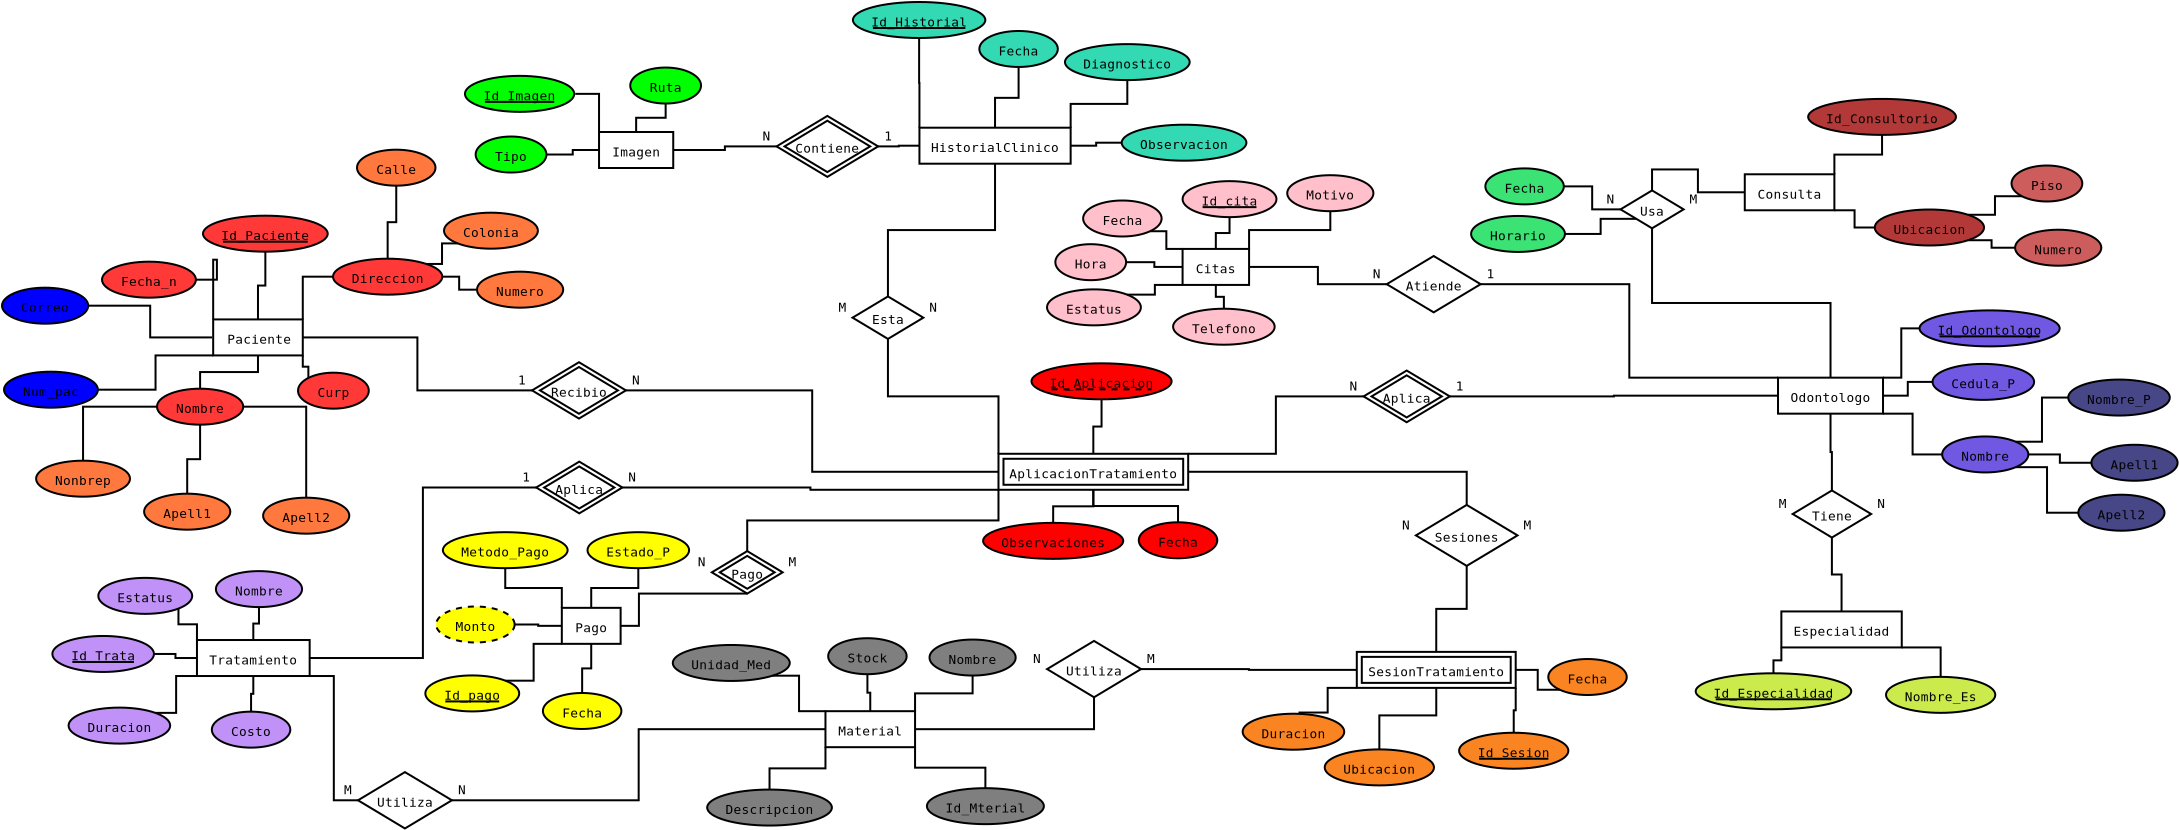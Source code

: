 <?xml version="1.0" encoding="UTF-8"?>
<dia:diagram xmlns:dia="http://www.lysator.liu.se/~alla/dia/">
  <dia:layer name="Fondo" visible="true" active="true">
    <dia:object type="ER - Entity" version="0" id="O0">
      <dia:attribute name="obj_pos">
        <dia:point val="-4.119,10.387"/>
      </dia:attribute>
      <dia:attribute name="obj_bb">
        <dia:rectangle val="-4.169,10.337;0.411,12.237"/>
      </dia:attribute>
      <dia:attribute name="elem_corner">
        <dia:point val="-4.119,10.387"/>
      </dia:attribute>
      <dia:attribute name="elem_width">
        <dia:real val="4.48"/>
      </dia:attribute>
      <dia:attribute name="elem_height">
        <dia:real val="1.8"/>
      </dia:attribute>
      <dia:attribute name="border_width">
        <dia:real val="0.1"/>
      </dia:attribute>
      <dia:attribute name="border_color">
        <dia:color val="#000000"/>
      </dia:attribute>
      <dia:attribute name="inner_color">
        <dia:color val="#ffffff"/>
      </dia:attribute>
      <dia:attribute name="name">
        <dia:string>#Paciente#</dia:string>
      </dia:attribute>
      <dia:attribute name="weak">
        <dia:boolean val="false"/>
      </dia:attribute>
      <dia:attribute name="associative">
        <dia:boolean val="false"/>
      </dia:attribute>
      <dia:attribute name="font">
        <dia:font family="monospace" style="0" name="Courier"/>
      </dia:attribute>
      <dia:attribute name="font_height">
        <dia:real val="0.8"/>
      </dia:attribute>
    </dia:object>
    <dia:object type="ER - Entity" version="0" id="O1">
      <dia:attribute name="obj_pos">
        <dia:point val="15.174,1.016"/>
      </dia:attribute>
      <dia:attribute name="obj_bb">
        <dia:rectangle val="15.124,0.967;18.934,2.866"/>
      </dia:attribute>
      <dia:attribute name="elem_corner">
        <dia:point val="15.174,1.016"/>
      </dia:attribute>
      <dia:attribute name="elem_width">
        <dia:real val="3.71"/>
      </dia:attribute>
      <dia:attribute name="elem_height">
        <dia:real val="1.8"/>
      </dia:attribute>
      <dia:attribute name="border_width">
        <dia:real val="0.1"/>
      </dia:attribute>
      <dia:attribute name="border_color">
        <dia:color val="#000000"/>
      </dia:attribute>
      <dia:attribute name="inner_color">
        <dia:color val="#ffffff"/>
      </dia:attribute>
      <dia:attribute name="name">
        <dia:string>#Imagen#</dia:string>
      </dia:attribute>
      <dia:attribute name="weak">
        <dia:boolean val="false"/>
      </dia:attribute>
      <dia:attribute name="associative">
        <dia:boolean val="false"/>
      </dia:attribute>
      <dia:attribute name="font">
        <dia:font family="monospace" style="0" name="Courier"/>
      </dia:attribute>
      <dia:attribute name="font_height">
        <dia:real val="0.8"/>
      </dia:attribute>
    </dia:object>
    <dia:object type="ER - Entity" version="0" id="O2">
      <dia:attribute name="obj_pos">
        <dia:point val="72.461,3.13"/>
      </dia:attribute>
      <dia:attribute name="obj_bb">
        <dia:rectangle val="72.411,3.08;76.991,4.98"/>
      </dia:attribute>
      <dia:attribute name="elem_corner">
        <dia:point val="72.461,3.13"/>
      </dia:attribute>
      <dia:attribute name="elem_width">
        <dia:real val="4.48"/>
      </dia:attribute>
      <dia:attribute name="elem_height">
        <dia:real val="1.8"/>
      </dia:attribute>
      <dia:attribute name="border_width">
        <dia:real val="0.1"/>
      </dia:attribute>
      <dia:attribute name="border_color">
        <dia:color val="#000000"/>
      </dia:attribute>
      <dia:attribute name="inner_color">
        <dia:color val="#ffffff"/>
      </dia:attribute>
      <dia:attribute name="name">
        <dia:string>#Consulta#</dia:string>
      </dia:attribute>
      <dia:attribute name="weak">
        <dia:boolean val="false"/>
      </dia:attribute>
      <dia:attribute name="associative">
        <dia:boolean val="false"/>
      </dia:attribute>
      <dia:attribute name="font">
        <dia:font family="monospace" style="0" name="Courier"/>
      </dia:attribute>
      <dia:attribute name="font_height">
        <dia:real val="0.8"/>
      </dia:attribute>
    </dia:object>
    <dia:object type="ER - Entity" version="0" id="O3">
      <dia:attribute name="obj_pos">
        <dia:point val="31.194,0.801"/>
      </dia:attribute>
      <dia:attribute name="obj_bb">
        <dia:rectangle val="31.144,0.751;38.804,2.651"/>
      </dia:attribute>
      <dia:attribute name="elem_corner">
        <dia:point val="31.194,0.801"/>
      </dia:attribute>
      <dia:attribute name="elem_width">
        <dia:real val="7.56"/>
      </dia:attribute>
      <dia:attribute name="elem_height">
        <dia:real val="1.8"/>
      </dia:attribute>
      <dia:attribute name="border_width">
        <dia:real val="0.1"/>
      </dia:attribute>
      <dia:attribute name="border_color">
        <dia:color val="#000000"/>
      </dia:attribute>
      <dia:attribute name="inner_color">
        <dia:color val="#ffffff"/>
      </dia:attribute>
      <dia:attribute name="name">
        <dia:string>#HistorialClinico#</dia:string>
      </dia:attribute>
      <dia:attribute name="weak">
        <dia:boolean val="false"/>
      </dia:attribute>
      <dia:attribute name="associative">
        <dia:boolean val="false"/>
      </dia:attribute>
      <dia:attribute name="font">
        <dia:font family="monospace" style="0" name="Courier"/>
      </dia:attribute>
      <dia:attribute name="font_height">
        <dia:real val="0.8"/>
      </dia:attribute>
    </dia:object>
    <dia:object type="ER - Entity" version="0" id="O4">
      <dia:attribute name="obj_pos">
        <dia:point val="74.123,13.299"/>
      </dia:attribute>
      <dia:attribute name="obj_bb">
        <dia:rectangle val="74.073,13.249;79.423,15.149"/>
      </dia:attribute>
      <dia:attribute name="elem_corner">
        <dia:point val="74.123,13.299"/>
      </dia:attribute>
      <dia:attribute name="elem_width">
        <dia:real val="5.25"/>
      </dia:attribute>
      <dia:attribute name="elem_height">
        <dia:real val="1.8"/>
      </dia:attribute>
      <dia:attribute name="border_width">
        <dia:real val="0.1"/>
      </dia:attribute>
      <dia:attribute name="border_color">
        <dia:color val="#000000"/>
      </dia:attribute>
      <dia:attribute name="inner_color">
        <dia:color val="#ffffff"/>
      </dia:attribute>
      <dia:attribute name="name">
        <dia:string>#Odontologo#</dia:string>
      </dia:attribute>
      <dia:attribute name="weak">
        <dia:boolean val="false"/>
      </dia:attribute>
      <dia:attribute name="associative">
        <dia:boolean val="false"/>
      </dia:attribute>
      <dia:attribute name="font">
        <dia:font family="monospace" style="0" name="Courier"/>
      </dia:attribute>
      <dia:attribute name="font_height">
        <dia:real val="0.8"/>
      </dia:attribute>
    </dia:object>
    <dia:object type="ER - Attribute" version="0" id="O5">
      <dia:attribute name="obj_pos">
        <dia:point val="-4.628,5.2"/>
      </dia:attribute>
      <dia:attribute name="obj_bb">
        <dia:rectangle val="-4.678,5.15;1.657,7.05"/>
      </dia:attribute>
      <dia:attribute name="elem_corner">
        <dia:point val="-4.628,5.2"/>
      </dia:attribute>
      <dia:attribute name="elem_width">
        <dia:real val="6.235"/>
      </dia:attribute>
      <dia:attribute name="elem_height">
        <dia:real val="1.8"/>
      </dia:attribute>
      <dia:attribute name="border_width">
        <dia:real val="0.1"/>
      </dia:attribute>
      <dia:attribute name="border_color">
        <dia:color val="#000000"/>
      </dia:attribute>
      <dia:attribute name="inner_color">
        <dia:color val="#ff3838"/>
      </dia:attribute>
      <dia:attribute name="name">
        <dia:string>#Id_Paciente#</dia:string>
      </dia:attribute>
      <dia:attribute name="key">
        <dia:boolean val="true"/>
      </dia:attribute>
      <dia:attribute name="weak_key">
        <dia:boolean val="false"/>
      </dia:attribute>
      <dia:attribute name="derived">
        <dia:boolean val="false"/>
      </dia:attribute>
      <dia:attribute name="multivalued">
        <dia:boolean val="false"/>
      </dia:attribute>
      <dia:attribute name="font">
        <dia:font family="monospace" style="0" name="Courier"/>
      </dia:attribute>
      <dia:attribute name="font_height">
        <dia:real val="0.8"/>
      </dia:attribute>
    </dia:object>
    <dia:object type="ER - Attribute" version="0" id="O6">
      <dia:attribute name="obj_pos">
        <dia:point val="-9.678,7.5"/>
      </dia:attribute>
      <dia:attribute name="obj_bb">
        <dia:rectangle val="-9.728,7.45;-4.933,9.35"/>
      </dia:attribute>
      <dia:attribute name="elem_corner">
        <dia:point val="-9.678,7.5"/>
      </dia:attribute>
      <dia:attribute name="elem_width">
        <dia:real val="4.695"/>
      </dia:attribute>
      <dia:attribute name="elem_height">
        <dia:real val="1.8"/>
      </dia:attribute>
      <dia:attribute name="border_width">
        <dia:real val="0.1"/>
      </dia:attribute>
      <dia:attribute name="border_color">
        <dia:color val="#000000"/>
      </dia:attribute>
      <dia:attribute name="inner_color">
        <dia:color val="#ff3838"/>
      </dia:attribute>
      <dia:attribute name="name">
        <dia:string>#Fecha_n#</dia:string>
      </dia:attribute>
      <dia:attribute name="key">
        <dia:boolean val="false"/>
      </dia:attribute>
      <dia:attribute name="weak_key">
        <dia:boolean val="false"/>
      </dia:attribute>
      <dia:attribute name="derived">
        <dia:boolean val="false"/>
      </dia:attribute>
      <dia:attribute name="multivalued">
        <dia:boolean val="false"/>
      </dia:attribute>
      <dia:attribute name="font">
        <dia:font family="monospace" style="0" name="Courier"/>
      </dia:attribute>
      <dia:attribute name="font_height">
        <dia:real val="0.8"/>
      </dia:attribute>
    </dia:object>
    <dia:object type="ER - Attribute" version="0" id="O7">
      <dia:attribute name="obj_pos">
        <dia:point val="-12.973,17.45"/>
      </dia:attribute>
      <dia:attribute name="obj_bb">
        <dia:rectangle val="-13.023,17.4;-8.228,19.3"/>
      </dia:attribute>
      <dia:attribute name="elem_corner">
        <dia:point val="-12.973,17.45"/>
      </dia:attribute>
      <dia:attribute name="elem_width">
        <dia:real val="4.695"/>
      </dia:attribute>
      <dia:attribute name="elem_height">
        <dia:real val="1.8"/>
      </dia:attribute>
      <dia:attribute name="border_width">
        <dia:real val="0.1"/>
      </dia:attribute>
      <dia:attribute name="border_color">
        <dia:color val="#000000"/>
      </dia:attribute>
      <dia:attribute name="inner_color">
        <dia:color val="#ff793f"/>
      </dia:attribute>
      <dia:attribute name="name">
        <dia:string>#Nonbrep#</dia:string>
      </dia:attribute>
      <dia:attribute name="key">
        <dia:boolean val="false"/>
      </dia:attribute>
      <dia:attribute name="weak_key">
        <dia:boolean val="false"/>
      </dia:attribute>
      <dia:attribute name="derived">
        <dia:boolean val="false"/>
      </dia:attribute>
      <dia:attribute name="multivalued">
        <dia:boolean val="false"/>
      </dia:attribute>
      <dia:attribute name="font">
        <dia:font family="monospace" style="0" name="Courier"/>
      </dia:attribute>
      <dia:attribute name="font_height">
        <dia:real val="0.8"/>
      </dia:attribute>
    </dia:object>
    <dia:object type="ER - Attribute" version="0" id="O8">
      <dia:attribute name="obj_pos">
        <dia:point val="1.872,7.35"/>
      </dia:attribute>
      <dia:attribute name="obj_bb">
        <dia:rectangle val="1.822,7.3;7.387,9.2"/>
      </dia:attribute>
      <dia:attribute name="elem_corner">
        <dia:point val="1.872,7.35"/>
      </dia:attribute>
      <dia:attribute name="elem_width">
        <dia:real val="5.465"/>
      </dia:attribute>
      <dia:attribute name="elem_height">
        <dia:real val="1.8"/>
      </dia:attribute>
      <dia:attribute name="border_width">
        <dia:real val="0.1"/>
      </dia:attribute>
      <dia:attribute name="border_color">
        <dia:color val="#000000"/>
      </dia:attribute>
      <dia:attribute name="inner_color">
        <dia:color val="#ff3838"/>
      </dia:attribute>
      <dia:attribute name="name">
        <dia:string>#Direccion#</dia:string>
      </dia:attribute>
      <dia:attribute name="key">
        <dia:boolean val="false"/>
      </dia:attribute>
      <dia:attribute name="weak_key">
        <dia:boolean val="false"/>
      </dia:attribute>
      <dia:attribute name="derived">
        <dia:boolean val="false"/>
      </dia:attribute>
      <dia:attribute name="multivalued">
        <dia:boolean val="false"/>
      </dia:attribute>
      <dia:attribute name="font">
        <dia:font family="monospace" style="0" name="Courier"/>
      </dia:attribute>
      <dia:attribute name="font_height">
        <dia:real val="0.8"/>
      </dia:attribute>
    </dia:object>
    <dia:object type="ER - Attribute" version="0" id="O9">
      <dia:attribute name="obj_pos">
        <dia:point val="-6.928,13.85"/>
      </dia:attribute>
      <dia:attribute name="obj_bb">
        <dia:rectangle val="-6.978,13.8;-2.568,15.7"/>
      </dia:attribute>
      <dia:attribute name="elem_corner">
        <dia:point val="-6.928,13.85"/>
      </dia:attribute>
      <dia:attribute name="elem_width">
        <dia:real val="4.31"/>
      </dia:attribute>
      <dia:attribute name="elem_height">
        <dia:real val="1.8"/>
      </dia:attribute>
      <dia:attribute name="border_width">
        <dia:real val="0.1"/>
      </dia:attribute>
      <dia:attribute name="border_color">
        <dia:color val="#000000"/>
      </dia:attribute>
      <dia:attribute name="inner_color">
        <dia:color val="#ff3838"/>
      </dia:attribute>
      <dia:attribute name="name">
        <dia:string>#Nombre#</dia:string>
      </dia:attribute>
      <dia:attribute name="key">
        <dia:boolean val="false"/>
      </dia:attribute>
      <dia:attribute name="weak_key">
        <dia:boolean val="false"/>
      </dia:attribute>
      <dia:attribute name="derived">
        <dia:boolean val="false"/>
      </dia:attribute>
      <dia:attribute name="multivalued">
        <dia:boolean val="false"/>
      </dia:attribute>
      <dia:attribute name="font">
        <dia:font family="monospace" style="0" name="Courier"/>
      </dia:attribute>
      <dia:attribute name="font_height">
        <dia:real val="0.8"/>
      </dia:attribute>
    </dia:object>
    <dia:object type="ER - Attribute" version="0" id="O10">
      <dia:attribute name="obj_pos">
        <dia:point val="0.122,13.05"/>
      </dia:attribute>
      <dia:attribute name="obj_bb">
        <dia:rectangle val="0.072,13;3.712,14.9"/>
      </dia:attribute>
      <dia:attribute name="elem_corner">
        <dia:point val="0.122,13.05"/>
      </dia:attribute>
      <dia:attribute name="elem_width">
        <dia:real val="3.54"/>
      </dia:attribute>
      <dia:attribute name="elem_height">
        <dia:real val="1.8"/>
      </dia:attribute>
      <dia:attribute name="border_width">
        <dia:real val="0.1"/>
      </dia:attribute>
      <dia:attribute name="border_color">
        <dia:color val="#000000"/>
      </dia:attribute>
      <dia:attribute name="inner_color">
        <dia:color val="#ff3838"/>
      </dia:attribute>
      <dia:attribute name="name">
        <dia:string>#Curp#</dia:string>
      </dia:attribute>
      <dia:attribute name="key">
        <dia:boolean val="false"/>
      </dia:attribute>
      <dia:attribute name="weak_key">
        <dia:boolean val="false"/>
      </dia:attribute>
      <dia:attribute name="derived">
        <dia:boolean val="false"/>
      </dia:attribute>
      <dia:attribute name="multivalued">
        <dia:boolean val="false"/>
      </dia:attribute>
      <dia:attribute name="font">
        <dia:font family="monospace" style="0" name="Courier"/>
      </dia:attribute>
      <dia:attribute name="font_height">
        <dia:real val="0.8"/>
      </dia:attribute>
    </dia:object>
    <dia:object type="ER - Attribute" version="0" id="O11">
      <dia:attribute name="obj_pos">
        <dia:point val="-7.573,19.1"/>
      </dia:attribute>
      <dia:attribute name="obj_bb">
        <dia:rectangle val="-7.623,19.05;-3.213,20.95"/>
      </dia:attribute>
      <dia:attribute name="elem_corner">
        <dia:point val="-7.573,19.1"/>
      </dia:attribute>
      <dia:attribute name="elem_width">
        <dia:real val="4.31"/>
      </dia:attribute>
      <dia:attribute name="elem_height">
        <dia:real val="1.8"/>
      </dia:attribute>
      <dia:attribute name="border_width">
        <dia:real val="0.1"/>
      </dia:attribute>
      <dia:attribute name="border_color">
        <dia:color val="#000000"/>
      </dia:attribute>
      <dia:attribute name="inner_color">
        <dia:color val="#ff793f"/>
      </dia:attribute>
      <dia:attribute name="name">
        <dia:string>#Apell1#</dia:string>
      </dia:attribute>
      <dia:attribute name="key">
        <dia:boolean val="false"/>
      </dia:attribute>
      <dia:attribute name="weak_key">
        <dia:boolean val="false"/>
      </dia:attribute>
      <dia:attribute name="derived">
        <dia:boolean val="false"/>
      </dia:attribute>
      <dia:attribute name="multivalued">
        <dia:boolean val="false"/>
      </dia:attribute>
      <dia:attribute name="font">
        <dia:font family="monospace" style="0" name="Courier"/>
      </dia:attribute>
      <dia:attribute name="font_height">
        <dia:real val="0.8"/>
      </dia:attribute>
    </dia:object>
    <dia:object type="ER - Attribute" version="0" id="O12">
      <dia:attribute name="obj_pos">
        <dia:point val="-1.623,19.3"/>
      </dia:attribute>
      <dia:attribute name="obj_bb">
        <dia:rectangle val="-1.673,19.25;2.737,21.15"/>
      </dia:attribute>
      <dia:attribute name="elem_corner">
        <dia:point val="-1.623,19.3"/>
      </dia:attribute>
      <dia:attribute name="elem_width">
        <dia:real val="4.31"/>
      </dia:attribute>
      <dia:attribute name="elem_height">
        <dia:real val="1.8"/>
      </dia:attribute>
      <dia:attribute name="border_width">
        <dia:real val="0.1"/>
      </dia:attribute>
      <dia:attribute name="border_color">
        <dia:color val="#000000"/>
      </dia:attribute>
      <dia:attribute name="inner_color">
        <dia:color val="#ff793f"/>
      </dia:attribute>
      <dia:attribute name="name">
        <dia:string>#Apell2#</dia:string>
      </dia:attribute>
      <dia:attribute name="key">
        <dia:boolean val="false"/>
      </dia:attribute>
      <dia:attribute name="weak_key">
        <dia:boolean val="false"/>
      </dia:attribute>
      <dia:attribute name="derived">
        <dia:boolean val="false"/>
      </dia:attribute>
      <dia:attribute name="multivalued">
        <dia:boolean val="false"/>
      </dia:attribute>
      <dia:attribute name="font">
        <dia:font family="monospace" style="0" name="Courier"/>
      </dia:attribute>
      <dia:attribute name="font_height">
        <dia:real val="0.8"/>
      </dia:attribute>
    </dia:object>
    <dia:object type="ER - Attribute" version="0" id="O13">
      <dia:attribute name="obj_pos">
        <dia:point val="3.072,1.9"/>
      </dia:attribute>
      <dia:attribute name="obj_bb">
        <dia:rectangle val="3.022,1.85;7.047,3.75"/>
      </dia:attribute>
      <dia:attribute name="elem_corner">
        <dia:point val="3.072,1.9"/>
      </dia:attribute>
      <dia:attribute name="elem_width">
        <dia:real val="3.925"/>
      </dia:attribute>
      <dia:attribute name="elem_height">
        <dia:real val="1.8"/>
      </dia:attribute>
      <dia:attribute name="border_width">
        <dia:real val="0.1"/>
      </dia:attribute>
      <dia:attribute name="border_color">
        <dia:color val="#000000"/>
      </dia:attribute>
      <dia:attribute name="inner_color">
        <dia:color val="#ff793f"/>
      </dia:attribute>
      <dia:attribute name="name">
        <dia:string>#Calle#</dia:string>
      </dia:attribute>
      <dia:attribute name="key">
        <dia:boolean val="false"/>
      </dia:attribute>
      <dia:attribute name="weak_key">
        <dia:boolean val="false"/>
      </dia:attribute>
      <dia:attribute name="derived">
        <dia:boolean val="false"/>
      </dia:attribute>
      <dia:attribute name="multivalued">
        <dia:boolean val="false"/>
      </dia:attribute>
      <dia:attribute name="font">
        <dia:font family="monospace" style="0" name="Courier"/>
      </dia:attribute>
      <dia:attribute name="font_height">
        <dia:real val="0.8"/>
      </dia:attribute>
    </dia:object>
    <dia:object type="ER - Attribute" version="0" id="O14">
      <dia:attribute name="obj_pos">
        <dia:point val="-14.678,8.8"/>
      </dia:attribute>
      <dia:attribute name="obj_bb">
        <dia:rectangle val="-14.728,8.75;-10.318,10.65"/>
      </dia:attribute>
      <dia:attribute name="elem_corner">
        <dia:point val="-14.678,8.8"/>
      </dia:attribute>
      <dia:attribute name="elem_width">
        <dia:real val="4.31"/>
      </dia:attribute>
      <dia:attribute name="elem_height">
        <dia:real val="1.8"/>
      </dia:attribute>
      <dia:attribute name="border_width">
        <dia:real val="0.1"/>
      </dia:attribute>
      <dia:attribute name="border_color">
        <dia:color val="#000000"/>
      </dia:attribute>
      <dia:attribute name="inner_color">
        <dia:color val="#0000ff"/>
      </dia:attribute>
      <dia:attribute name="name">
        <dia:string>#Correo#</dia:string>
      </dia:attribute>
      <dia:attribute name="key">
        <dia:boolean val="false"/>
      </dia:attribute>
      <dia:attribute name="weak_key">
        <dia:boolean val="false"/>
      </dia:attribute>
      <dia:attribute name="derived">
        <dia:boolean val="false"/>
      </dia:attribute>
      <dia:attribute name="multivalued">
        <dia:boolean val="false"/>
      </dia:attribute>
      <dia:attribute name="font">
        <dia:font family="monospace" style="0" name="Courier"/>
      </dia:attribute>
      <dia:attribute name="font_height">
        <dia:real val="0.8"/>
      </dia:attribute>
    </dia:object>
    <dia:object type="ER - Attribute" version="0" id="O15">
      <dia:attribute name="obj_pos">
        <dia:point val="9.072,8"/>
      </dia:attribute>
      <dia:attribute name="obj_bb">
        <dia:rectangle val="9.022,7.95;13.432,9.85"/>
      </dia:attribute>
      <dia:attribute name="elem_corner">
        <dia:point val="9.072,8"/>
      </dia:attribute>
      <dia:attribute name="elem_width">
        <dia:real val="4.31"/>
      </dia:attribute>
      <dia:attribute name="elem_height">
        <dia:real val="1.8"/>
      </dia:attribute>
      <dia:attribute name="border_width">
        <dia:real val="0.1"/>
      </dia:attribute>
      <dia:attribute name="border_color">
        <dia:color val="#000000"/>
      </dia:attribute>
      <dia:attribute name="inner_color">
        <dia:color val="#ff793f"/>
      </dia:attribute>
      <dia:attribute name="name">
        <dia:string>#Numero#</dia:string>
      </dia:attribute>
      <dia:attribute name="key">
        <dia:boolean val="false"/>
      </dia:attribute>
      <dia:attribute name="weak_key">
        <dia:boolean val="false"/>
      </dia:attribute>
      <dia:attribute name="derived">
        <dia:boolean val="false"/>
      </dia:attribute>
      <dia:attribute name="multivalued">
        <dia:boolean val="false"/>
      </dia:attribute>
      <dia:attribute name="font">
        <dia:font family="monospace" style="0" name="Courier"/>
      </dia:attribute>
      <dia:attribute name="font_height">
        <dia:real val="0.8"/>
      </dia:attribute>
    </dia:object>
    <dia:object type="ER - Attribute" version="0" id="O16">
      <dia:attribute name="obj_pos">
        <dia:point val="7.422,5.05"/>
      </dia:attribute>
      <dia:attribute name="obj_bb">
        <dia:rectangle val="7.372,5;12.167,6.9"/>
      </dia:attribute>
      <dia:attribute name="elem_corner">
        <dia:point val="7.422,5.05"/>
      </dia:attribute>
      <dia:attribute name="elem_width">
        <dia:real val="4.695"/>
      </dia:attribute>
      <dia:attribute name="elem_height">
        <dia:real val="1.8"/>
      </dia:attribute>
      <dia:attribute name="border_width">
        <dia:real val="0.1"/>
      </dia:attribute>
      <dia:attribute name="border_color">
        <dia:color val="#000000"/>
      </dia:attribute>
      <dia:attribute name="inner_color">
        <dia:color val="#ff793f"/>
      </dia:attribute>
      <dia:attribute name="name">
        <dia:string>#Colonia#</dia:string>
      </dia:attribute>
      <dia:attribute name="key">
        <dia:boolean val="false"/>
      </dia:attribute>
      <dia:attribute name="weak_key">
        <dia:boolean val="false"/>
      </dia:attribute>
      <dia:attribute name="derived">
        <dia:boolean val="false"/>
      </dia:attribute>
      <dia:attribute name="multivalued">
        <dia:boolean val="false"/>
      </dia:attribute>
      <dia:attribute name="font">
        <dia:font family="monospace" style="0" name="Courier"/>
      </dia:attribute>
      <dia:attribute name="font_height">
        <dia:real val="0.8"/>
      </dia:attribute>
    </dia:object>
    <dia:object type="ER - Attribute" version="0" id="O17">
      <dia:attribute name="obj_pos">
        <dia:point val="-14.578,13"/>
      </dia:attribute>
      <dia:attribute name="obj_bb">
        <dia:rectangle val="-14.628,12.95;-9.833,14.85"/>
      </dia:attribute>
      <dia:attribute name="elem_corner">
        <dia:point val="-14.578,13"/>
      </dia:attribute>
      <dia:attribute name="elem_width">
        <dia:real val="4.695"/>
      </dia:attribute>
      <dia:attribute name="elem_height">
        <dia:real val="1.8"/>
      </dia:attribute>
      <dia:attribute name="border_width">
        <dia:real val="0.1"/>
      </dia:attribute>
      <dia:attribute name="border_color">
        <dia:color val="#000000"/>
      </dia:attribute>
      <dia:attribute name="inner_color">
        <dia:color val="#0000ff"/>
      </dia:attribute>
      <dia:attribute name="name">
        <dia:string>#Num_pac#</dia:string>
      </dia:attribute>
      <dia:attribute name="key">
        <dia:boolean val="false"/>
      </dia:attribute>
      <dia:attribute name="weak_key">
        <dia:boolean val="false"/>
      </dia:attribute>
      <dia:attribute name="derived">
        <dia:boolean val="false"/>
      </dia:attribute>
      <dia:attribute name="multivalued">
        <dia:boolean val="false"/>
      </dia:attribute>
      <dia:attribute name="font">
        <dia:font family="monospace" style="0" name="Courier"/>
      </dia:attribute>
      <dia:attribute name="font_height">
        <dia:real val="0.8"/>
      </dia:attribute>
    </dia:object>
    <dia:object type="ER - Participation" version="1" id="O18">
      <dia:attribute name="obj_pos">
        <dia:point val="-6.928,14.75"/>
      </dia:attribute>
      <dia:attribute name="obj_bb">
        <dia:rectangle val="-10.676,14.7;-6.878,17.5"/>
      </dia:attribute>
      <dia:attribute name="orth_points">
        <dia:point val="-6.928,14.75"/>
        <dia:point val="-10.626,14.75"/>
        <dia:point val="-10.626,17.45"/>
      </dia:attribute>
      <dia:attribute name="orth_orient">
        <dia:enum val="0"/>
        <dia:enum val="1"/>
      </dia:attribute>
      <dia:attribute name="autorouting">
        <dia:boolean val="true"/>
      </dia:attribute>
      <dia:attribute name="total">
        <dia:boolean val="false"/>
      </dia:attribute>
      <dia:connections>
        <dia:connection handle="0" to="O9" connection="3"/>
        <dia:connection handle="1" to="O7" connection="1"/>
      </dia:connections>
    </dia:object>
    <dia:object type="ER - Participation" version="1" id="O19">
      <dia:attribute name="obj_pos">
        <dia:point val="-4.773,15.65"/>
      </dia:attribute>
      <dia:attribute name="obj_bb">
        <dia:rectangle val="-5.468,15.6;-4.723,19.15"/>
      </dia:attribute>
      <dia:attribute name="orth_points">
        <dia:point val="-4.773,15.65"/>
        <dia:point val="-4.773,17.375"/>
        <dia:point val="-5.418,17.375"/>
        <dia:point val="-5.418,19.1"/>
      </dia:attribute>
      <dia:attribute name="orth_orient">
        <dia:enum val="1"/>
        <dia:enum val="0"/>
        <dia:enum val="1"/>
      </dia:attribute>
      <dia:attribute name="autorouting">
        <dia:boolean val="true"/>
      </dia:attribute>
      <dia:attribute name="total">
        <dia:boolean val="false"/>
      </dia:attribute>
      <dia:connections>
        <dia:connection handle="0" to="O9" connection="6"/>
        <dia:connection handle="1" to="O11" connection="1"/>
      </dia:connections>
    </dia:object>
    <dia:object type="ER - Participation" version="1" id="O20">
      <dia:attribute name="obj_pos">
        <dia:point val="-2.618,14.75"/>
      </dia:attribute>
      <dia:attribute name="obj_bb">
        <dia:rectangle val="-2.668,14.7;0.582,19.35"/>
      </dia:attribute>
      <dia:attribute name="orth_points">
        <dia:point val="-2.618,14.75"/>
        <dia:point val="0.532,14.75"/>
        <dia:point val="0.532,19.3"/>
      </dia:attribute>
      <dia:attribute name="orth_orient">
        <dia:enum val="0"/>
        <dia:enum val="1"/>
      </dia:attribute>
      <dia:attribute name="autorouting">
        <dia:boolean val="true"/>
      </dia:attribute>
      <dia:attribute name="total">
        <dia:boolean val="false"/>
      </dia:attribute>
      <dia:connections>
        <dia:connection handle="0" to="O9" connection="4"/>
        <dia:connection handle="1" to="O12" connection="1"/>
      </dia:connections>
    </dia:object>
    <dia:object type="ER - Participation" version="1" id="O21">
      <dia:attribute name="obj_pos">
        <dia:point val="-4.773,13.85"/>
      </dia:attribute>
      <dia:attribute name="obj_bb">
        <dia:rectangle val="-4.823,12.137;-1.829,13.9"/>
      </dia:attribute>
      <dia:attribute name="orth_points">
        <dia:point val="-4.773,13.85"/>
        <dia:point val="-4.773,13.018"/>
        <dia:point val="-1.879,13.018"/>
        <dia:point val="-1.879,12.187"/>
      </dia:attribute>
      <dia:attribute name="orth_orient">
        <dia:enum val="1"/>
        <dia:enum val="0"/>
        <dia:enum val="1"/>
      </dia:attribute>
      <dia:attribute name="autorouting">
        <dia:boolean val="true"/>
      </dia:attribute>
      <dia:attribute name="total">
        <dia:boolean val="false"/>
      </dia:attribute>
      <dia:connections>
        <dia:connection handle="0" to="O9" connection="1"/>
        <dia:connection handle="1" to="O0" connection="6"/>
      </dia:connections>
    </dia:object>
    <dia:object type="ER - Participation" version="1" id="O22">
      <dia:attribute name="obj_pos">
        <dia:point val="0.641,13.314"/>
      </dia:attribute>
      <dia:attribute name="obj_bb">
        <dia:rectangle val="0.311,12.137;0.691,13.364"/>
      </dia:attribute>
      <dia:attribute name="orth_points">
        <dia:point val="0.641,13.314"/>
        <dia:point val="0.641,12.75"/>
        <dia:point val="0.361,12.75"/>
        <dia:point val="0.361,12.187"/>
      </dia:attribute>
      <dia:attribute name="orth_orient">
        <dia:enum val="1"/>
        <dia:enum val="0"/>
        <dia:enum val="1"/>
      </dia:attribute>
      <dia:attribute name="autorouting">
        <dia:boolean val="true"/>
      </dia:attribute>
      <dia:attribute name="total">
        <dia:boolean val="false"/>
      </dia:attribute>
      <dia:connections>
        <dia:connection handle="0" to="O10" connection="0"/>
        <dia:connection handle="1" to="O0" connection="7"/>
      </dia:connections>
    </dia:object>
    <dia:object type="ER - Participation" version="1" id="O23">
      <dia:attribute name="obj_pos">
        <dia:point val="-9.883,13.9"/>
      </dia:attribute>
      <dia:attribute name="obj_bb">
        <dia:rectangle val="-9.933,12.137;-4.069,13.95"/>
      </dia:attribute>
      <dia:attribute name="orth_points">
        <dia:point val="-9.883,13.9"/>
        <dia:point val="-7.001,13.9"/>
        <dia:point val="-7.001,12.187"/>
        <dia:point val="-4.119,12.187"/>
      </dia:attribute>
      <dia:attribute name="orth_orient">
        <dia:enum val="0"/>
        <dia:enum val="1"/>
        <dia:enum val="0"/>
      </dia:attribute>
      <dia:attribute name="autorouting">
        <dia:boolean val="true"/>
      </dia:attribute>
      <dia:attribute name="total">
        <dia:boolean val="false"/>
      </dia:attribute>
      <dia:connections>
        <dia:connection handle="0" to="O17" connection="4"/>
        <dia:connection handle="1" to="O0" connection="5"/>
      </dia:connections>
    </dia:object>
    <dia:object type="ER - Participation" version="1" id="O24">
      <dia:attribute name="obj_pos">
        <dia:point val="-10.368,9.7"/>
      </dia:attribute>
      <dia:attribute name="obj_bb">
        <dia:rectangle val="-10.418,9.65;-4.119,11.337"/>
      </dia:attribute>
      <dia:attribute name="orth_points">
        <dia:point val="-10.368,9.7"/>
        <dia:point val="-7.268,9.7"/>
        <dia:point val="-7.268,11.287"/>
        <dia:point val="-4.169,11.287"/>
      </dia:attribute>
      <dia:attribute name="orth_orient">
        <dia:enum val="0"/>
        <dia:enum val="1"/>
        <dia:enum val="0"/>
      </dia:attribute>
      <dia:attribute name="autorouting">
        <dia:boolean val="true"/>
      </dia:attribute>
      <dia:attribute name="total">
        <dia:boolean val="false"/>
      </dia:attribute>
      <dia:connections>
        <dia:connection handle="0" to="O14" connection="4"/>
        <dia:connection handle="1" to="O0" connection="8"/>
      </dia:connections>
    </dia:object>
    <dia:object type="ER - Participation" version="1" id="O25">
      <dia:attribute name="obj_pos">
        <dia:point val="-4.983,8.4"/>
      </dia:attribute>
      <dia:attribute name="obj_bb">
        <dia:rectangle val="-5.033,7.35;-3.883,10.437"/>
      </dia:attribute>
      <dia:attribute name="orth_points">
        <dia:point val="-4.983,8.4"/>
        <dia:point val="-3.933,8.4"/>
        <dia:point val="-3.933,7.4"/>
        <dia:point val="-4.119,7.4"/>
        <dia:point val="-4.119,10.387"/>
      </dia:attribute>
      <dia:attribute name="orth_orient">
        <dia:enum val="0"/>
        <dia:enum val="1"/>
        <dia:enum val="0"/>
        <dia:enum val="1"/>
      </dia:attribute>
      <dia:attribute name="autorouting">
        <dia:boolean val="true"/>
      </dia:attribute>
      <dia:attribute name="total">
        <dia:boolean val="false"/>
      </dia:attribute>
      <dia:connections>
        <dia:connection handle="0" to="O6" connection="4"/>
        <dia:connection handle="1" to="O0" connection="0"/>
      </dia:connections>
    </dia:object>
    <dia:object type="ER - Participation" version="1" id="O26">
      <dia:attribute name="obj_pos">
        <dia:point val="-1.51,7"/>
      </dia:attribute>
      <dia:attribute name="obj_bb">
        <dia:rectangle val="-1.929,6.95;-1.46,10.437"/>
      </dia:attribute>
      <dia:attribute name="orth_points">
        <dia:point val="-1.51,7"/>
        <dia:point val="-1.51,8.693"/>
        <dia:point val="-1.879,8.693"/>
        <dia:point val="-1.879,10.387"/>
      </dia:attribute>
      <dia:attribute name="orth_orient">
        <dia:enum val="1"/>
        <dia:enum val="0"/>
        <dia:enum val="1"/>
      </dia:attribute>
      <dia:attribute name="autorouting">
        <dia:boolean val="true"/>
      </dia:attribute>
      <dia:attribute name="total">
        <dia:boolean val="false"/>
      </dia:attribute>
      <dia:connections>
        <dia:connection handle="0" to="O5" connection="6"/>
        <dia:connection handle="1" to="O0" connection="1"/>
      </dia:connections>
    </dia:object>
    <dia:object type="ER - Participation" version="1" id="O27">
      <dia:attribute name="obj_pos">
        <dia:point val="1.872,8.25"/>
      </dia:attribute>
      <dia:attribute name="obj_bb">
        <dia:rectangle val="0.311,8.2;1.922,10.437"/>
      </dia:attribute>
      <dia:attribute name="orth_points">
        <dia:point val="1.872,8.25"/>
        <dia:point val="0.361,8.25"/>
        <dia:point val="0.361,10.387"/>
      </dia:attribute>
      <dia:attribute name="orth_orient">
        <dia:enum val="0"/>
        <dia:enum val="1"/>
      </dia:attribute>
      <dia:attribute name="autorouting">
        <dia:boolean val="true"/>
      </dia:attribute>
      <dia:attribute name="total">
        <dia:boolean val="false"/>
      </dia:attribute>
      <dia:connections>
        <dia:connection handle="0" to="O8" connection="3"/>
        <dia:connection handle="1" to="O0" connection="2"/>
      </dia:connections>
    </dia:object>
    <dia:object type="ER - Participation" version="1" id="O28">
      <dia:attribute name="obj_pos">
        <dia:point val="4.605,7.35"/>
      </dia:attribute>
      <dia:attribute name="obj_bb">
        <dia:rectangle val="4.555,3.65;5.085,7.4"/>
      </dia:attribute>
      <dia:attribute name="orth_points">
        <dia:point val="4.605,7.35"/>
        <dia:point val="4.605,5.525"/>
        <dia:point val="5.035,5.525"/>
        <dia:point val="5.035,3.7"/>
      </dia:attribute>
      <dia:attribute name="orth_orient">
        <dia:enum val="1"/>
        <dia:enum val="0"/>
        <dia:enum val="1"/>
      </dia:attribute>
      <dia:attribute name="autorouting">
        <dia:boolean val="true"/>
      </dia:attribute>
      <dia:attribute name="total">
        <dia:boolean val="false"/>
      </dia:attribute>
      <dia:connections>
        <dia:connection handle="0" to="O8" connection="1"/>
        <dia:connection handle="1" to="O13" connection="6"/>
      </dia:connections>
    </dia:object>
    <dia:object type="ER - Participation" version="1" id="O29">
      <dia:attribute name="obj_pos">
        <dia:point val="6.537,7.614"/>
      </dia:attribute>
      <dia:attribute name="obj_bb">
        <dia:rectangle val="6.487,6.536;8.16,7.664"/>
      </dia:attribute>
      <dia:attribute name="orth_points">
        <dia:point val="6.537,7.614"/>
        <dia:point val="7.323,7.614"/>
        <dia:point val="7.323,6.586"/>
        <dia:point val="8.11,6.586"/>
      </dia:attribute>
      <dia:attribute name="orth_orient">
        <dia:enum val="0"/>
        <dia:enum val="1"/>
        <dia:enum val="0"/>
      </dia:attribute>
      <dia:attribute name="autorouting">
        <dia:boolean val="true"/>
      </dia:attribute>
      <dia:attribute name="total">
        <dia:boolean val="false"/>
      </dia:attribute>
      <dia:connections>
        <dia:connection handle="0" to="O8" connection="2"/>
        <dia:connection handle="1" to="O16" connection="5"/>
      </dia:connections>
    </dia:object>
    <dia:object type="ER - Participation" version="1" id="O30">
      <dia:attribute name="obj_pos">
        <dia:point val="7.337,8.25"/>
      </dia:attribute>
      <dia:attribute name="obj_bb">
        <dia:rectangle val="7.287,8.2;9.072,8.95"/>
      </dia:attribute>
      <dia:attribute name="orth_points">
        <dia:point val="7.337,8.25"/>
        <dia:point val="8.18,8.25"/>
        <dia:point val="8.18,8.9"/>
        <dia:point val="9.022,8.9"/>
      </dia:attribute>
      <dia:attribute name="orth_orient">
        <dia:enum val="0"/>
        <dia:enum val="1"/>
        <dia:enum val="0"/>
      </dia:attribute>
      <dia:attribute name="autorouting">
        <dia:boolean val="true"/>
      </dia:attribute>
      <dia:attribute name="total">
        <dia:boolean val="false"/>
      </dia:attribute>
      <dia:connections>
        <dia:connection handle="0" to="O8" connection="4"/>
        <dia:connection handle="1" to="O15" connection="8"/>
      </dia:connections>
    </dia:object>
    <dia:object type="ER - Attribute" version="0" id="O31">
      <dia:attribute name="obj_pos">
        <dia:point val="9.004,1.242"/>
      </dia:attribute>
      <dia:attribute name="obj_bb">
        <dia:rectangle val="8.954,1.192;12.594,3.092"/>
      </dia:attribute>
      <dia:attribute name="elem_corner">
        <dia:point val="9.004,1.242"/>
      </dia:attribute>
      <dia:attribute name="elem_width">
        <dia:real val="3.54"/>
      </dia:attribute>
      <dia:attribute name="elem_height">
        <dia:real val="1.8"/>
      </dia:attribute>
      <dia:attribute name="border_width">
        <dia:real val="0.1"/>
      </dia:attribute>
      <dia:attribute name="border_color">
        <dia:color val="#000000"/>
      </dia:attribute>
      <dia:attribute name="inner_color">
        <dia:color val="#00ff00"/>
      </dia:attribute>
      <dia:attribute name="name">
        <dia:string>#Tipo#</dia:string>
      </dia:attribute>
      <dia:attribute name="key">
        <dia:boolean val="false"/>
      </dia:attribute>
      <dia:attribute name="weak_key">
        <dia:boolean val="false"/>
      </dia:attribute>
      <dia:attribute name="derived">
        <dia:boolean val="false"/>
      </dia:attribute>
      <dia:attribute name="multivalued">
        <dia:boolean val="false"/>
      </dia:attribute>
      <dia:attribute name="font">
        <dia:font family="monospace" style="0" name="Courier"/>
      </dia:attribute>
      <dia:attribute name="font_height">
        <dia:real val="0.8"/>
      </dia:attribute>
    </dia:object>
    <dia:object type="ER - Attribute" version="0" id="O32">
      <dia:attribute name="obj_pos">
        <dia:point val="16.734,-2.207"/>
      </dia:attribute>
      <dia:attribute name="obj_bb">
        <dia:rectangle val="16.684,-2.257;20.324,-0.357"/>
      </dia:attribute>
      <dia:attribute name="elem_corner">
        <dia:point val="16.734,-2.207"/>
      </dia:attribute>
      <dia:attribute name="elem_width">
        <dia:real val="3.54"/>
      </dia:attribute>
      <dia:attribute name="elem_height">
        <dia:real val="1.8"/>
      </dia:attribute>
      <dia:attribute name="border_width">
        <dia:real val="0.1"/>
      </dia:attribute>
      <dia:attribute name="border_color">
        <dia:color val="#000000"/>
      </dia:attribute>
      <dia:attribute name="inner_color">
        <dia:color val="#00ff00"/>
      </dia:attribute>
      <dia:attribute name="name">
        <dia:string>#Ruta#</dia:string>
      </dia:attribute>
      <dia:attribute name="key">
        <dia:boolean val="false"/>
      </dia:attribute>
      <dia:attribute name="weak_key">
        <dia:boolean val="false"/>
      </dia:attribute>
      <dia:attribute name="derived">
        <dia:boolean val="false"/>
      </dia:attribute>
      <dia:attribute name="multivalued">
        <dia:boolean val="false"/>
      </dia:attribute>
      <dia:attribute name="font">
        <dia:font family="monospace" style="0" name="Courier"/>
      </dia:attribute>
      <dia:attribute name="font_height">
        <dia:real val="0.8"/>
      </dia:attribute>
    </dia:object>
    <dia:object type="ER - Attribute" version="0" id="O33">
      <dia:attribute name="obj_pos">
        <dia:point val="8.469,-1.791"/>
      </dia:attribute>
      <dia:attribute name="obj_bb">
        <dia:rectangle val="8.419,-1.841;13.984,0.059"/>
      </dia:attribute>
      <dia:attribute name="elem_corner">
        <dia:point val="8.469,-1.791"/>
      </dia:attribute>
      <dia:attribute name="elem_width">
        <dia:real val="5.465"/>
      </dia:attribute>
      <dia:attribute name="elem_height">
        <dia:real val="1.8"/>
      </dia:attribute>
      <dia:attribute name="border_width">
        <dia:real val="0.1"/>
      </dia:attribute>
      <dia:attribute name="border_color">
        <dia:color val="#000000"/>
      </dia:attribute>
      <dia:attribute name="inner_color">
        <dia:color val="#00ff00"/>
      </dia:attribute>
      <dia:attribute name="name">
        <dia:string>#Id_Imagen#</dia:string>
      </dia:attribute>
      <dia:attribute name="key">
        <dia:boolean val="true"/>
      </dia:attribute>
      <dia:attribute name="weak_key">
        <dia:boolean val="false"/>
      </dia:attribute>
      <dia:attribute name="derived">
        <dia:boolean val="false"/>
      </dia:attribute>
      <dia:attribute name="multivalued">
        <dia:boolean val="false"/>
      </dia:attribute>
      <dia:attribute name="font">
        <dia:font family="monospace" style="0" name="Courier"/>
      </dia:attribute>
      <dia:attribute name="font_height">
        <dia:real val="0.8"/>
      </dia:attribute>
    </dia:object>
    <dia:object type="ER - Participation" version="1" id="O34">
      <dia:attribute name="obj_pos">
        <dia:point val="15.174,1.917"/>
      </dia:attribute>
      <dia:attribute name="obj_bb">
        <dia:rectangle val="12.494,1.867;15.224,2.192"/>
      </dia:attribute>
      <dia:attribute name="orth_points">
        <dia:point val="15.174,1.917"/>
        <dia:point val="13.859,1.917"/>
        <dia:point val="13.859,2.142"/>
        <dia:point val="12.544,2.142"/>
      </dia:attribute>
      <dia:attribute name="orth_orient">
        <dia:enum val="0"/>
        <dia:enum val="1"/>
        <dia:enum val="0"/>
      </dia:attribute>
      <dia:attribute name="autorouting">
        <dia:boolean val="true"/>
      </dia:attribute>
      <dia:attribute name="total">
        <dia:boolean val="false"/>
      </dia:attribute>
      <dia:connections>
        <dia:connection handle="0" to="O1" connection="3"/>
        <dia:connection handle="1" to="O31" connection="4"/>
      </dia:connections>
    </dia:object>
    <dia:object type="ER - Participation" version="1" id="O35">
      <dia:attribute name="obj_pos">
        <dia:point val="15.174,1.016"/>
      </dia:attribute>
      <dia:attribute name="obj_bb">
        <dia:rectangle val="13.934,-0.941;15.224,1.067"/>
      </dia:attribute>
      <dia:attribute name="orth_points">
        <dia:point val="15.174,1.016"/>
        <dia:point val="15.174,-0.891"/>
        <dia:point val="13.984,-0.891"/>
      </dia:attribute>
      <dia:attribute name="orth_orient">
        <dia:enum val="1"/>
        <dia:enum val="0"/>
      </dia:attribute>
      <dia:attribute name="autorouting">
        <dia:boolean val="true"/>
      </dia:attribute>
      <dia:attribute name="total">
        <dia:boolean val="false"/>
      </dia:attribute>
      <dia:connections>
        <dia:connection handle="0" to="O1" connection="0"/>
        <dia:connection handle="1" to="O33" connection="8"/>
      </dia:connections>
    </dia:object>
    <dia:object type="ER - Participation" version="1" id="O36">
      <dia:attribute name="obj_pos">
        <dia:point val="17.029,1.016"/>
      </dia:attribute>
      <dia:attribute name="obj_bb">
        <dia:rectangle val="16.979,-0.457;18.554,1.067"/>
      </dia:attribute>
      <dia:attribute name="orth_points">
        <dia:point val="17.029,1.016"/>
        <dia:point val="17.029,0.305"/>
        <dia:point val="18.504,0.305"/>
        <dia:point val="18.504,-0.407"/>
      </dia:attribute>
      <dia:attribute name="orth_orient">
        <dia:enum val="1"/>
        <dia:enum val="0"/>
        <dia:enum val="1"/>
      </dia:attribute>
      <dia:attribute name="autorouting">
        <dia:boolean val="true"/>
      </dia:attribute>
      <dia:attribute name="total">
        <dia:boolean val="false"/>
      </dia:attribute>
      <dia:connections>
        <dia:connection handle="0" to="O1" connection="1"/>
        <dia:connection handle="1" to="O32" connection="6"/>
      </dia:connections>
    </dia:object>
    <dia:object type="ER - Attribute" version="0" id="O37">
      <dia:attribute name="obj_pos">
        <dia:point val="34.189,-4.035"/>
      </dia:attribute>
      <dia:attribute name="obj_bb">
        <dia:rectangle val="34.139,-4.085;38.164,-2.185"/>
      </dia:attribute>
      <dia:attribute name="elem_corner">
        <dia:point val="34.189,-4.035"/>
      </dia:attribute>
      <dia:attribute name="elem_width">
        <dia:real val="3.925"/>
      </dia:attribute>
      <dia:attribute name="elem_height">
        <dia:real val="1.8"/>
      </dia:attribute>
      <dia:attribute name="border_width">
        <dia:real val="0.1"/>
      </dia:attribute>
      <dia:attribute name="border_color">
        <dia:color val="#000000"/>
      </dia:attribute>
      <dia:attribute name="inner_color">
        <dia:color val="#33d9b2"/>
      </dia:attribute>
      <dia:attribute name="name">
        <dia:string>#Fecha#</dia:string>
      </dia:attribute>
      <dia:attribute name="key">
        <dia:boolean val="false"/>
      </dia:attribute>
      <dia:attribute name="weak_key">
        <dia:boolean val="false"/>
      </dia:attribute>
      <dia:attribute name="derived">
        <dia:boolean val="false"/>
      </dia:attribute>
      <dia:attribute name="multivalued">
        <dia:boolean val="false"/>
      </dia:attribute>
      <dia:attribute name="font">
        <dia:font family="monospace" style="0" name="Courier"/>
      </dia:attribute>
      <dia:attribute name="font_height">
        <dia:real val="0.8"/>
      </dia:attribute>
    </dia:object>
    <dia:object type="ER - Attribute" version="0" id="O38">
      <dia:attribute name="obj_pos">
        <dia:point val="41.307,0.651"/>
      </dia:attribute>
      <dia:attribute name="obj_bb">
        <dia:rectangle val="41.257,0.601;47.592,2.501"/>
      </dia:attribute>
      <dia:attribute name="elem_corner">
        <dia:point val="41.307,0.651"/>
      </dia:attribute>
      <dia:attribute name="elem_width">
        <dia:real val="6.235"/>
      </dia:attribute>
      <dia:attribute name="elem_height">
        <dia:real val="1.8"/>
      </dia:attribute>
      <dia:attribute name="border_width">
        <dia:real val="0.1"/>
      </dia:attribute>
      <dia:attribute name="border_color">
        <dia:color val="#000000"/>
      </dia:attribute>
      <dia:attribute name="inner_color">
        <dia:color val="#33d9b2"/>
      </dia:attribute>
      <dia:attribute name="name">
        <dia:string>#Observacion#</dia:string>
      </dia:attribute>
      <dia:attribute name="key">
        <dia:boolean val="false"/>
      </dia:attribute>
      <dia:attribute name="weak_key">
        <dia:boolean val="false"/>
      </dia:attribute>
      <dia:attribute name="derived">
        <dia:boolean val="false"/>
      </dia:attribute>
      <dia:attribute name="multivalued">
        <dia:boolean val="false"/>
      </dia:attribute>
      <dia:attribute name="font">
        <dia:font family="monospace" style="0" name="Courier"/>
      </dia:attribute>
      <dia:attribute name="font_height">
        <dia:real val="0.8"/>
      </dia:attribute>
    </dia:object>
    <dia:object type="ER - Attribute" version="0" id="O39">
      <dia:attribute name="obj_pos">
        <dia:point val="27.868,-5.484"/>
      </dia:attribute>
      <dia:attribute name="obj_bb">
        <dia:rectangle val="27.818,-5.534;34.538,-3.634"/>
      </dia:attribute>
      <dia:attribute name="elem_corner">
        <dia:point val="27.868,-5.484"/>
      </dia:attribute>
      <dia:attribute name="elem_width">
        <dia:real val="6.62"/>
      </dia:attribute>
      <dia:attribute name="elem_height">
        <dia:real val="1.8"/>
      </dia:attribute>
      <dia:attribute name="border_width">
        <dia:real val="0.1"/>
      </dia:attribute>
      <dia:attribute name="border_color">
        <dia:color val="#000000"/>
      </dia:attribute>
      <dia:attribute name="inner_color">
        <dia:color val="#33d9b2"/>
      </dia:attribute>
      <dia:attribute name="name">
        <dia:string>#Id_Historial#</dia:string>
      </dia:attribute>
      <dia:attribute name="key">
        <dia:boolean val="true"/>
      </dia:attribute>
      <dia:attribute name="weak_key">
        <dia:boolean val="false"/>
      </dia:attribute>
      <dia:attribute name="derived">
        <dia:boolean val="false"/>
      </dia:attribute>
      <dia:attribute name="multivalued">
        <dia:boolean val="false"/>
      </dia:attribute>
      <dia:attribute name="font">
        <dia:font family="monospace" style="0" name="Courier"/>
      </dia:attribute>
      <dia:attribute name="font_height">
        <dia:real val="0.8"/>
      </dia:attribute>
    </dia:object>
    <dia:object type="ER - Attribute" version="0" id="O40">
      <dia:attribute name="obj_pos">
        <dia:point val="38.47,-3.379"/>
      </dia:attribute>
      <dia:attribute name="obj_bb">
        <dia:rectangle val="38.42,-3.429;44.755,-1.529"/>
      </dia:attribute>
      <dia:attribute name="elem_corner">
        <dia:point val="38.47,-3.379"/>
      </dia:attribute>
      <dia:attribute name="elem_width">
        <dia:real val="6.235"/>
      </dia:attribute>
      <dia:attribute name="elem_height">
        <dia:real val="1.8"/>
      </dia:attribute>
      <dia:attribute name="border_width">
        <dia:real val="0.1"/>
      </dia:attribute>
      <dia:attribute name="border_color">
        <dia:color val="#000000"/>
      </dia:attribute>
      <dia:attribute name="inner_color">
        <dia:color val="#33d9b2"/>
      </dia:attribute>
      <dia:attribute name="name">
        <dia:string>#Diagnostico#</dia:string>
      </dia:attribute>
      <dia:attribute name="key">
        <dia:boolean val="false"/>
      </dia:attribute>
      <dia:attribute name="weak_key">
        <dia:boolean val="false"/>
      </dia:attribute>
      <dia:attribute name="derived">
        <dia:boolean val="false"/>
      </dia:attribute>
      <dia:attribute name="multivalued">
        <dia:boolean val="false"/>
      </dia:attribute>
      <dia:attribute name="font">
        <dia:font family="monospace" style="0" name="Courier"/>
      </dia:attribute>
      <dia:attribute name="font_height">
        <dia:real val="0.8"/>
      </dia:attribute>
    </dia:object>
    <dia:object type="ER - Attribute" version="0" id="O41">
      <dia:attribute name="obj_pos">
        <dia:point val="81.849,12.611"/>
      </dia:attribute>
      <dia:attribute name="obj_bb">
        <dia:rectangle val="81.799,12.561;86.979,14.461"/>
      </dia:attribute>
      <dia:attribute name="elem_corner">
        <dia:point val="81.849,12.611"/>
      </dia:attribute>
      <dia:attribute name="elem_width">
        <dia:real val="5.08"/>
      </dia:attribute>
      <dia:attribute name="elem_height">
        <dia:real val="1.8"/>
      </dia:attribute>
      <dia:attribute name="border_width">
        <dia:real val="0.1"/>
      </dia:attribute>
      <dia:attribute name="border_color">
        <dia:color val="#000000"/>
      </dia:attribute>
      <dia:attribute name="inner_color">
        <dia:color val="#7158e2"/>
      </dia:attribute>
      <dia:attribute name="name">
        <dia:string>#Cedula_P#</dia:string>
      </dia:attribute>
      <dia:attribute name="key">
        <dia:boolean val="false"/>
      </dia:attribute>
      <dia:attribute name="weak_key">
        <dia:boolean val="false"/>
      </dia:attribute>
      <dia:attribute name="derived">
        <dia:boolean val="false"/>
      </dia:attribute>
      <dia:attribute name="multivalued">
        <dia:boolean val="false"/>
      </dia:attribute>
      <dia:attribute name="font">
        <dia:font family="monospace" style="0" name="Courier"/>
      </dia:attribute>
      <dia:attribute name="font_height">
        <dia:real val="0.8"/>
      </dia:attribute>
    </dia:object>
    <dia:object type="ER - Attribute" version="0" id="O42">
      <dia:attribute name="obj_pos">
        <dia:point val="75.63,-0.639"/>
      </dia:attribute>
      <dia:attribute name="obj_bb">
        <dia:rectangle val="75.581,-0.689;83.07,1.211"/>
      </dia:attribute>
      <dia:attribute name="elem_corner">
        <dia:point val="75.63,-0.639"/>
      </dia:attribute>
      <dia:attribute name="elem_width">
        <dia:real val="7.39"/>
      </dia:attribute>
      <dia:attribute name="elem_height">
        <dia:real val="1.8"/>
      </dia:attribute>
      <dia:attribute name="border_width">
        <dia:real val="0.1"/>
      </dia:attribute>
      <dia:attribute name="border_color">
        <dia:color val="#000000"/>
      </dia:attribute>
      <dia:attribute name="inner_color">
        <dia:color val="#b33939"/>
      </dia:attribute>
      <dia:attribute name="name">
        <dia:string>#Id_Consultorio#</dia:string>
      </dia:attribute>
      <dia:attribute name="key">
        <dia:boolean val="false"/>
      </dia:attribute>
      <dia:attribute name="weak_key">
        <dia:boolean val="false"/>
      </dia:attribute>
      <dia:attribute name="derived">
        <dia:boolean val="false"/>
      </dia:attribute>
      <dia:attribute name="multivalued">
        <dia:boolean val="false"/>
      </dia:attribute>
      <dia:attribute name="font">
        <dia:font family="monospace" style="0" name="Courier"/>
      </dia:attribute>
      <dia:attribute name="font_height">
        <dia:real val="0.8"/>
      </dia:attribute>
    </dia:object>
    <dia:object type="ER - Attribute" version="0" id="O43">
      <dia:attribute name="obj_pos">
        <dia:point val="78.96,4.891"/>
      </dia:attribute>
      <dia:attribute name="obj_bb">
        <dia:rectangle val="78.91,4.841;84.475,6.741"/>
      </dia:attribute>
      <dia:attribute name="elem_corner">
        <dia:point val="78.96,4.891"/>
      </dia:attribute>
      <dia:attribute name="elem_width">
        <dia:real val="5.465"/>
      </dia:attribute>
      <dia:attribute name="elem_height">
        <dia:real val="1.8"/>
      </dia:attribute>
      <dia:attribute name="border_width">
        <dia:real val="0.1"/>
      </dia:attribute>
      <dia:attribute name="border_color">
        <dia:color val="#000000"/>
      </dia:attribute>
      <dia:attribute name="inner_color">
        <dia:color val="#b33939"/>
      </dia:attribute>
      <dia:attribute name="name">
        <dia:string>#Ubicacion#</dia:string>
      </dia:attribute>
      <dia:attribute name="key">
        <dia:boolean val="false"/>
      </dia:attribute>
      <dia:attribute name="weak_key">
        <dia:boolean val="false"/>
      </dia:attribute>
      <dia:attribute name="derived">
        <dia:boolean val="false"/>
      </dia:attribute>
      <dia:attribute name="multivalued">
        <dia:boolean val="false"/>
      </dia:attribute>
      <dia:attribute name="font">
        <dia:font family="monospace" style="0" name="Courier"/>
      </dia:attribute>
      <dia:attribute name="font_height">
        <dia:real val="0.8"/>
      </dia:attribute>
    </dia:object>
    <dia:object type="ER - Attribute" version="0" id="O44">
      <dia:attribute name="obj_pos">
        <dia:point val="85.798,2.691"/>
      </dia:attribute>
      <dia:attribute name="obj_bb">
        <dia:rectangle val="85.748,2.641;89.388,4.541"/>
      </dia:attribute>
      <dia:attribute name="elem_corner">
        <dia:point val="85.798,2.691"/>
      </dia:attribute>
      <dia:attribute name="elem_width">
        <dia:real val="3.54"/>
      </dia:attribute>
      <dia:attribute name="elem_height">
        <dia:real val="1.8"/>
      </dia:attribute>
      <dia:attribute name="border_width">
        <dia:real val="0.1"/>
      </dia:attribute>
      <dia:attribute name="border_color">
        <dia:color val="#000000"/>
      </dia:attribute>
      <dia:attribute name="inner_color">
        <dia:color val="#cd5c5c"/>
      </dia:attribute>
      <dia:attribute name="name">
        <dia:string>#Piso#</dia:string>
      </dia:attribute>
      <dia:attribute name="key">
        <dia:boolean val="false"/>
      </dia:attribute>
      <dia:attribute name="weak_key">
        <dia:boolean val="false"/>
      </dia:attribute>
      <dia:attribute name="derived">
        <dia:boolean val="false"/>
      </dia:attribute>
      <dia:attribute name="multivalued">
        <dia:boolean val="false"/>
      </dia:attribute>
      <dia:attribute name="font">
        <dia:font family="monospace" style="0" name="Courier"/>
      </dia:attribute>
      <dia:attribute name="font_height">
        <dia:real val="0.8"/>
      </dia:attribute>
    </dia:object>
    <dia:object type="ER - Attribute" version="0" id="O45">
      <dia:attribute name="obj_pos">
        <dia:point val="85.977,5.902"/>
      </dia:attribute>
      <dia:attribute name="obj_bb">
        <dia:rectangle val="85.927,5.852;90.337,7.752"/>
      </dia:attribute>
      <dia:attribute name="elem_corner">
        <dia:point val="85.977,5.902"/>
      </dia:attribute>
      <dia:attribute name="elem_width">
        <dia:real val="4.31"/>
      </dia:attribute>
      <dia:attribute name="elem_height">
        <dia:real val="1.8"/>
      </dia:attribute>
      <dia:attribute name="border_width">
        <dia:real val="0.1"/>
      </dia:attribute>
      <dia:attribute name="border_color">
        <dia:color val="#000000"/>
      </dia:attribute>
      <dia:attribute name="inner_color">
        <dia:color val="#cd5c5c"/>
      </dia:attribute>
      <dia:attribute name="name">
        <dia:string>#Numero#</dia:string>
      </dia:attribute>
      <dia:attribute name="key">
        <dia:boolean val="false"/>
      </dia:attribute>
      <dia:attribute name="weak_key">
        <dia:boolean val="false"/>
      </dia:attribute>
      <dia:attribute name="derived">
        <dia:boolean val="false"/>
      </dia:attribute>
      <dia:attribute name="multivalued">
        <dia:boolean val="false"/>
      </dia:attribute>
      <dia:attribute name="font">
        <dia:font family="monospace" style="0" name="Courier"/>
      </dia:attribute>
      <dia:attribute name="font_height">
        <dia:real val="0.8"/>
      </dia:attribute>
    </dia:object>
    <dia:object type="ER - Participation" version="1" id="O46">
      <dia:attribute name="obj_pos">
        <dia:point val="83.625,6.427"/>
      </dia:attribute>
      <dia:attribute name="obj_bb">
        <dia:rectangle val="83.575,6.377;86.027,6.852"/>
      </dia:attribute>
      <dia:attribute name="orth_points">
        <dia:point val="83.625,6.427"/>
        <dia:point val="84.801,6.427"/>
        <dia:point val="84.801,6.802"/>
        <dia:point val="85.977,6.802"/>
      </dia:attribute>
      <dia:attribute name="orth_orient">
        <dia:enum val="0"/>
        <dia:enum val="1"/>
        <dia:enum val="0"/>
      </dia:attribute>
      <dia:attribute name="autorouting">
        <dia:boolean val="true"/>
      </dia:attribute>
      <dia:attribute name="total">
        <dia:boolean val="false"/>
      </dia:attribute>
      <dia:connections>
        <dia:connection handle="0" to="O43" connection="7"/>
        <dia:connection handle="1" to="O45" connection="3"/>
      </dia:connections>
    </dia:object>
    <dia:object type="ER - Participation" version="1" id="O47">
      <dia:attribute name="obj_pos">
        <dia:point val="83.625,5.154"/>
      </dia:attribute>
      <dia:attribute name="obj_bb">
        <dia:rectangle val="83.575,4.177;86.367,5.204"/>
      </dia:attribute>
      <dia:attribute name="orth_points">
        <dia:point val="83.625,5.154"/>
        <dia:point val="84.971,5.154"/>
        <dia:point val="84.971,4.227"/>
        <dia:point val="86.317,4.227"/>
      </dia:attribute>
      <dia:attribute name="orth_orient">
        <dia:enum val="0"/>
        <dia:enum val="1"/>
        <dia:enum val="0"/>
      </dia:attribute>
      <dia:attribute name="autorouting">
        <dia:boolean val="true"/>
      </dia:attribute>
      <dia:attribute name="total">
        <dia:boolean val="false"/>
      </dia:attribute>
      <dia:connections>
        <dia:connection handle="0" to="O43" connection="2"/>
        <dia:connection handle="1" to="O44" connection="5"/>
      </dia:connections>
    </dia:object>
    <dia:object type="ER - Participation" version="1" id="O48">
      <dia:attribute name="obj_pos">
        <dia:point val="76.941,4.93"/>
      </dia:attribute>
      <dia:attribute name="obj_bb">
        <dia:rectangle val="76.891,4.88;79.01,5.841"/>
      </dia:attribute>
      <dia:attribute name="orth_points">
        <dia:point val="76.941,4.93"/>
        <dia:point val="77.951,4.93"/>
        <dia:point val="77.951,5.791"/>
        <dia:point val="78.96,5.791"/>
      </dia:attribute>
      <dia:attribute name="orth_orient">
        <dia:enum val="0"/>
        <dia:enum val="1"/>
        <dia:enum val="0"/>
      </dia:attribute>
      <dia:attribute name="autorouting">
        <dia:boolean val="true"/>
      </dia:attribute>
      <dia:attribute name="total">
        <dia:boolean val="false"/>
      </dia:attribute>
      <dia:connections>
        <dia:connection handle="0" to="O2" connection="7"/>
        <dia:connection handle="1" to="O43" connection="3"/>
      </dia:connections>
    </dia:object>
    <dia:object type="ER - Participation" version="1" id="O49">
      <dia:attribute name="obj_pos">
        <dia:point val="76.941,3.13"/>
      </dia:attribute>
      <dia:attribute name="obj_bb">
        <dia:rectangle val="76.891,1.111;79.376,3.18"/>
      </dia:attribute>
      <dia:attribute name="orth_points">
        <dia:point val="76.941,3.13"/>
        <dia:point val="76.941,2.145"/>
        <dia:point val="79.326,2.145"/>
        <dia:point val="79.326,1.161"/>
      </dia:attribute>
      <dia:attribute name="orth_orient">
        <dia:enum val="1"/>
        <dia:enum val="0"/>
        <dia:enum val="1"/>
      </dia:attribute>
      <dia:attribute name="autorouting">
        <dia:boolean val="true"/>
      </dia:attribute>
      <dia:attribute name="total">
        <dia:boolean val="false"/>
      </dia:attribute>
      <dia:connections>
        <dia:connection handle="0" to="O2" connection="2"/>
        <dia:connection handle="1" to="O42" connection="6"/>
      </dia:connections>
    </dia:object>
    <dia:object type="ER - Participation" version="1" id="O50">
      <dia:attribute name="obj_pos">
        <dia:point val="31.194,0.801"/>
      </dia:attribute>
      <dia:attribute name="obj_bb">
        <dia:rectangle val="31.128,-3.734;31.244,0.851"/>
      </dia:attribute>
      <dia:attribute name="orth_points">
        <dia:point val="31.194,0.801"/>
        <dia:point val="31.194,-1.442"/>
        <dia:point val="31.178,-1.442"/>
        <dia:point val="31.178,-3.684"/>
      </dia:attribute>
      <dia:attribute name="orth_orient">
        <dia:enum val="1"/>
        <dia:enum val="0"/>
        <dia:enum val="1"/>
      </dia:attribute>
      <dia:attribute name="autorouting">
        <dia:boolean val="true"/>
      </dia:attribute>
      <dia:attribute name="total">
        <dia:boolean val="false"/>
      </dia:attribute>
      <dia:connections>
        <dia:connection handle="0" to="O3" connection="0"/>
        <dia:connection handle="1" to="O39" connection="6"/>
      </dia:connections>
    </dia:object>
    <dia:object type="ER - Participation" version="1" id="O51">
      <dia:attribute name="obj_pos">
        <dia:point val="34.974,0.801"/>
      </dia:attribute>
      <dia:attribute name="obj_bb">
        <dia:rectangle val="34.924,-2.235;36.202,0.851"/>
      </dia:attribute>
      <dia:attribute name="orth_points">
        <dia:point val="34.974,0.801"/>
        <dia:point val="34.974,-0.692"/>
        <dia:point val="36.152,-0.692"/>
        <dia:point val="36.152,-2.185"/>
      </dia:attribute>
      <dia:attribute name="orth_orient">
        <dia:enum val="1"/>
        <dia:enum val="0"/>
        <dia:enum val="1"/>
      </dia:attribute>
      <dia:attribute name="autorouting">
        <dia:boolean val="true"/>
      </dia:attribute>
      <dia:attribute name="total">
        <dia:boolean val="false"/>
      </dia:attribute>
      <dia:connections>
        <dia:connection handle="0" to="O3" connection="1"/>
        <dia:connection handle="1" to="O37" connection="8"/>
      </dia:connections>
    </dia:object>
    <dia:object type="ER - Participation" version="1" id="O52">
      <dia:attribute name="obj_pos">
        <dia:point val="38.754,0.801"/>
      </dia:attribute>
      <dia:attribute name="obj_bb">
        <dia:rectangle val="38.704,-1.629;41.638,0.851"/>
      </dia:attribute>
      <dia:attribute name="orth_points">
        <dia:point val="38.754,0.801"/>
        <dia:point val="38.754,-0.389"/>
        <dia:point val="41.588,-0.389"/>
        <dia:point val="41.588,-1.579"/>
      </dia:attribute>
      <dia:attribute name="orth_orient">
        <dia:enum val="1"/>
        <dia:enum val="0"/>
        <dia:enum val="1"/>
      </dia:attribute>
      <dia:attribute name="autorouting">
        <dia:boolean val="true"/>
      </dia:attribute>
      <dia:attribute name="total">
        <dia:boolean val="false"/>
      </dia:attribute>
      <dia:connections>
        <dia:connection handle="0" to="O3" connection="2"/>
        <dia:connection handle="1" to="O40" connection="6"/>
      </dia:connections>
    </dia:object>
    <dia:object type="ER - Participation" version="1" id="O53">
      <dia:attribute name="obj_pos">
        <dia:point val="38.754,1.701"/>
      </dia:attribute>
      <dia:attribute name="obj_bb">
        <dia:rectangle val="38.704,1.501;41.357,1.751"/>
      </dia:attribute>
      <dia:attribute name="orth_points">
        <dia:point val="38.754,1.701"/>
        <dia:point val="40.031,1.701"/>
        <dia:point val="40.031,1.551"/>
        <dia:point val="41.307,1.551"/>
      </dia:attribute>
      <dia:attribute name="orth_orient">
        <dia:enum val="0"/>
        <dia:enum val="1"/>
        <dia:enum val="0"/>
      </dia:attribute>
      <dia:attribute name="autorouting">
        <dia:boolean val="true"/>
      </dia:attribute>
      <dia:attribute name="total">
        <dia:boolean val="false"/>
      </dia:attribute>
      <dia:connections>
        <dia:connection handle="0" to="O3" connection="4"/>
        <dia:connection handle="1" to="O38" connection="3"/>
      </dia:connections>
    </dia:object>
    <dia:object type="ER - Attribute" version="0" id="O54">
      <dia:attribute name="obj_pos">
        <dia:point val="88.633,13.394"/>
      </dia:attribute>
      <dia:attribute name="obj_bb">
        <dia:rectangle val="88.583,13.344;93.763,15.244"/>
      </dia:attribute>
      <dia:attribute name="elem_corner">
        <dia:point val="88.633,13.394"/>
      </dia:attribute>
      <dia:attribute name="elem_width">
        <dia:real val="5.08"/>
      </dia:attribute>
      <dia:attribute name="elem_height">
        <dia:real val="1.8"/>
      </dia:attribute>
      <dia:attribute name="border_width">
        <dia:real val="0.1"/>
      </dia:attribute>
      <dia:attribute name="border_color">
        <dia:color val="#000000"/>
      </dia:attribute>
      <dia:attribute name="inner_color">
        <dia:color val="#474787"/>
      </dia:attribute>
      <dia:attribute name="name">
        <dia:string>#Nombre_P#</dia:string>
      </dia:attribute>
      <dia:attribute name="key">
        <dia:boolean val="false"/>
      </dia:attribute>
      <dia:attribute name="weak_key">
        <dia:boolean val="false"/>
      </dia:attribute>
      <dia:attribute name="derived">
        <dia:boolean val="false"/>
      </dia:attribute>
      <dia:attribute name="multivalued">
        <dia:boolean val="false"/>
      </dia:attribute>
      <dia:attribute name="font">
        <dia:font family="monospace" style="0" name="Courier"/>
      </dia:attribute>
      <dia:attribute name="font_height">
        <dia:real val="0.8"/>
      </dia:attribute>
    </dia:object>
    <dia:object type="ER - Attribute" version="0" id="O55">
      <dia:attribute name="obj_pos">
        <dia:point val="89.138,19.152"/>
      </dia:attribute>
      <dia:attribute name="obj_bb">
        <dia:rectangle val="89.088,19.102;93.498,21.002"/>
      </dia:attribute>
      <dia:attribute name="elem_corner">
        <dia:point val="89.138,19.152"/>
      </dia:attribute>
      <dia:attribute name="elem_width">
        <dia:real val="4.31"/>
      </dia:attribute>
      <dia:attribute name="elem_height">
        <dia:real val="1.8"/>
      </dia:attribute>
      <dia:attribute name="border_width">
        <dia:real val="0.1"/>
      </dia:attribute>
      <dia:attribute name="border_color">
        <dia:color val="#000000"/>
      </dia:attribute>
      <dia:attribute name="inner_color">
        <dia:color val="#474787"/>
      </dia:attribute>
      <dia:attribute name="name">
        <dia:string>#Apell2#</dia:string>
      </dia:attribute>
      <dia:attribute name="key">
        <dia:boolean val="false"/>
      </dia:attribute>
      <dia:attribute name="weak_key">
        <dia:boolean val="false"/>
      </dia:attribute>
      <dia:attribute name="derived">
        <dia:boolean val="false"/>
      </dia:attribute>
      <dia:attribute name="multivalued">
        <dia:boolean val="false"/>
      </dia:attribute>
      <dia:attribute name="font">
        <dia:font family="monospace" style="0" name="Courier"/>
      </dia:attribute>
      <dia:attribute name="font_height">
        <dia:real val="0.8"/>
      </dia:attribute>
    </dia:object>
    <dia:object type="ER - Attribute" version="0" id="O56">
      <dia:attribute name="obj_pos">
        <dia:point val="82.33,16.238"/>
      </dia:attribute>
      <dia:attribute name="obj_bb">
        <dia:rectangle val="82.28,16.188;86.69,18.088"/>
      </dia:attribute>
      <dia:attribute name="elem_corner">
        <dia:point val="82.33,16.238"/>
      </dia:attribute>
      <dia:attribute name="elem_width">
        <dia:real val="4.31"/>
      </dia:attribute>
      <dia:attribute name="elem_height">
        <dia:real val="1.8"/>
      </dia:attribute>
      <dia:attribute name="border_width">
        <dia:real val="0.1"/>
      </dia:attribute>
      <dia:attribute name="border_color">
        <dia:color val="#000000"/>
      </dia:attribute>
      <dia:attribute name="inner_color">
        <dia:color val="#7158e2"/>
      </dia:attribute>
      <dia:attribute name="name">
        <dia:string>#Nombre#</dia:string>
      </dia:attribute>
      <dia:attribute name="key">
        <dia:boolean val="false"/>
      </dia:attribute>
      <dia:attribute name="weak_key">
        <dia:boolean val="false"/>
      </dia:attribute>
      <dia:attribute name="derived">
        <dia:boolean val="false"/>
      </dia:attribute>
      <dia:attribute name="multivalued">
        <dia:boolean val="false"/>
      </dia:attribute>
      <dia:attribute name="font">
        <dia:font family="monospace" style="0" name="Courier"/>
      </dia:attribute>
      <dia:attribute name="font_height">
        <dia:real val="0.8"/>
      </dia:attribute>
    </dia:object>
    <dia:object type="ER - Attribute" version="0" id="O57">
      <dia:attribute name="obj_pos">
        <dia:point val="89.792,16.654"/>
      </dia:attribute>
      <dia:attribute name="obj_bb">
        <dia:rectangle val="89.742,16.604;94.152,18.504"/>
      </dia:attribute>
      <dia:attribute name="elem_corner">
        <dia:point val="89.792,16.654"/>
      </dia:attribute>
      <dia:attribute name="elem_width">
        <dia:real val="4.31"/>
      </dia:attribute>
      <dia:attribute name="elem_height">
        <dia:real val="1.8"/>
      </dia:attribute>
      <dia:attribute name="border_width">
        <dia:real val="0.1"/>
      </dia:attribute>
      <dia:attribute name="border_color">
        <dia:color val="#000000"/>
      </dia:attribute>
      <dia:attribute name="inner_color">
        <dia:color val="#474787"/>
      </dia:attribute>
      <dia:attribute name="name">
        <dia:string>#Apell1#</dia:string>
      </dia:attribute>
      <dia:attribute name="key">
        <dia:boolean val="false"/>
      </dia:attribute>
      <dia:attribute name="weak_key">
        <dia:boolean val="false"/>
      </dia:attribute>
      <dia:attribute name="derived">
        <dia:boolean val="false"/>
      </dia:attribute>
      <dia:attribute name="multivalued">
        <dia:boolean val="false"/>
      </dia:attribute>
      <dia:attribute name="font">
        <dia:font family="monospace" style="0" name="Courier"/>
      </dia:attribute>
      <dia:attribute name="font_height">
        <dia:real val="0.8"/>
      </dia:attribute>
    </dia:object>
    <dia:object type="ER - Attribute" version="0" id="O58">
      <dia:attribute name="obj_pos">
        <dia:point val="81.2,9.935"/>
      </dia:attribute>
      <dia:attribute name="obj_bb">
        <dia:rectangle val="81.15,9.885;88.255,11.785"/>
      </dia:attribute>
      <dia:attribute name="elem_corner">
        <dia:point val="81.2,9.935"/>
      </dia:attribute>
      <dia:attribute name="elem_width">
        <dia:real val="7.005"/>
      </dia:attribute>
      <dia:attribute name="elem_height">
        <dia:real val="1.8"/>
      </dia:attribute>
      <dia:attribute name="border_width">
        <dia:real val="0.1"/>
      </dia:attribute>
      <dia:attribute name="border_color">
        <dia:color val="#000000"/>
      </dia:attribute>
      <dia:attribute name="inner_color">
        <dia:color val="#7158e2"/>
      </dia:attribute>
      <dia:attribute name="name">
        <dia:string>#Id_Odontologo#</dia:string>
      </dia:attribute>
      <dia:attribute name="key">
        <dia:boolean val="true"/>
      </dia:attribute>
      <dia:attribute name="weak_key">
        <dia:boolean val="false"/>
      </dia:attribute>
      <dia:attribute name="derived">
        <dia:boolean val="false"/>
      </dia:attribute>
      <dia:attribute name="multivalued">
        <dia:boolean val="false"/>
      </dia:attribute>
      <dia:attribute name="font">
        <dia:font family="monospace" style="0" name="Courier"/>
      </dia:attribute>
      <dia:attribute name="font_height">
        <dia:real val="0.8"/>
      </dia:attribute>
    </dia:object>
    <dia:object type="ER - Participation" version="1" id="O59">
      <dia:attribute name="obj_pos">
        <dia:point val="79.373,13.299"/>
      </dia:attribute>
      <dia:attribute name="obj_bb">
        <dia:rectangle val="79.323,10.785;81.25,13.349"/>
      </dia:attribute>
      <dia:attribute name="orth_points">
        <dia:point val="79.373,13.299"/>
        <dia:point val="80.287,13.299"/>
        <dia:point val="80.287,10.835"/>
        <dia:point val="81.2,10.835"/>
      </dia:attribute>
      <dia:attribute name="orth_orient">
        <dia:enum val="0"/>
        <dia:enum val="1"/>
        <dia:enum val="0"/>
      </dia:attribute>
      <dia:attribute name="autorouting">
        <dia:boolean val="true"/>
      </dia:attribute>
      <dia:attribute name="total">
        <dia:boolean val="false"/>
      </dia:attribute>
      <dia:connections>
        <dia:connection handle="0" to="O4" connection="2"/>
        <dia:connection handle="1" to="O58" connection="3"/>
      </dia:connections>
    </dia:object>
    <dia:object type="ER - Participation" version="1" id="O60">
      <dia:attribute name="obj_pos">
        <dia:point val="79.373,14.199"/>
      </dia:attribute>
      <dia:attribute name="obj_bb">
        <dia:rectangle val="79.323,13.461;81.899,14.249"/>
      </dia:attribute>
      <dia:attribute name="orth_points">
        <dia:point val="79.373,14.199"/>
        <dia:point val="80.611,14.199"/>
        <dia:point val="80.611,13.511"/>
        <dia:point val="81.849,13.511"/>
      </dia:attribute>
      <dia:attribute name="orth_orient">
        <dia:enum val="0"/>
        <dia:enum val="1"/>
        <dia:enum val="0"/>
      </dia:attribute>
      <dia:attribute name="autorouting">
        <dia:boolean val="true"/>
      </dia:attribute>
      <dia:attribute name="total">
        <dia:boolean val="false"/>
      </dia:attribute>
      <dia:connections>
        <dia:connection handle="0" to="O4" connection="4"/>
        <dia:connection handle="1" to="O41" connection="3"/>
      </dia:connections>
    </dia:object>
    <dia:object type="ER - Participation" version="1" id="O61">
      <dia:attribute name="obj_pos">
        <dia:point val="79.373,15.099"/>
      </dia:attribute>
      <dia:attribute name="obj_bb">
        <dia:rectangle val="79.323,15.049;82.38,17.188"/>
      </dia:attribute>
      <dia:attribute name="orth_points">
        <dia:point val="79.373,15.099"/>
        <dia:point val="80.852,15.099"/>
        <dia:point val="80.852,17.138"/>
        <dia:point val="82.33,17.138"/>
      </dia:attribute>
      <dia:attribute name="orth_orient">
        <dia:enum val="0"/>
        <dia:enum val="1"/>
        <dia:enum val="0"/>
      </dia:attribute>
      <dia:attribute name="autorouting">
        <dia:boolean val="true"/>
      </dia:attribute>
      <dia:attribute name="total">
        <dia:boolean val="false"/>
      </dia:attribute>
      <dia:connections>
        <dia:connection handle="0" to="O4" connection="7"/>
        <dia:connection handle="1" to="O56" connection="3"/>
      </dia:connections>
    </dia:object>
    <dia:object type="ER - Participation" version="1" id="O62">
      <dia:attribute name="obj_pos">
        <dia:point val="86.009,16.502"/>
      </dia:attribute>
      <dia:attribute name="obj_bb">
        <dia:rectangle val="85.959,14.244;88.683,16.552"/>
      </dia:attribute>
      <dia:attribute name="orth_points">
        <dia:point val="86.009,16.502"/>
        <dia:point val="87.321,16.502"/>
        <dia:point val="87.321,14.294"/>
        <dia:point val="88.633,14.294"/>
      </dia:attribute>
      <dia:attribute name="orth_orient">
        <dia:enum val="0"/>
        <dia:enum val="1"/>
        <dia:enum val="0"/>
      </dia:attribute>
      <dia:attribute name="autorouting">
        <dia:boolean val="true"/>
      </dia:attribute>
      <dia:attribute name="total">
        <dia:boolean val="false"/>
      </dia:attribute>
      <dia:connections>
        <dia:connection handle="0" to="O56" connection="2"/>
        <dia:connection handle="1" to="O54" connection="3"/>
      </dia:connections>
    </dia:object>
    <dia:object type="ER - Participation" version="1" id="O63">
      <dia:attribute name="obj_pos">
        <dia:point val="86.64,17.138"/>
      </dia:attribute>
      <dia:attribute name="obj_bb">
        <dia:rectangle val="86.59,17.088;89.842,17.604"/>
      </dia:attribute>
      <dia:attribute name="orth_points">
        <dia:point val="86.64,17.138"/>
        <dia:point val="88.216,17.138"/>
        <dia:point val="88.216,17.554"/>
        <dia:point val="89.792,17.554"/>
      </dia:attribute>
      <dia:attribute name="orth_orient">
        <dia:enum val="0"/>
        <dia:enum val="1"/>
        <dia:enum val="0"/>
      </dia:attribute>
      <dia:attribute name="autorouting">
        <dia:boolean val="true"/>
      </dia:attribute>
      <dia:attribute name="total">
        <dia:boolean val="false"/>
      </dia:attribute>
      <dia:connections>
        <dia:connection handle="0" to="O56" connection="4"/>
        <dia:connection handle="1" to="O57" connection="3"/>
      </dia:connections>
    </dia:object>
    <dia:object type="ER - Participation" version="1" id="O64">
      <dia:attribute name="obj_pos">
        <dia:point val="86.009,17.775"/>
      </dia:attribute>
      <dia:attribute name="obj_bb">
        <dia:rectangle val="85.959,17.725;89.188,20.102"/>
      </dia:attribute>
      <dia:attribute name="orth_points">
        <dia:point val="86.009,17.775"/>
        <dia:point val="87.573,17.775"/>
        <dia:point val="87.573,20.052"/>
        <dia:point val="89.138,20.052"/>
      </dia:attribute>
      <dia:attribute name="orth_orient">
        <dia:enum val="0"/>
        <dia:enum val="1"/>
        <dia:enum val="0"/>
      </dia:attribute>
      <dia:attribute name="autorouting">
        <dia:boolean val="true"/>
      </dia:attribute>
      <dia:attribute name="total">
        <dia:boolean val="false"/>
      </dia:attribute>
      <dia:connections>
        <dia:connection handle="0" to="O56" connection="7"/>
        <dia:connection handle="1" to="O55" connection="3"/>
      </dia:connections>
    </dia:object>
    <dia:object type="ER - Entity" version="0" id="O65">
      <dia:attribute name="obj_pos">
        <dia:point val="74.29,24.988"/>
      </dia:attribute>
      <dia:attribute name="obj_bb">
        <dia:rectangle val="74.24,24.938;80.359,26.838"/>
      </dia:attribute>
      <dia:attribute name="elem_corner">
        <dia:point val="74.29,24.988"/>
      </dia:attribute>
      <dia:attribute name="elem_width">
        <dia:real val="6.02"/>
      </dia:attribute>
      <dia:attribute name="elem_height">
        <dia:real val="1.8"/>
      </dia:attribute>
      <dia:attribute name="border_width">
        <dia:real val="0.1"/>
      </dia:attribute>
      <dia:attribute name="border_color">
        <dia:color val="#000000"/>
      </dia:attribute>
      <dia:attribute name="inner_color">
        <dia:color val="#ffffff"/>
      </dia:attribute>
      <dia:attribute name="name">
        <dia:string>#Especialidad#</dia:string>
      </dia:attribute>
      <dia:attribute name="weak">
        <dia:boolean val="false"/>
      </dia:attribute>
      <dia:attribute name="associative">
        <dia:boolean val="false"/>
      </dia:attribute>
      <dia:attribute name="font">
        <dia:font family="monospace" style="0" name="Courier"/>
      </dia:attribute>
      <dia:attribute name="font_height">
        <dia:real val="0.8"/>
      </dia:attribute>
    </dia:object>
    <dia:object type="ER - Attribute" version="0" id="O66">
      <dia:attribute name="obj_pos">
        <dia:point val="70.008,28.08"/>
      </dia:attribute>
      <dia:attribute name="obj_bb">
        <dia:rectangle val="69.958,28.03;77.833,29.93"/>
      </dia:attribute>
      <dia:attribute name="elem_corner">
        <dia:point val="70.008,28.08"/>
      </dia:attribute>
      <dia:attribute name="elem_width">
        <dia:real val="7.775"/>
      </dia:attribute>
      <dia:attribute name="elem_height">
        <dia:real val="1.8"/>
      </dia:attribute>
      <dia:attribute name="border_width">
        <dia:real val="0.1"/>
      </dia:attribute>
      <dia:attribute name="border_color">
        <dia:color val="#000000"/>
      </dia:attribute>
      <dia:attribute name="inner_color">
        <dia:color val="#caeb4b"/>
      </dia:attribute>
      <dia:attribute name="name">
        <dia:string>#Id_Especialidad#</dia:string>
      </dia:attribute>
      <dia:attribute name="key">
        <dia:boolean val="true"/>
      </dia:attribute>
      <dia:attribute name="weak_key">
        <dia:boolean val="false"/>
      </dia:attribute>
      <dia:attribute name="derived">
        <dia:boolean val="false"/>
      </dia:attribute>
      <dia:attribute name="multivalued">
        <dia:boolean val="false"/>
      </dia:attribute>
      <dia:attribute name="font">
        <dia:font family="monospace" style="0" name="Courier"/>
      </dia:attribute>
      <dia:attribute name="font_height">
        <dia:real val="0.8"/>
      </dia:attribute>
    </dia:object>
    <dia:object type="ER - Attribute" version="0" id="O67">
      <dia:attribute name="obj_pos">
        <dia:point val="79.522,28.259"/>
      </dia:attribute>
      <dia:attribute name="obj_bb">
        <dia:rectangle val="79.472,28.209;85.037,30.109"/>
      </dia:attribute>
      <dia:attribute name="elem_corner">
        <dia:point val="79.522,28.259"/>
      </dia:attribute>
      <dia:attribute name="elem_width">
        <dia:real val="5.465"/>
      </dia:attribute>
      <dia:attribute name="elem_height">
        <dia:real val="1.8"/>
      </dia:attribute>
      <dia:attribute name="border_width">
        <dia:real val="0.1"/>
      </dia:attribute>
      <dia:attribute name="border_color">
        <dia:color val="#000000"/>
      </dia:attribute>
      <dia:attribute name="inner_color">
        <dia:color val="#caeb4b"/>
      </dia:attribute>
      <dia:attribute name="name">
        <dia:string>#Nombre_Es#</dia:string>
      </dia:attribute>
      <dia:attribute name="key">
        <dia:boolean val="false"/>
      </dia:attribute>
      <dia:attribute name="weak_key">
        <dia:boolean val="false"/>
      </dia:attribute>
      <dia:attribute name="derived">
        <dia:boolean val="false"/>
      </dia:attribute>
      <dia:attribute name="multivalued">
        <dia:boolean val="false"/>
      </dia:attribute>
      <dia:attribute name="font">
        <dia:font family="monospace" style="0" name="Courier"/>
      </dia:attribute>
      <dia:attribute name="font_height">
        <dia:real val="0.8"/>
      </dia:attribute>
    </dia:object>
    <dia:object type="ER - Participation" version="1" id="O68">
      <dia:attribute name="obj_pos">
        <dia:point val="74.29,26.788"/>
      </dia:attribute>
      <dia:attribute name="obj_bb">
        <dia:rectangle val="73.846,26.738;74.34,28.13"/>
      </dia:attribute>
      <dia:attribute name="orth_points">
        <dia:point val="74.29,26.788"/>
        <dia:point val="74.29,27.434"/>
        <dia:point val="73.896,27.434"/>
        <dia:point val="73.896,28.08"/>
      </dia:attribute>
      <dia:attribute name="orth_orient">
        <dia:enum val="1"/>
        <dia:enum val="0"/>
        <dia:enum val="1"/>
      </dia:attribute>
      <dia:attribute name="autorouting">
        <dia:boolean val="true"/>
      </dia:attribute>
      <dia:attribute name="total">
        <dia:boolean val="false"/>
      </dia:attribute>
      <dia:connections>
        <dia:connection handle="0" to="O65" connection="5"/>
        <dia:connection handle="1" to="O66" connection="1"/>
      </dia:connections>
    </dia:object>
    <dia:object type="ER - Participation" version="1" id="O69">
      <dia:attribute name="obj_pos">
        <dia:point val="80.309,26.788"/>
      </dia:attribute>
      <dia:attribute name="obj_bb">
        <dia:rectangle val="80.26,26.738;82.305,28.309"/>
      </dia:attribute>
      <dia:attribute name="orth_points">
        <dia:point val="80.309,26.788"/>
        <dia:point val="82.254,26.788"/>
        <dia:point val="82.254,28.259"/>
      </dia:attribute>
      <dia:attribute name="orth_orient">
        <dia:enum val="0"/>
        <dia:enum val="1"/>
      </dia:attribute>
      <dia:attribute name="autorouting">
        <dia:boolean val="true"/>
      </dia:attribute>
      <dia:attribute name="total">
        <dia:boolean val="false"/>
      </dia:attribute>
      <dia:connections>
        <dia:connection handle="0" to="O65" connection="7"/>
        <dia:connection handle="1" to="O67" connection="1"/>
      </dia:connections>
    </dia:object>
    <dia:object type="ER - Entity" version="0" id="O70">
      <dia:attribute name="obj_pos">
        <dia:point val="53.062,27.01"/>
      </dia:attribute>
      <dia:attribute name="obj_bb">
        <dia:rectangle val="53.012,26.96;61.057,28.86"/>
      </dia:attribute>
      <dia:attribute name="elem_corner">
        <dia:point val="53.062,27.01"/>
      </dia:attribute>
      <dia:attribute name="elem_width">
        <dia:real val="7.945"/>
      </dia:attribute>
      <dia:attribute name="elem_height">
        <dia:real val="1.8"/>
      </dia:attribute>
      <dia:attribute name="border_width">
        <dia:real val="0.1"/>
      </dia:attribute>
      <dia:attribute name="border_color">
        <dia:color val="#000000"/>
      </dia:attribute>
      <dia:attribute name="inner_color">
        <dia:color val="#ffffff"/>
      </dia:attribute>
      <dia:attribute name="name">
        <dia:string>#SesionTratamiento#</dia:string>
      </dia:attribute>
      <dia:attribute name="weak">
        <dia:boolean val="true"/>
      </dia:attribute>
      <dia:attribute name="associative">
        <dia:boolean val="false"/>
      </dia:attribute>
      <dia:attribute name="font">
        <dia:font family="monospace" style="0" name="Courier"/>
      </dia:attribute>
      <dia:attribute name="font_height">
        <dia:real val="0.8"/>
      </dia:attribute>
    </dia:object>
    <dia:object type="ER - Attribute" version="0" id="O71">
      <dia:attribute name="obj_pos">
        <dia:point val="47.354,30.102"/>
      </dia:attribute>
      <dia:attribute name="obj_bb">
        <dia:rectangle val="47.304,30.052;52.484,31.952"/>
      </dia:attribute>
      <dia:attribute name="elem_corner">
        <dia:point val="47.354,30.102"/>
      </dia:attribute>
      <dia:attribute name="elem_width">
        <dia:real val="5.08"/>
      </dia:attribute>
      <dia:attribute name="elem_height">
        <dia:real val="1.8"/>
      </dia:attribute>
      <dia:attribute name="border_width">
        <dia:real val="0.1"/>
      </dia:attribute>
      <dia:attribute name="border_color">
        <dia:color val="#000000"/>
      </dia:attribute>
      <dia:attribute name="inner_color">
        <dia:color val="#fa8422"/>
      </dia:attribute>
      <dia:attribute name="name">
        <dia:string>#Duracion#</dia:string>
      </dia:attribute>
      <dia:attribute name="key">
        <dia:boolean val="false"/>
      </dia:attribute>
      <dia:attribute name="weak_key">
        <dia:boolean val="false"/>
      </dia:attribute>
      <dia:attribute name="derived">
        <dia:boolean val="false"/>
      </dia:attribute>
      <dia:attribute name="multivalued">
        <dia:boolean val="false"/>
      </dia:attribute>
      <dia:attribute name="font">
        <dia:font family="monospace" style="0" name="Courier"/>
      </dia:attribute>
      <dia:attribute name="font_height">
        <dia:real val="0.8"/>
      </dia:attribute>
    </dia:object>
    <dia:object type="ER - Attribute" version="0" id="O72">
      <dia:attribute name="obj_pos">
        <dia:point val="58.176,31.053"/>
      </dia:attribute>
      <dia:attribute name="obj_bb">
        <dia:rectangle val="58.126,31.003;63.691,32.903"/>
      </dia:attribute>
      <dia:attribute name="elem_corner">
        <dia:point val="58.176,31.053"/>
      </dia:attribute>
      <dia:attribute name="elem_width">
        <dia:real val="5.465"/>
      </dia:attribute>
      <dia:attribute name="elem_height">
        <dia:real val="1.8"/>
      </dia:attribute>
      <dia:attribute name="border_width">
        <dia:real val="0.1"/>
      </dia:attribute>
      <dia:attribute name="border_color">
        <dia:color val="#000000"/>
      </dia:attribute>
      <dia:attribute name="inner_color">
        <dia:color val="#fa8422"/>
      </dia:attribute>
      <dia:attribute name="name">
        <dia:string>#Id_Sesion#</dia:string>
      </dia:attribute>
      <dia:attribute name="key">
        <dia:boolean val="true"/>
      </dia:attribute>
      <dia:attribute name="weak_key">
        <dia:boolean val="false"/>
      </dia:attribute>
      <dia:attribute name="derived">
        <dia:boolean val="false"/>
      </dia:attribute>
      <dia:attribute name="multivalued">
        <dia:boolean val="false"/>
      </dia:attribute>
      <dia:attribute name="font">
        <dia:font family="monospace" style="0" name="Courier"/>
      </dia:attribute>
      <dia:attribute name="font_height">
        <dia:real val="0.8"/>
      </dia:attribute>
    </dia:object>
    <dia:object type="ER - Attribute" version="0" id="O73">
      <dia:attribute name="obj_pos">
        <dia:point val="62.635,27.367"/>
      </dia:attribute>
      <dia:attribute name="obj_bb">
        <dia:rectangle val="62.585,27.317;66.61,29.217"/>
      </dia:attribute>
      <dia:attribute name="elem_corner">
        <dia:point val="62.635,27.367"/>
      </dia:attribute>
      <dia:attribute name="elem_width">
        <dia:real val="3.925"/>
      </dia:attribute>
      <dia:attribute name="elem_height">
        <dia:real val="1.8"/>
      </dia:attribute>
      <dia:attribute name="border_width">
        <dia:real val="0.1"/>
      </dia:attribute>
      <dia:attribute name="border_color">
        <dia:color val="#000000"/>
      </dia:attribute>
      <dia:attribute name="inner_color">
        <dia:color val="#fa8422"/>
      </dia:attribute>
      <dia:attribute name="name">
        <dia:string>#Fecha#</dia:string>
      </dia:attribute>
      <dia:attribute name="key">
        <dia:boolean val="false"/>
      </dia:attribute>
      <dia:attribute name="weak_key">
        <dia:boolean val="false"/>
      </dia:attribute>
      <dia:attribute name="derived">
        <dia:boolean val="false"/>
      </dia:attribute>
      <dia:attribute name="multivalued">
        <dia:boolean val="false"/>
      </dia:attribute>
      <dia:attribute name="font">
        <dia:font family="monospace" style="0" name="Courier"/>
      </dia:attribute>
      <dia:attribute name="font_height">
        <dia:real val="0.8"/>
      </dia:attribute>
    </dia:object>
    <dia:object type="ER - Attribute" version="0" id="O74">
      <dia:attribute name="obj_pos">
        <dia:point val="51.457,31.886"/>
      </dia:attribute>
      <dia:attribute name="obj_bb">
        <dia:rectangle val="51.407,31.836;56.972,33.736"/>
      </dia:attribute>
      <dia:attribute name="elem_corner">
        <dia:point val="51.457,31.886"/>
      </dia:attribute>
      <dia:attribute name="elem_width">
        <dia:real val="5.465"/>
      </dia:attribute>
      <dia:attribute name="elem_height">
        <dia:real val="1.8"/>
      </dia:attribute>
      <dia:attribute name="border_width">
        <dia:real val="0.1"/>
      </dia:attribute>
      <dia:attribute name="border_color">
        <dia:color val="#000000"/>
      </dia:attribute>
      <dia:attribute name="inner_color">
        <dia:color val="#fa8422"/>
      </dia:attribute>
      <dia:attribute name="name">
        <dia:string>#Ubicacion#</dia:string>
      </dia:attribute>
      <dia:attribute name="key">
        <dia:boolean val="false"/>
      </dia:attribute>
      <dia:attribute name="weak_key">
        <dia:boolean val="false"/>
      </dia:attribute>
      <dia:attribute name="derived">
        <dia:boolean val="false"/>
      </dia:attribute>
      <dia:attribute name="multivalued">
        <dia:boolean val="false"/>
      </dia:attribute>
      <dia:attribute name="font">
        <dia:font family="monospace" style="0" name="Courier"/>
      </dia:attribute>
      <dia:attribute name="font_height">
        <dia:real val="0.8"/>
      </dia:attribute>
    </dia:object>
    <dia:object type="ER - Participation" version="1" id="O75">
      <dia:attribute name="obj_pos">
        <dia:point val="50.148,30.043"/>
      </dia:attribute>
      <dia:attribute name="obj_bb">
        <dia:rectangle val="50.099,28.76;53.112,30.093"/>
      </dia:attribute>
      <dia:attribute name="orth_points">
        <dia:point val="50.148,30.043"/>
        <dia:point val="51.605,30.043"/>
        <dia:point val="51.605,28.81"/>
        <dia:point val="53.062,28.81"/>
      </dia:attribute>
      <dia:attribute name="orth_orient">
        <dia:enum val="0"/>
        <dia:enum val="1"/>
        <dia:enum val="0"/>
      </dia:attribute>
      <dia:attribute name="autorouting">
        <dia:boolean val="true"/>
      </dia:attribute>
      <dia:attribute name="total">
        <dia:boolean val="false"/>
      </dia:attribute>
      <dia:connections>
        <dia:connection handle="1" to="O70" connection="5"/>
      </dia:connections>
    </dia:object>
    <dia:object type="ER - Participation" version="1" id="O76">
      <dia:attribute name="obj_pos">
        <dia:point val="57.035,28.81"/>
      </dia:attribute>
      <dia:attribute name="obj_bb">
        <dia:rectangle val="54.139,28.76;57.085,31.936"/>
      </dia:attribute>
      <dia:attribute name="orth_points">
        <dia:point val="57.035,28.81"/>
        <dia:point val="57.035,30.186"/>
        <dia:point val="54.189,30.186"/>
        <dia:point val="54.189,31.886"/>
      </dia:attribute>
      <dia:attribute name="orth_orient">
        <dia:enum val="1"/>
        <dia:enum val="0"/>
        <dia:enum val="1"/>
      </dia:attribute>
      <dia:attribute name="autorouting">
        <dia:boolean val="false"/>
      </dia:attribute>
      <dia:attribute name="total">
        <dia:boolean val="false"/>
      </dia:attribute>
      <dia:connections>
        <dia:connection handle="0" to="O70" connection="6"/>
        <dia:connection handle="1" to="O74" connection="1"/>
      </dia:connections>
    </dia:object>
    <dia:object type="ER - Participation" version="1" id="O77">
      <dia:attribute name="obj_pos">
        <dia:point val="61.007,28.81"/>
      </dia:attribute>
      <dia:attribute name="obj_bb">
        <dia:rectangle val="60.858,28.76;61.057,31.103"/>
      </dia:attribute>
      <dia:attribute name="orth_points">
        <dia:point val="61.007,28.81"/>
        <dia:point val="61.007,29.932"/>
        <dia:point val="60.908,29.932"/>
        <dia:point val="60.908,31.053"/>
      </dia:attribute>
      <dia:attribute name="orth_orient">
        <dia:enum val="1"/>
        <dia:enum val="0"/>
        <dia:enum val="1"/>
      </dia:attribute>
      <dia:attribute name="autorouting">
        <dia:boolean val="true"/>
      </dia:attribute>
      <dia:attribute name="total">
        <dia:boolean val="false"/>
      </dia:attribute>
      <dia:connections>
        <dia:connection handle="0" to="O70" connection="7"/>
        <dia:connection handle="1" to="O72" connection="1"/>
      </dia:connections>
    </dia:object>
    <dia:object type="ER - Participation" version="1" id="O78">
      <dia:attribute name="obj_pos">
        <dia:point val="61.007,27.91"/>
      </dia:attribute>
      <dia:attribute name="obj_bb">
        <dia:rectangle val="60.957,27.86;63.26,28.953"/>
      </dia:attribute>
      <dia:attribute name="orth_points">
        <dia:point val="61.007,27.91"/>
        <dia:point val="62.109,27.91"/>
        <dia:point val="62.109,28.903"/>
        <dia:point val="63.21,28.903"/>
      </dia:attribute>
      <dia:attribute name="orth_orient">
        <dia:enum val="0"/>
        <dia:enum val="1"/>
        <dia:enum val="0"/>
      </dia:attribute>
      <dia:attribute name="autorouting">
        <dia:boolean val="true"/>
      </dia:attribute>
      <dia:attribute name="total">
        <dia:boolean val="false"/>
      </dia:attribute>
      <dia:connections>
        <dia:connection handle="0" to="O70" connection="4"/>
        <dia:connection handle="1" to="O73" connection="5"/>
      </dia:connections>
    </dia:object>
    <dia:object type="ER - Entity" version="0" id="O79">
      <dia:attribute name="obj_pos">
        <dia:point val="44.351,6.862"/>
      </dia:attribute>
      <dia:attribute name="obj_bb">
        <dia:rectangle val="44.301,6.812;47.726,8.712"/>
      </dia:attribute>
      <dia:attribute name="elem_corner">
        <dia:point val="44.351,6.862"/>
      </dia:attribute>
      <dia:attribute name="elem_width">
        <dia:real val="3.325"/>
      </dia:attribute>
      <dia:attribute name="elem_height">
        <dia:real val="1.8"/>
      </dia:attribute>
      <dia:attribute name="border_width">
        <dia:real val="0.1"/>
      </dia:attribute>
      <dia:attribute name="border_color">
        <dia:color val="#000000"/>
      </dia:attribute>
      <dia:attribute name="inner_color">
        <dia:color val="#ffffff"/>
      </dia:attribute>
      <dia:attribute name="name">
        <dia:string>#Citas#</dia:string>
      </dia:attribute>
      <dia:attribute name="weak">
        <dia:boolean val="false"/>
      </dia:attribute>
      <dia:attribute name="associative">
        <dia:boolean val="false"/>
      </dia:attribute>
      <dia:attribute name="font">
        <dia:font family="monospace" style="0" name="Courier"/>
      </dia:attribute>
      <dia:attribute name="font_height">
        <dia:real val="0.8"/>
      </dia:attribute>
    </dia:object>
    <dia:object type="ER - Attribute" version="0" id="O80">
      <dia:attribute name="obj_pos">
        <dia:point val="43.876,9.852"/>
      </dia:attribute>
      <dia:attribute name="obj_bb">
        <dia:rectangle val="43.826,9.802;49.006,11.702"/>
      </dia:attribute>
      <dia:attribute name="elem_corner">
        <dia:point val="43.876,9.852"/>
      </dia:attribute>
      <dia:attribute name="elem_width">
        <dia:real val="5.08"/>
      </dia:attribute>
      <dia:attribute name="elem_height">
        <dia:real val="1.8"/>
      </dia:attribute>
      <dia:attribute name="border_width">
        <dia:real val="0.1"/>
      </dia:attribute>
      <dia:attribute name="border_color">
        <dia:color val="#000000"/>
      </dia:attribute>
      <dia:attribute name="inner_color">
        <dia:color val="#ffc0cb"/>
      </dia:attribute>
      <dia:attribute name="name">
        <dia:string>#Telefono#</dia:string>
      </dia:attribute>
      <dia:attribute name="key">
        <dia:boolean val="false"/>
      </dia:attribute>
      <dia:attribute name="weak_key">
        <dia:boolean val="false"/>
      </dia:attribute>
      <dia:attribute name="derived">
        <dia:boolean val="false"/>
      </dia:attribute>
      <dia:attribute name="multivalued">
        <dia:boolean val="false"/>
      </dia:attribute>
      <dia:attribute name="font">
        <dia:font family="monospace" style="0" name="Courier"/>
      </dia:attribute>
      <dia:attribute name="font_height">
        <dia:real val="0.8"/>
      </dia:attribute>
    </dia:object>
    <dia:object type="ER - Attribute" version="0" id="O81">
      <dia:attribute name="obj_pos">
        <dia:point val="49.583,3.176"/>
      </dia:attribute>
      <dia:attribute name="obj_bb">
        <dia:rectangle val="49.533,3.126;53.943,5.026"/>
      </dia:attribute>
      <dia:attribute name="elem_corner">
        <dia:point val="49.583,3.176"/>
      </dia:attribute>
      <dia:attribute name="elem_width">
        <dia:real val="4.31"/>
      </dia:attribute>
      <dia:attribute name="elem_height">
        <dia:real val="1.8"/>
      </dia:attribute>
      <dia:attribute name="border_width">
        <dia:real val="0.1"/>
      </dia:attribute>
      <dia:attribute name="border_color">
        <dia:color val="#000000"/>
      </dia:attribute>
      <dia:attribute name="inner_color">
        <dia:color val="#ffc0cb"/>
      </dia:attribute>
      <dia:attribute name="name">
        <dia:string>#Motivo#</dia:string>
      </dia:attribute>
      <dia:attribute name="key">
        <dia:boolean val="false"/>
      </dia:attribute>
      <dia:attribute name="weak_key">
        <dia:boolean val="false"/>
      </dia:attribute>
      <dia:attribute name="derived">
        <dia:boolean val="false"/>
      </dia:attribute>
      <dia:attribute name="multivalued">
        <dia:boolean val="false"/>
      </dia:attribute>
      <dia:attribute name="font">
        <dia:font family="monospace" style="0" name="Courier"/>
      </dia:attribute>
      <dia:attribute name="font_height">
        <dia:real val="0.8"/>
      </dia:attribute>
    </dia:object>
    <dia:object type="ER - Attribute" version="0" id="O82">
      <dia:attribute name="obj_pos">
        <dia:point val="44.351,3.473"/>
      </dia:attribute>
      <dia:attribute name="obj_bb">
        <dia:rectangle val="44.301,3.423;49.096,5.323"/>
      </dia:attribute>
      <dia:attribute name="elem_corner">
        <dia:point val="44.351,3.473"/>
      </dia:attribute>
      <dia:attribute name="elem_width">
        <dia:real val="4.695"/>
      </dia:attribute>
      <dia:attribute name="elem_height">
        <dia:real val="1.8"/>
      </dia:attribute>
      <dia:attribute name="border_width">
        <dia:real val="0.1"/>
      </dia:attribute>
      <dia:attribute name="border_color">
        <dia:color val="#000000"/>
      </dia:attribute>
      <dia:attribute name="inner_color">
        <dia:color val="#ffc0cb"/>
      </dia:attribute>
      <dia:attribute name="name">
        <dia:string>#Id_cita#</dia:string>
      </dia:attribute>
      <dia:attribute name="key">
        <dia:boolean val="true"/>
      </dia:attribute>
      <dia:attribute name="weak_key">
        <dia:boolean val="false"/>
      </dia:attribute>
      <dia:attribute name="derived">
        <dia:boolean val="false"/>
      </dia:attribute>
      <dia:attribute name="multivalued">
        <dia:boolean val="false"/>
      </dia:attribute>
      <dia:attribute name="font">
        <dia:font family="monospace" style="0" name="Courier"/>
      </dia:attribute>
      <dia:attribute name="font_height">
        <dia:real val="0.8"/>
      </dia:attribute>
    </dia:object>
    <dia:object type="ER - Attribute" version="0" id="O83">
      <dia:attribute name="obj_pos">
        <dia:point val="37.572,8.884"/>
      </dia:attribute>
      <dia:attribute name="obj_bb">
        <dia:rectangle val="37.522,8.834;42.317,10.734"/>
      </dia:attribute>
      <dia:attribute name="elem_corner">
        <dia:point val="37.572,8.884"/>
      </dia:attribute>
      <dia:attribute name="elem_width">
        <dia:real val="4.695"/>
      </dia:attribute>
      <dia:attribute name="elem_height">
        <dia:real val="1.8"/>
      </dia:attribute>
      <dia:attribute name="border_width">
        <dia:real val="0.1"/>
      </dia:attribute>
      <dia:attribute name="border_color">
        <dia:color val="#000000"/>
      </dia:attribute>
      <dia:attribute name="inner_color">
        <dia:color val="#ffc0cb"/>
      </dia:attribute>
      <dia:attribute name="name">
        <dia:string>#Estatus#</dia:string>
      </dia:attribute>
      <dia:attribute name="key">
        <dia:boolean val="false"/>
      </dia:attribute>
      <dia:attribute name="weak_key">
        <dia:boolean val="false"/>
      </dia:attribute>
      <dia:attribute name="derived">
        <dia:boolean val="false"/>
      </dia:attribute>
      <dia:attribute name="multivalued">
        <dia:boolean val="false"/>
      </dia:attribute>
      <dia:attribute name="font">
        <dia:font family="monospace" style="0" name="Courier"/>
      </dia:attribute>
      <dia:attribute name="font_height">
        <dia:real val="0.8"/>
      </dia:attribute>
    </dia:object>
    <dia:object type="ER - Attribute" version="0" id="O84">
      <dia:attribute name="obj_pos">
        <dia:point val="36.797,12.582"/>
      </dia:attribute>
      <dia:attribute name="obj_bb">
        <dia:rectangle val="36.746,12.531;43.852,14.431"/>
      </dia:attribute>
      <dia:attribute name="elem_corner">
        <dia:point val="36.797,12.582"/>
      </dia:attribute>
      <dia:attribute name="elem_width">
        <dia:real val="7.005"/>
      </dia:attribute>
      <dia:attribute name="elem_height">
        <dia:real val="1.8"/>
      </dia:attribute>
      <dia:attribute name="border_width">
        <dia:real val="0.1"/>
      </dia:attribute>
      <dia:attribute name="border_color">
        <dia:color val="#000000"/>
      </dia:attribute>
      <dia:attribute name="inner_color">
        <dia:color val="#ff0000"/>
      </dia:attribute>
      <dia:attribute name="name">
        <dia:string>#Id_Aplicacion#</dia:string>
      </dia:attribute>
      <dia:attribute name="key">
        <dia:boolean val="false"/>
      </dia:attribute>
      <dia:attribute name="weak_key">
        <dia:boolean val="true"/>
      </dia:attribute>
      <dia:attribute name="derived">
        <dia:boolean val="false"/>
      </dia:attribute>
      <dia:attribute name="multivalued">
        <dia:boolean val="false"/>
      </dia:attribute>
      <dia:attribute name="font">
        <dia:font family="monospace" style="0" name="Courier"/>
      </dia:attribute>
      <dia:attribute name="font_height">
        <dia:real val="0.8"/>
      </dia:attribute>
    </dia:object>
    <dia:object type="ER - Attribute" version="0" id="O85">
      <dia:attribute name="obj_pos">
        <dia:point val="37.989,6.625"/>
      </dia:attribute>
      <dia:attribute name="obj_bb">
        <dia:rectangle val="37.939,6.575;41.579,8.475"/>
      </dia:attribute>
      <dia:attribute name="elem_corner">
        <dia:point val="37.989,6.625"/>
      </dia:attribute>
      <dia:attribute name="elem_width">
        <dia:real val="3.54"/>
      </dia:attribute>
      <dia:attribute name="elem_height">
        <dia:real val="1.8"/>
      </dia:attribute>
      <dia:attribute name="border_width">
        <dia:real val="0.1"/>
      </dia:attribute>
      <dia:attribute name="border_color">
        <dia:color val="#000000"/>
      </dia:attribute>
      <dia:attribute name="inner_color">
        <dia:color val="#ffc0cb"/>
      </dia:attribute>
      <dia:attribute name="name">
        <dia:string>#Hora#</dia:string>
      </dia:attribute>
      <dia:attribute name="key">
        <dia:boolean val="false"/>
      </dia:attribute>
      <dia:attribute name="weak_key">
        <dia:boolean val="false"/>
      </dia:attribute>
      <dia:attribute name="derived">
        <dia:boolean val="false"/>
      </dia:attribute>
      <dia:attribute name="multivalued">
        <dia:boolean val="false"/>
      </dia:attribute>
      <dia:attribute name="font">
        <dia:font family="monospace" style="0" name="Courier"/>
      </dia:attribute>
      <dia:attribute name="font_height">
        <dia:real val="0.8"/>
      </dia:attribute>
    </dia:object>
    <dia:object type="ER - Attribute" version="0" id="O86">
      <dia:attribute name="obj_pos">
        <dia:point val="39.378,4.441"/>
      </dia:attribute>
      <dia:attribute name="obj_bb">
        <dia:rectangle val="39.328,4.391;43.353,6.291"/>
      </dia:attribute>
      <dia:attribute name="elem_corner">
        <dia:point val="39.378,4.441"/>
      </dia:attribute>
      <dia:attribute name="elem_width">
        <dia:real val="3.925"/>
      </dia:attribute>
      <dia:attribute name="elem_height">
        <dia:real val="1.8"/>
      </dia:attribute>
      <dia:attribute name="border_width">
        <dia:real val="0.1"/>
      </dia:attribute>
      <dia:attribute name="border_color">
        <dia:color val="#000000"/>
      </dia:attribute>
      <dia:attribute name="inner_color">
        <dia:color val="#ffc0cb"/>
      </dia:attribute>
      <dia:attribute name="name">
        <dia:string>#Fecha#</dia:string>
      </dia:attribute>
      <dia:attribute name="key">
        <dia:boolean val="false"/>
      </dia:attribute>
      <dia:attribute name="weak_key">
        <dia:boolean val="false"/>
      </dia:attribute>
      <dia:attribute name="derived">
        <dia:boolean val="false"/>
      </dia:attribute>
      <dia:attribute name="multivalued">
        <dia:boolean val="false"/>
      </dia:attribute>
      <dia:attribute name="font">
        <dia:font family="monospace" style="0" name="Courier"/>
      </dia:attribute>
      <dia:attribute name="font_height">
        <dia:real val="0.8"/>
      </dia:attribute>
    </dia:object>
    <dia:object type="ER - Relationship" version="0" id="O87">
      <dia:attribute name="obj_pos">
        <dia:point val="24.049,0.212"/>
      </dia:attribute>
      <dia:attribute name="obj_bb">
        <dia:rectangle val="23.314,0.162;29.864,3.31"/>
      </dia:attribute>
      <dia:attribute name="elem_corner">
        <dia:point val="24.049,0.212"/>
      </dia:attribute>
      <dia:attribute name="elem_width">
        <dia:real val="5.08"/>
      </dia:attribute>
      <dia:attribute name="elem_height">
        <dia:real val="3.048"/>
      </dia:attribute>
      <dia:attribute name="border_width">
        <dia:real val="0.1"/>
      </dia:attribute>
      <dia:attribute name="border_color">
        <dia:color val="#000000"/>
      </dia:attribute>
      <dia:attribute name="inner_color">
        <dia:color val="#ffffff"/>
      </dia:attribute>
      <dia:attribute name="name">
        <dia:string>#Contiene#</dia:string>
      </dia:attribute>
      <dia:attribute name="left_card">
        <dia:string>#N#</dia:string>
      </dia:attribute>
      <dia:attribute name="right_card">
        <dia:string>#1#</dia:string>
      </dia:attribute>
      <dia:attribute name="identifying">
        <dia:boolean val="true"/>
      </dia:attribute>
      <dia:attribute name="rotated">
        <dia:boolean val="false"/>
      </dia:attribute>
      <dia:attribute name="font">
        <dia:font family="monospace" style="0" name="Courier"/>
      </dia:attribute>
      <dia:attribute name="font_height">
        <dia:real val="0.8"/>
      </dia:attribute>
    </dia:object>
    <dia:object type="ER - Participation" version="1" id="O88">
      <dia:attribute name="obj_pos">
        <dia:point val="18.884,1.917"/>
      </dia:attribute>
      <dia:attribute name="obj_bb">
        <dia:rectangle val="18.834,1.686;24.099,1.966"/>
      </dia:attribute>
      <dia:attribute name="orth_points">
        <dia:point val="18.884,1.917"/>
        <dia:point val="21.467,1.917"/>
        <dia:point val="21.467,1.736"/>
        <dia:point val="24.049,1.736"/>
      </dia:attribute>
      <dia:attribute name="orth_orient">
        <dia:enum val="0"/>
        <dia:enum val="1"/>
        <dia:enum val="0"/>
      </dia:attribute>
      <dia:attribute name="autorouting">
        <dia:boolean val="true"/>
      </dia:attribute>
      <dia:attribute name="total">
        <dia:boolean val="false"/>
      </dia:attribute>
      <dia:connections>
        <dia:connection handle="0" to="O1" connection="4"/>
        <dia:connection handle="1" to="O87" connection="0"/>
      </dia:connections>
    </dia:object>
    <dia:object type="ER - Participation" version="1" id="O89">
      <dia:attribute name="obj_pos">
        <dia:point val="29.129,1.736"/>
      </dia:attribute>
      <dia:attribute name="obj_bb">
        <dia:rectangle val="29.079,1.651;31.244,1.786"/>
      </dia:attribute>
      <dia:attribute name="orth_points">
        <dia:point val="29.129,1.736"/>
        <dia:point val="30.162,1.736"/>
        <dia:point val="30.162,1.701"/>
        <dia:point val="31.194,1.701"/>
      </dia:attribute>
      <dia:attribute name="orth_orient">
        <dia:enum val="0"/>
        <dia:enum val="1"/>
        <dia:enum val="0"/>
      </dia:attribute>
      <dia:attribute name="autorouting">
        <dia:boolean val="true"/>
      </dia:attribute>
      <dia:attribute name="total">
        <dia:boolean val="false"/>
      </dia:attribute>
      <dia:connections>
        <dia:connection handle="0" to="O87" connection="4"/>
        <dia:connection handle="1" to="O3" connection="3"/>
      </dia:connections>
    </dia:object>
    <dia:object type="ER - Relationship" version="0" id="O90">
      <dia:attribute name="obj_pos">
        <dia:point val="66.247,3.938"/>
      </dia:attribute>
      <dia:attribute name="obj_bb">
        <dia:rectangle val="65.512,3.888;70.137,5.881"/>
      </dia:attribute>
      <dia:attribute name="elem_corner">
        <dia:point val="66.247,3.938"/>
      </dia:attribute>
      <dia:attribute name="elem_width">
        <dia:real val="3.155"/>
      </dia:attribute>
      <dia:attribute name="elem_height">
        <dia:real val="1.893"/>
      </dia:attribute>
      <dia:attribute name="border_width">
        <dia:real val="0.1"/>
      </dia:attribute>
      <dia:attribute name="border_color">
        <dia:color val="#000000"/>
      </dia:attribute>
      <dia:attribute name="inner_color">
        <dia:color val="#ffffff"/>
      </dia:attribute>
      <dia:attribute name="name">
        <dia:string>#Usa#</dia:string>
      </dia:attribute>
      <dia:attribute name="left_card">
        <dia:string>#N#</dia:string>
      </dia:attribute>
      <dia:attribute name="right_card">
        <dia:string>#M#</dia:string>
      </dia:attribute>
      <dia:attribute name="identifying">
        <dia:boolean val="false"/>
      </dia:attribute>
      <dia:attribute name="rotated">
        <dia:boolean val="false"/>
      </dia:attribute>
      <dia:attribute name="font">
        <dia:font family="monospace" style="0" name="Courier"/>
      </dia:attribute>
      <dia:attribute name="font_height">
        <dia:real val="0.8"/>
      </dia:attribute>
    </dia:object>
    <dia:object type="ER - Participation" version="1" id="O91">
      <dia:attribute name="obj_pos">
        <dia:point val="67.824,3.938"/>
      </dia:attribute>
      <dia:attribute name="obj_bb">
        <dia:rectangle val="67.774,3.888;72.511,4.08"/>
      </dia:attribute>
      <dia:attribute name="orth_points">
        <dia:point val="67.824,3.938"/>
        <dia:point val="70.143,3.938"/>
        <dia:point val="70.143,4.03"/>
        <dia:point val="72.461,4.03"/>
      </dia:attribute>
      <dia:attribute name="orth_orient">
        <dia:enum val="0"/>
        <dia:enum val="1"/>
        <dia:enum val="0"/>
      </dia:attribute>
      <dia:attribute name="autorouting">
        <dia:boolean val="true"/>
      </dia:attribute>
      <dia:attribute name="total">
        <dia:boolean val="false"/>
      </dia:attribute>
      <dia:connections>
        <dia:connection handle="0" to="O90" connection="2"/>
        <dia:connection handle="1" to="O2" connection="3"/>
      </dia:connections>
    </dia:object>
    <dia:object type="ER - Participation" version="1" id="O92">
      <dia:attribute name="obj_pos">
        <dia:point val="67.824,5.831"/>
      </dia:attribute>
      <dia:attribute name="obj_bb">
        <dia:rectangle val="67.774,5.781;76.798,13.349"/>
      </dia:attribute>
      <dia:attribute name="orth_points">
        <dia:point val="67.824,5.831"/>
        <dia:point val="67.824,9.565"/>
        <dia:point val="76.748,9.565"/>
        <dia:point val="76.748,13.299"/>
      </dia:attribute>
      <dia:attribute name="orth_orient">
        <dia:enum val="1"/>
        <dia:enum val="0"/>
        <dia:enum val="1"/>
      </dia:attribute>
      <dia:attribute name="autorouting">
        <dia:boolean val="true"/>
      </dia:attribute>
      <dia:attribute name="total">
        <dia:boolean val="false"/>
      </dia:attribute>
      <dia:connections>
        <dia:connection handle="0" to="O90" connection="6"/>
        <dia:connection handle="1" to="O4" connection="1"/>
      </dia:connections>
    </dia:object>
    <dia:object type="ER - Relationship" version="0" id="O93">
      <dia:attribute name="obj_pos">
        <dia:point val="54.558,7.217"/>
      </dia:attribute>
      <dia:attribute name="obj_bb">
        <dia:rectangle val="53.823,7.167;59.988,10.084"/>
      </dia:attribute>
      <dia:attribute name="elem_corner">
        <dia:point val="54.558,7.217"/>
      </dia:attribute>
      <dia:attribute name="elem_width">
        <dia:real val="4.695"/>
      </dia:attribute>
      <dia:attribute name="elem_height">
        <dia:real val="2.817"/>
      </dia:attribute>
      <dia:attribute name="border_width">
        <dia:real val="0.1"/>
      </dia:attribute>
      <dia:attribute name="border_color">
        <dia:color val="#000000"/>
      </dia:attribute>
      <dia:attribute name="inner_color">
        <dia:color val="#ffffff"/>
      </dia:attribute>
      <dia:attribute name="name">
        <dia:string>#Atiende#</dia:string>
      </dia:attribute>
      <dia:attribute name="left_card">
        <dia:string>#N#</dia:string>
      </dia:attribute>
      <dia:attribute name="right_card">
        <dia:string>#1#</dia:string>
      </dia:attribute>
      <dia:attribute name="identifying">
        <dia:boolean val="false"/>
      </dia:attribute>
      <dia:attribute name="rotated">
        <dia:boolean val="false"/>
      </dia:attribute>
      <dia:attribute name="font">
        <dia:font family="monospace" style="0" name="Courier"/>
      </dia:attribute>
      <dia:attribute name="font_height">
        <dia:real val="0.8"/>
      </dia:attribute>
    </dia:object>
    <dia:object type="ER - Participation" version="1" id="O94">
      <dia:attribute name="obj_pos">
        <dia:point val="47.676,7.762"/>
      </dia:attribute>
      <dia:attribute name="obj_bb">
        <dia:rectangle val="47.626,7.712;54.608,8.676"/>
      </dia:attribute>
      <dia:attribute name="orth_points">
        <dia:point val="47.676,7.762"/>
        <dia:point val="51.117,7.762"/>
        <dia:point val="51.117,8.626"/>
        <dia:point val="54.558,8.626"/>
      </dia:attribute>
      <dia:attribute name="orth_orient">
        <dia:enum val="0"/>
        <dia:enum val="1"/>
        <dia:enum val="0"/>
      </dia:attribute>
      <dia:attribute name="autorouting">
        <dia:boolean val="true"/>
      </dia:attribute>
      <dia:attribute name="total">
        <dia:boolean val="false"/>
      </dia:attribute>
      <dia:connections>
        <dia:connection handle="0" to="O79" connection="4"/>
        <dia:connection handle="1" to="O93" connection="0"/>
      </dia:connections>
    </dia:object>
    <dia:object type="ER - Participation" version="1" id="O95">
      <dia:attribute name="obj_pos">
        <dia:point val="59.253,8.626"/>
      </dia:attribute>
      <dia:attribute name="obj_bb">
        <dia:rectangle val="59.203,8.576;74.173,13.349"/>
      </dia:attribute>
      <dia:attribute name="orth_points">
        <dia:point val="59.253,8.626"/>
        <dia:point val="59.253,10.962"/>
        <dia:point val="74.123,10.962"/>
        <dia:point val="74.123,13.299"/>
      </dia:attribute>
      <dia:attribute name="orth_orient">
        <dia:enum val="1"/>
        <dia:enum val="0"/>
        <dia:enum val="1"/>
      </dia:attribute>
      <dia:attribute name="autorouting">
        <dia:boolean val="true"/>
      </dia:attribute>
      <dia:attribute name="total">
        <dia:boolean val="false"/>
      </dia:attribute>
      <dia:connections>
        <dia:connection handle="0" to="O93" connection="4"/>
        <dia:connection handle="1" to="O4" connection="0"/>
      </dia:connections>
    </dia:object>
    <dia:object type="ER - Relationship" version="0" id="O96">
      <dia:attribute name="obj_pos">
        <dia:point val="74.854,18.939"/>
      </dia:attribute>
      <dia:attribute name="obj_bb">
        <dia:rectangle val="74.119,18.889;79.514,21.343"/>
      </dia:attribute>
      <dia:attribute name="elem_corner">
        <dia:point val="74.854,18.939"/>
      </dia:attribute>
      <dia:attribute name="elem_width">
        <dia:real val="3.925"/>
      </dia:attribute>
      <dia:attribute name="elem_height">
        <dia:real val="2.355"/>
      </dia:attribute>
      <dia:attribute name="border_width">
        <dia:real val="0.1"/>
      </dia:attribute>
      <dia:attribute name="border_color">
        <dia:color val="#000000"/>
      </dia:attribute>
      <dia:attribute name="inner_color">
        <dia:color val="#ffffff"/>
      </dia:attribute>
      <dia:attribute name="name">
        <dia:string>#Tiene#</dia:string>
      </dia:attribute>
      <dia:attribute name="left_card">
        <dia:string>#M#</dia:string>
      </dia:attribute>
      <dia:attribute name="right_card">
        <dia:string>#N#</dia:string>
      </dia:attribute>
      <dia:attribute name="identifying">
        <dia:boolean val="false"/>
      </dia:attribute>
      <dia:attribute name="rotated">
        <dia:boolean val="false"/>
      </dia:attribute>
      <dia:attribute name="font">
        <dia:font family="monospace" style="0" name="Courier"/>
      </dia:attribute>
      <dia:attribute name="font_height">
        <dia:real val="0.8"/>
      </dia:attribute>
    </dia:object>
    <dia:object type="ER - Participation" version="1" id="O97">
      <dia:attribute name="obj_pos">
        <dia:point val="76.748,15.099"/>
      </dia:attribute>
      <dia:attribute name="obj_bb">
        <dia:rectangle val="76.698,15.049;76.866,18.988"/>
      </dia:attribute>
      <dia:attribute name="orth_points">
        <dia:point val="76.748,15.099"/>
        <dia:point val="76.748,17.019"/>
        <dia:point val="76.816,17.019"/>
        <dia:point val="76.816,18.939"/>
      </dia:attribute>
      <dia:attribute name="orth_orient">
        <dia:enum val="1"/>
        <dia:enum val="0"/>
        <dia:enum val="1"/>
      </dia:attribute>
      <dia:attribute name="autorouting">
        <dia:boolean val="true"/>
      </dia:attribute>
      <dia:attribute name="total">
        <dia:boolean val="false"/>
      </dia:attribute>
      <dia:connections>
        <dia:connection handle="0" to="O4" connection="6"/>
        <dia:connection handle="1" to="O96" connection="2"/>
      </dia:connections>
    </dia:object>
    <dia:object type="ER - Participation" version="1" id="O98">
      <dia:attribute name="obj_pos">
        <dia:point val="76.816,21.294"/>
      </dia:attribute>
      <dia:attribute name="obj_bb">
        <dia:rectangle val="76.766,21.244;77.35,25.038"/>
      </dia:attribute>
      <dia:attribute name="orth_points">
        <dia:point val="76.816,21.294"/>
        <dia:point val="76.816,23.141"/>
        <dia:point val="77.299,23.141"/>
        <dia:point val="77.299,24.988"/>
      </dia:attribute>
      <dia:attribute name="orth_orient">
        <dia:enum val="1"/>
        <dia:enum val="0"/>
        <dia:enum val="1"/>
      </dia:attribute>
      <dia:attribute name="autorouting">
        <dia:boolean val="true"/>
      </dia:attribute>
      <dia:attribute name="total">
        <dia:boolean val="false"/>
      </dia:attribute>
      <dia:connections>
        <dia:connection handle="0" to="O96" connection="6"/>
        <dia:connection handle="1" to="O65" connection="1"/>
      </dia:connections>
    </dia:object>
    <dia:object type="ER - Attribute" version="0" id="O99">
      <dia:attribute name="obj_pos">
        <dia:point val="20.581,33.894"/>
      </dia:attribute>
      <dia:attribute name="obj_bb">
        <dia:rectangle val="20.532,33.844;26.866,35.744"/>
      </dia:attribute>
      <dia:attribute name="elem_corner">
        <dia:point val="20.581,33.894"/>
      </dia:attribute>
      <dia:attribute name="elem_width">
        <dia:real val="6.235"/>
      </dia:attribute>
      <dia:attribute name="elem_height">
        <dia:real val="1.8"/>
      </dia:attribute>
      <dia:attribute name="border_width">
        <dia:real val="0.1"/>
      </dia:attribute>
      <dia:attribute name="border_color">
        <dia:color val="#000000"/>
      </dia:attribute>
      <dia:attribute name="inner_color">
        <dia:color val="#7f7f7f"/>
      </dia:attribute>
      <dia:attribute name="name">
        <dia:string>#Descripcion#</dia:string>
      </dia:attribute>
      <dia:attribute name="key">
        <dia:boolean val="false"/>
      </dia:attribute>
      <dia:attribute name="weak_key">
        <dia:boolean val="false"/>
      </dia:attribute>
      <dia:attribute name="derived">
        <dia:boolean val="false"/>
      </dia:attribute>
      <dia:attribute name="multivalued">
        <dia:boolean val="false"/>
      </dia:attribute>
      <dia:attribute name="font">
        <dia:font family="monospace" style="0" name="Courier"/>
      </dia:attribute>
      <dia:attribute name="font_height">
        <dia:real val="0.8"/>
      </dia:attribute>
    </dia:object>
    <dia:object type="ER - Attribute" version="0" id="O100">
      <dia:attribute name="obj_pos">
        <dia:point val="42.161,20.53"/>
      </dia:attribute>
      <dia:attribute name="obj_bb">
        <dia:rectangle val="42.111,20.48;46.136,22.38"/>
      </dia:attribute>
      <dia:attribute name="elem_corner">
        <dia:point val="42.161,20.53"/>
      </dia:attribute>
      <dia:attribute name="elem_width">
        <dia:real val="3.925"/>
      </dia:attribute>
      <dia:attribute name="elem_height">
        <dia:real val="1.8"/>
      </dia:attribute>
      <dia:attribute name="border_width">
        <dia:real val="0.1"/>
      </dia:attribute>
      <dia:attribute name="border_color">
        <dia:color val="#000000"/>
      </dia:attribute>
      <dia:attribute name="inner_color">
        <dia:color val="#ff0000"/>
      </dia:attribute>
      <dia:attribute name="name">
        <dia:string>#Fecha#</dia:string>
      </dia:attribute>
      <dia:attribute name="key">
        <dia:boolean val="false"/>
      </dia:attribute>
      <dia:attribute name="weak_key">
        <dia:boolean val="false"/>
      </dia:attribute>
      <dia:attribute name="derived">
        <dia:boolean val="false"/>
      </dia:attribute>
      <dia:attribute name="multivalued">
        <dia:boolean val="false"/>
      </dia:attribute>
      <dia:attribute name="font">
        <dia:font family="monospace" style="0" name="Courier"/>
      </dia:attribute>
      <dia:attribute name="font_height">
        <dia:real val="0.8"/>
      </dia:attribute>
    </dia:object>
    <dia:object type="ER - Attribute" version="0" id="O101">
      <dia:attribute name="obj_pos">
        <dia:point val="34.378,20.559"/>
      </dia:attribute>
      <dia:attribute name="obj_bb">
        <dia:rectangle val="34.328,20.509;41.433,22.409"/>
      </dia:attribute>
      <dia:attribute name="elem_corner">
        <dia:point val="34.378,20.559"/>
      </dia:attribute>
      <dia:attribute name="elem_width">
        <dia:real val="7.005"/>
      </dia:attribute>
      <dia:attribute name="elem_height">
        <dia:real val="1.8"/>
      </dia:attribute>
      <dia:attribute name="border_width">
        <dia:real val="0.1"/>
      </dia:attribute>
      <dia:attribute name="border_color">
        <dia:color val="#000000"/>
      </dia:attribute>
      <dia:attribute name="inner_color">
        <dia:color val="#ff0000"/>
      </dia:attribute>
      <dia:attribute name="name">
        <dia:string>#Observaciones#</dia:string>
      </dia:attribute>
      <dia:attribute name="key">
        <dia:boolean val="false"/>
      </dia:attribute>
      <dia:attribute name="weak_key">
        <dia:boolean val="false"/>
      </dia:attribute>
      <dia:attribute name="derived">
        <dia:boolean val="false"/>
      </dia:attribute>
      <dia:attribute name="multivalued">
        <dia:boolean val="false"/>
      </dia:attribute>
      <dia:attribute name="font">
        <dia:font family="monospace" style="0" name="Courier"/>
      </dia:attribute>
      <dia:attribute name="font_height">
        <dia:real val="0.8"/>
      </dia:attribute>
    </dia:object>
    <dia:object type="ER - Attribute" version="0" id="O102">
      <dia:attribute name="obj_pos">
        <dia:point val="31.566,33.824"/>
      </dia:attribute>
      <dia:attribute name="obj_bb">
        <dia:rectangle val="31.516,33.773;37.466,35.673"/>
      </dia:attribute>
      <dia:attribute name="elem_corner">
        <dia:point val="31.566,33.824"/>
      </dia:attribute>
      <dia:attribute name="elem_width">
        <dia:real val="5.85"/>
      </dia:attribute>
      <dia:attribute name="elem_height">
        <dia:real val="1.8"/>
      </dia:attribute>
      <dia:attribute name="border_width">
        <dia:real val="0.1"/>
      </dia:attribute>
      <dia:attribute name="border_color">
        <dia:color val="#000000"/>
      </dia:attribute>
      <dia:attribute name="inner_color">
        <dia:color val="#7f7f7f"/>
      </dia:attribute>
      <dia:attribute name="name">
        <dia:string>#Id_Mterial#</dia:string>
      </dia:attribute>
      <dia:attribute name="key">
        <dia:boolean val="false"/>
      </dia:attribute>
      <dia:attribute name="weak_key">
        <dia:boolean val="false"/>
      </dia:attribute>
      <dia:attribute name="derived">
        <dia:boolean val="false"/>
      </dia:attribute>
      <dia:attribute name="multivalued">
        <dia:boolean val="false"/>
      </dia:attribute>
      <dia:attribute name="font">
        <dia:font family="monospace" style="0" name="Courier"/>
      </dia:attribute>
      <dia:attribute name="font_height">
        <dia:real val="0.8"/>
      </dia:attribute>
    </dia:object>
    <dia:object type="ER - Participation" version="1" id="O103">
      <dia:attribute name="obj_pos">
        <dia:point val="40.299,14.382"/>
      </dia:attribute>
      <dia:attribute name="obj_bb">
        <dia:rectangle val="39.838,14.332;40.349,17.155"/>
      </dia:attribute>
      <dia:attribute name="orth_points">
        <dia:point val="40.299,14.382"/>
        <dia:point val="40.299,15.743"/>
        <dia:point val="39.888,15.743"/>
        <dia:point val="39.888,17.105"/>
      </dia:attribute>
      <dia:attribute name="orth_orient">
        <dia:enum val="1"/>
        <dia:enum val="0"/>
        <dia:enum val="1"/>
      </dia:attribute>
      <dia:attribute name="autorouting">
        <dia:boolean val="true"/>
      </dia:attribute>
      <dia:attribute name="total">
        <dia:boolean val="false"/>
      </dia:attribute>
      <dia:connections>
        <dia:connection handle="0" to="O84" connection="6"/>
        <dia:connection handle="1" to="O106" connection="1"/>
      </dia:connections>
    </dia:object>
    <dia:object type="ER - Participation" version="1" id="O104">
      <dia:attribute name="obj_pos">
        <dia:point val="37.88,20.559"/>
      </dia:attribute>
      <dia:attribute name="obj_bb">
        <dia:rectangle val="37.83,18.855;39.938,20.609"/>
      </dia:attribute>
      <dia:attribute name="orth_points">
        <dia:point val="37.88,20.559"/>
        <dia:point val="37.88,19.732"/>
        <dia:point val="39.888,19.732"/>
        <dia:point val="39.888,18.905"/>
      </dia:attribute>
      <dia:attribute name="orth_orient">
        <dia:enum val="1"/>
        <dia:enum val="0"/>
        <dia:enum val="1"/>
      </dia:attribute>
      <dia:attribute name="autorouting">
        <dia:boolean val="true"/>
      </dia:attribute>
      <dia:attribute name="total">
        <dia:boolean val="false"/>
      </dia:attribute>
      <dia:connections>
        <dia:connection handle="0" to="O101" connection="1"/>
        <dia:connection handle="1" to="O106" connection="6"/>
      </dia:connections>
    </dia:object>
    <dia:object type="ER - Participation" version="1" id="O105">
      <dia:attribute name="obj_pos">
        <dia:point val="39.888,18.905"/>
      </dia:attribute>
      <dia:attribute name="obj_bb">
        <dia:rectangle val="39.838,18.855;44.174,20.58"/>
      </dia:attribute>
      <dia:attribute name="orth_points">
        <dia:point val="39.888,18.905"/>
        <dia:point val="39.888,19.718"/>
        <dia:point val="44.124,19.718"/>
        <dia:point val="44.124,20.53"/>
      </dia:attribute>
      <dia:attribute name="orth_orient">
        <dia:enum val="1"/>
        <dia:enum val="0"/>
        <dia:enum val="1"/>
      </dia:attribute>
      <dia:attribute name="autorouting">
        <dia:boolean val="true"/>
      </dia:attribute>
      <dia:attribute name="total">
        <dia:boolean val="false"/>
      </dia:attribute>
      <dia:connections>
        <dia:connection handle="0" to="O106" connection="6"/>
        <dia:connection handle="1" to="O100" connection="1"/>
      </dia:connections>
    </dia:object>
    <dia:object type="ER - Entity" version="0" id="O106">
      <dia:attribute name="obj_pos">
        <dia:point val="35.146,17.105"/>
      </dia:attribute>
      <dia:attribute name="obj_bb">
        <dia:rectangle val="35.096,17.055;44.681,18.955"/>
      </dia:attribute>
      <dia:attribute name="elem_corner">
        <dia:point val="35.146,17.105"/>
      </dia:attribute>
      <dia:attribute name="elem_width">
        <dia:real val="9.485"/>
      </dia:attribute>
      <dia:attribute name="elem_height">
        <dia:real val="1.8"/>
      </dia:attribute>
      <dia:attribute name="border_width">
        <dia:real val="0.1"/>
      </dia:attribute>
      <dia:attribute name="border_color">
        <dia:color val="#000000"/>
      </dia:attribute>
      <dia:attribute name="inner_color">
        <dia:color val="#ffffff"/>
      </dia:attribute>
      <dia:attribute name="name">
        <dia:string>#AplicacionTratamiento#</dia:string>
      </dia:attribute>
      <dia:attribute name="weak">
        <dia:boolean val="true"/>
      </dia:attribute>
      <dia:attribute name="associative">
        <dia:boolean val="false"/>
      </dia:attribute>
      <dia:attribute name="font">
        <dia:font family="monospace" style="0" name="Courier"/>
      </dia:attribute>
      <dia:attribute name="font_height">
        <dia:real val="0.8"/>
      </dia:attribute>
    </dia:object>
    <dia:object type="ER - Relationship" version="0" id="O107">
      <dia:attribute name="obj_pos">
        <dia:point val="53.4,12.943"/>
      </dia:attribute>
      <dia:attribute name="obj_bb">
        <dia:rectangle val="52.665,12.893;58.445,15.579"/>
      </dia:attribute>
      <dia:attribute name="elem_corner">
        <dia:point val="53.4,12.943"/>
      </dia:attribute>
      <dia:attribute name="elem_width">
        <dia:real val="4.31"/>
      </dia:attribute>
      <dia:attribute name="elem_height">
        <dia:real val="2.586"/>
      </dia:attribute>
      <dia:attribute name="border_width">
        <dia:real val="0.1"/>
      </dia:attribute>
      <dia:attribute name="border_color">
        <dia:color val="#000000"/>
      </dia:attribute>
      <dia:attribute name="inner_color">
        <dia:color val="#ffffff"/>
      </dia:attribute>
      <dia:attribute name="name">
        <dia:string>#Aplica#</dia:string>
      </dia:attribute>
      <dia:attribute name="left_card">
        <dia:string>#N#</dia:string>
      </dia:attribute>
      <dia:attribute name="right_card">
        <dia:string>#1#</dia:string>
      </dia:attribute>
      <dia:attribute name="identifying">
        <dia:boolean val="true"/>
      </dia:attribute>
      <dia:attribute name="rotated">
        <dia:boolean val="false"/>
      </dia:attribute>
      <dia:attribute name="font">
        <dia:font family="monospace" style="0" name="Courier"/>
      </dia:attribute>
      <dia:attribute name="font_height">
        <dia:real val="0.8"/>
      </dia:attribute>
    </dia:object>
    <dia:object type="ER - Participation" version="1" id="O108">
      <dia:attribute name="obj_pos">
        <dia:point val="44.631,17.105"/>
      </dia:attribute>
      <dia:attribute name="obj_bb">
        <dia:rectangle val="44.581,14.186;53.45,17.155"/>
      </dia:attribute>
      <dia:attribute name="orth_points">
        <dia:point val="44.631,17.105"/>
        <dia:point val="44.631,15.671"/>
        <dia:point val="53.4,15.671"/>
        <dia:point val="53.4,14.236"/>
      </dia:attribute>
      <dia:attribute name="orth_orient">
        <dia:enum val="1"/>
        <dia:enum val="0"/>
        <dia:enum val="1"/>
      </dia:attribute>
      <dia:attribute name="autorouting">
        <dia:boolean val="true"/>
      </dia:attribute>
      <dia:attribute name="total">
        <dia:boolean val="false"/>
      </dia:attribute>
      <dia:connections>
        <dia:connection handle="0" to="O106" connection="2"/>
        <dia:connection handle="1" to="O107" connection="0"/>
      </dia:connections>
    </dia:object>
    <dia:object type="ER - Participation" version="1" id="O109">
      <dia:attribute name="obj_pos">
        <dia:point val="57.71,14.236"/>
      </dia:attribute>
      <dia:attribute name="obj_bb">
        <dia:rectangle val="57.66,14.149;74.173,14.286"/>
      </dia:attribute>
      <dia:attribute name="orth_points">
        <dia:point val="57.71,14.236"/>
        <dia:point val="65.917,14.236"/>
        <dia:point val="65.917,14.199"/>
        <dia:point val="74.123,14.199"/>
      </dia:attribute>
      <dia:attribute name="orth_orient">
        <dia:enum val="0"/>
        <dia:enum val="1"/>
        <dia:enum val="0"/>
      </dia:attribute>
      <dia:attribute name="autorouting">
        <dia:boolean val="true"/>
      </dia:attribute>
      <dia:attribute name="total">
        <dia:boolean val="false"/>
      </dia:attribute>
      <dia:connections>
        <dia:connection handle="0" to="O107" connection="4"/>
        <dia:connection handle="1" to="O4" connection="3"/>
      </dia:connections>
    </dia:object>
    <dia:object type="ER - Relationship" version="0" id="O110">
      <dia:attribute name="obj_pos">
        <dia:point val="56.017,19.662"/>
      </dia:attribute>
      <dia:attribute name="obj_bb">
        <dia:rectangle val="55.282,19.612;61.831,22.76"/>
      </dia:attribute>
      <dia:attribute name="elem_corner">
        <dia:point val="56.017,19.662"/>
      </dia:attribute>
      <dia:attribute name="elem_width">
        <dia:real val="5.08"/>
      </dia:attribute>
      <dia:attribute name="elem_height">
        <dia:real val="3.048"/>
      </dia:attribute>
      <dia:attribute name="border_width">
        <dia:real val="0.1"/>
      </dia:attribute>
      <dia:attribute name="border_color">
        <dia:color val="#000000"/>
      </dia:attribute>
      <dia:attribute name="inner_color">
        <dia:color val="#ffffff"/>
      </dia:attribute>
      <dia:attribute name="name">
        <dia:string>#Sesiones#</dia:string>
      </dia:attribute>
      <dia:attribute name="left_card">
        <dia:string>#N#</dia:string>
      </dia:attribute>
      <dia:attribute name="right_card">
        <dia:string>#M#</dia:string>
      </dia:attribute>
      <dia:attribute name="identifying">
        <dia:boolean val="false"/>
      </dia:attribute>
      <dia:attribute name="rotated">
        <dia:boolean val="false"/>
      </dia:attribute>
      <dia:attribute name="font">
        <dia:font family="monospace" style="0" name="Courier"/>
      </dia:attribute>
      <dia:attribute name="font_height">
        <dia:real val="0.8"/>
      </dia:attribute>
    </dia:object>
    <dia:object type="ER - Participation" version="1" id="O111">
      <dia:attribute name="obj_pos">
        <dia:point val="44.631,18.005"/>
      </dia:attribute>
      <dia:attribute name="obj_bb">
        <dia:rectangle val="44.581,17.955;58.606,19.712"/>
      </dia:attribute>
      <dia:attribute name="orth_points">
        <dia:point val="44.631,18.005"/>
        <dia:point val="51.594,18.005"/>
        <dia:point val="51.594,19.662"/>
        <dia:point val="58.556,19.662"/>
      </dia:attribute>
      <dia:attribute name="orth_orient">
        <dia:enum val="0"/>
        <dia:enum val="1"/>
        <dia:enum val="0"/>
      </dia:attribute>
      <dia:attribute name="autorouting">
        <dia:boolean val="true"/>
      </dia:attribute>
      <dia:attribute name="total">
        <dia:boolean val="false"/>
      </dia:attribute>
      <dia:connections>
        <dia:connection handle="0" to="O106" connection="4"/>
        <dia:connection handle="1" to="O110" connection="2"/>
      </dia:connections>
    </dia:object>
    <dia:object type="ER - Participation" version="1" id="O112">
      <dia:attribute name="obj_pos">
        <dia:point val="58.556,22.71"/>
      </dia:attribute>
      <dia:attribute name="obj_bb">
        <dia:rectangle val="56.985,22.66;58.606,27.06"/>
      </dia:attribute>
      <dia:attribute name="orth_points">
        <dia:point val="58.556,22.71"/>
        <dia:point val="58.556,24.86"/>
        <dia:point val="57.035,24.86"/>
        <dia:point val="57.035,27.01"/>
      </dia:attribute>
      <dia:attribute name="orth_orient">
        <dia:enum val="1"/>
        <dia:enum val="0"/>
        <dia:enum val="1"/>
      </dia:attribute>
      <dia:attribute name="autorouting">
        <dia:boolean val="true"/>
      </dia:attribute>
      <dia:attribute name="total">
        <dia:boolean val="false"/>
      </dia:attribute>
      <dia:connections>
        <dia:connection handle="0" to="O110" connection="6"/>
        <dia:connection handle="1" to="O70" connection="1"/>
      </dia:connections>
    </dia:object>
    <dia:object type="ER - Relationship" version="0" id="O113">
      <dia:attribute name="obj_pos">
        <dia:point val="27.849,9.238"/>
      </dia:attribute>
      <dia:attribute name="obj_bb">
        <dia:rectangle val="27.113,9.188;32.123,11.412"/>
      </dia:attribute>
      <dia:attribute name="elem_corner">
        <dia:point val="27.849,9.238"/>
      </dia:attribute>
      <dia:attribute name="elem_width">
        <dia:real val="3.54"/>
      </dia:attribute>
      <dia:attribute name="elem_height">
        <dia:real val="2.124"/>
      </dia:attribute>
      <dia:attribute name="border_width">
        <dia:real val="0.1"/>
      </dia:attribute>
      <dia:attribute name="border_color">
        <dia:color val="#000000"/>
      </dia:attribute>
      <dia:attribute name="inner_color">
        <dia:color val="#ffffff"/>
      </dia:attribute>
      <dia:attribute name="name">
        <dia:string>#Esta#</dia:string>
      </dia:attribute>
      <dia:attribute name="left_card">
        <dia:string>#M#</dia:string>
      </dia:attribute>
      <dia:attribute name="right_card">
        <dia:string>#N#</dia:string>
      </dia:attribute>
      <dia:attribute name="identifying">
        <dia:boolean val="false"/>
      </dia:attribute>
      <dia:attribute name="rotated">
        <dia:boolean val="false"/>
      </dia:attribute>
      <dia:attribute name="font">
        <dia:font family="monospace" style="0" name="Courier"/>
      </dia:attribute>
      <dia:attribute name="font_height">
        <dia:real val="0.8"/>
      </dia:attribute>
    </dia:object>
    <dia:object type="ER - Participation" version="1" id="O114">
      <dia:attribute name="obj_pos">
        <dia:point val="29.619,9.238"/>
      </dia:attribute>
      <dia:attribute name="obj_bb">
        <dia:rectangle val="29.569,2.551;35.024,9.288"/>
      </dia:attribute>
      <dia:attribute name="orth_points">
        <dia:point val="29.619,9.238"/>
        <dia:point val="29.619,5.92"/>
        <dia:point val="34.974,5.92"/>
        <dia:point val="34.974,2.601"/>
      </dia:attribute>
      <dia:attribute name="orth_orient">
        <dia:enum val="1"/>
        <dia:enum val="0"/>
        <dia:enum val="1"/>
      </dia:attribute>
      <dia:attribute name="autorouting">
        <dia:boolean val="true"/>
      </dia:attribute>
      <dia:attribute name="total">
        <dia:boolean val="false"/>
      </dia:attribute>
      <dia:connections>
        <dia:connection handle="0" to="O113" connection="2"/>
        <dia:connection handle="1" to="O3" connection="6"/>
      </dia:connections>
    </dia:object>
    <dia:object type="ER - Participation" version="1" id="O115">
      <dia:attribute name="obj_pos">
        <dia:point val="29.619,11.362"/>
      </dia:attribute>
      <dia:attribute name="obj_bb">
        <dia:rectangle val="29.569,11.312;35.196,17.155"/>
      </dia:attribute>
      <dia:attribute name="orth_points">
        <dia:point val="29.619,11.362"/>
        <dia:point val="32.382,11.362"/>
        <dia:point val="32.382,17.105"/>
        <dia:point val="35.146,17.105"/>
      </dia:attribute>
      <dia:attribute name="orth_orient">
        <dia:enum val="0"/>
        <dia:enum val="1"/>
        <dia:enum val="0"/>
      </dia:attribute>
      <dia:attribute name="autorouting">
        <dia:boolean val="true"/>
      </dia:attribute>
      <dia:attribute name="total">
        <dia:boolean val="false"/>
      </dia:attribute>
      <dia:connections>
        <dia:connection handle="0" to="O113" connection="6"/>
        <dia:connection handle="1" to="O106" connection="0"/>
      </dia:connections>
    </dia:object>
    <dia:object type="ER - Relationship" version="0" id="O116">
      <dia:attribute name="obj_pos">
        <dia:point val="11.823,12.527"/>
      </dia:attribute>
      <dia:attribute name="obj_bb">
        <dia:rectangle val="11.088,12.477;17.253,15.394"/>
      </dia:attribute>
      <dia:attribute name="elem_corner">
        <dia:point val="11.823,12.527"/>
      </dia:attribute>
      <dia:attribute name="elem_width">
        <dia:real val="4.695"/>
      </dia:attribute>
      <dia:attribute name="elem_height">
        <dia:real val="2.817"/>
      </dia:attribute>
      <dia:attribute name="border_width">
        <dia:real val="0.1"/>
      </dia:attribute>
      <dia:attribute name="border_color">
        <dia:color val="#000000"/>
      </dia:attribute>
      <dia:attribute name="inner_color">
        <dia:color val="#ffffff"/>
      </dia:attribute>
      <dia:attribute name="name">
        <dia:string>#Recibio#</dia:string>
      </dia:attribute>
      <dia:attribute name="left_card">
        <dia:string>#1#</dia:string>
      </dia:attribute>
      <dia:attribute name="right_card">
        <dia:string>#N#</dia:string>
      </dia:attribute>
      <dia:attribute name="identifying">
        <dia:boolean val="true"/>
      </dia:attribute>
      <dia:attribute name="rotated">
        <dia:boolean val="false"/>
      </dia:attribute>
      <dia:attribute name="font">
        <dia:font family="monospace" style="0" name="Courier"/>
      </dia:attribute>
      <dia:attribute name="font_height">
        <dia:real val="0.8"/>
      </dia:attribute>
    </dia:object>
    <dia:object type="ER - Participation" version="1" id="O117">
      <dia:attribute name="obj_pos">
        <dia:point val="0.361,11.287"/>
      </dia:attribute>
      <dia:attribute name="obj_bb">
        <dia:rectangle val="0.311,11.237;11.873,13.985"/>
      </dia:attribute>
      <dia:attribute name="orth_points">
        <dia:point val="0.361,11.287"/>
        <dia:point val="6.092,11.287"/>
        <dia:point val="6.092,13.935"/>
        <dia:point val="11.823,13.935"/>
      </dia:attribute>
      <dia:attribute name="orth_orient">
        <dia:enum val="0"/>
        <dia:enum val="1"/>
        <dia:enum val="0"/>
      </dia:attribute>
      <dia:attribute name="autorouting">
        <dia:boolean val="true"/>
      </dia:attribute>
      <dia:attribute name="total">
        <dia:boolean val="false"/>
      </dia:attribute>
      <dia:connections>
        <dia:connection handle="0" to="O0" connection="4"/>
        <dia:connection handle="1" to="O116" connection="0"/>
      </dia:connections>
    </dia:object>
    <dia:object type="ER - Participation" version="1" id="O118">
      <dia:attribute name="obj_pos">
        <dia:point val="16.518,13.935"/>
      </dia:attribute>
      <dia:attribute name="obj_bb">
        <dia:rectangle val="16.468,13.885;35.196,18.055"/>
      </dia:attribute>
      <dia:attribute name="orth_points">
        <dia:point val="16.518,13.935"/>
        <dia:point val="25.832,13.935"/>
        <dia:point val="25.832,18.005"/>
        <dia:point val="35.146,18.005"/>
      </dia:attribute>
      <dia:attribute name="orth_orient">
        <dia:enum val="0"/>
        <dia:enum val="1"/>
        <dia:enum val="0"/>
      </dia:attribute>
      <dia:attribute name="autorouting">
        <dia:boolean val="true"/>
      </dia:attribute>
      <dia:attribute name="total">
        <dia:boolean val="false"/>
      </dia:attribute>
      <dia:connections>
        <dia:connection handle="0" to="O116" connection="4"/>
        <dia:connection handle="1" to="O106" connection="3"/>
      </dia:connections>
    </dia:object>
    <dia:object type="ER - Attribute" version="0" id="O119">
      <dia:attribute name="obj_pos">
        <dia:point val="59.489,2.835"/>
      </dia:attribute>
      <dia:attribute name="obj_bb">
        <dia:rectangle val="59.439,2.785;63.464,4.685"/>
      </dia:attribute>
      <dia:attribute name="elem_corner">
        <dia:point val="59.489,2.835"/>
      </dia:attribute>
      <dia:attribute name="elem_width">
        <dia:real val="3.925"/>
      </dia:attribute>
      <dia:attribute name="elem_height">
        <dia:real val="1.8"/>
      </dia:attribute>
      <dia:attribute name="border_width">
        <dia:real val="0.1"/>
      </dia:attribute>
      <dia:attribute name="border_color">
        <dia:color val="#000000"/>
      </dia:attribute>
      <dia:attribute name="inner_color">
        <dia:color val="#3ae374"/>
      </dia:attribute>
      <dia:attribute name="name">
        <dia:string>#Fecha#</dia:string>
      </dia:attribute>
      <dia:attribute name="key">
        <dia:boolean val="false"/>
      </dia:attribute>
      <dia:attribute name="weak_key">
        <dia:boolean val="false"/>
      </dia:attribute>
      <dia:attribute name="derived">
        <dia:boolean val="false"/>
      </dia:attribute>
      <dia:attribute name="multivalued">
        <dia:boolean val="false"/>
      </dia:attribute>
      <dia:attribute name="font">
        <dia:font family="monospace" style="0" name="Courier"/>
      </dia:attribute>
      <dia:attribute name="font_height">
        <dia:real val="0.8"/>
      </dia:attribute>
    </dia:object>
    <dia:object type="ER - Participation" version="1" id="O120">
      <dia:attribute name="obj_pos">
        <dia:point val="66.247,4.884"/>
      </dia:attribute>
      <dia:attribute name="obj_bb">
        <dia:rectangle val="63.364,3.685;66.297,4.934"/>
      </dia:attribute>
      <dia:attribute name="orth_points">
        <dia:point val="66.247,4.884"/>
        <dia:point val="64.83,4.884"/>
        <dia:point val="64.83,3.735"/>
        <dia:point val="63.414,3.735"/>
      </dia:attribute>
      <dia:attribute name="orth_orient">
        <dia:enum val="0"/>
        <dia:enum val="1"/>
        <dia:enum val="0"/>
      </dia:attribute>
      <dia:attribute name="autorouting">
        <dia:boolean val="true"/>
      </dia:attribute>
      <dia:attribute name="total">
        <dia:boolean val="false"/>
      </dia:attribute>
      <dia:connections>
        <dia:connection handle="0" to="O90" connection="0"/>
        <dia:connection handle="1" to="O119" connection="4"/>
      </dia:connections>
    </dia:object>
    <dia:object type="ER - Attribute" version="0" id="O121">
      <dia:attribute name="obj_pos">
        <dia:point val="58.776,5.213"/>
      </dia:attribute>
      <dia:attribute name="obj_bb">
        <dia:rectangle val="58.725,5.163;63.52,7.063"/>
      </dia:attribute>
      <dia:attribute name="elem_corner">
        <dia:point val="58.776,5.213"/>
      </dia:attribute>
      <dia:attribute name="elem_width">
        <dia:real val="4.695"/>
      </dia:attribute>
      <dia:attribute name="elem_height">
        <dia:real val="1.8"/>
      </dia:attribute>
      <dia:attribute name="border_width">
        <dia:real val="0.1"/>
      </dia:attribute>
      <dia:attribute name="border_color">
        <dia:color val="#000000"/>
      </dia:attribute>
      <dia:attribute name="inner_color">
        <dia:color val="#3ae374"/>
      </dia:attribute>
      <dia:attribute name="name">
        <dia:string>#Horario#</dia:string>
      </dia:attribute>
      <dia:attribute name="key">
        <dia:boolean val="false"/>
      </dia:attribute>
      <dia:attribute name="weak_key">
        <dia:boolean val="false"/>
      </dia:attribute>
      <dia:attribute name="derived">
        <dia:boolean val="false"/>
      </dia:attribute>
      <dia:attribute name="multivalued">
        <dia:boolean val="false"/>
      </dia:attribute>
      <dia:attribute name="font">
        <dia:font family="monospace" style="0" name="Courier"/>
      </dia:attribute>
      <dia:attribute name="font_height">
        <dia:real val="0.8"/>
      </dia:attribute>
    </dia:object>
    <dia:object type="ER - Participation" version="1" id="O122">
      <dia:attribute name="obj_pos">
        <dia:point val="67.035,5.358"/>
      </dia:attribute>
      <dia:attribute name="obj_bb">
        <dia:rectangle val="63.42,5.308;67.085,6.163"/>
      </dia:attribute>
      <dia:attribute name="orth_points">
        <dia:point val="67.035,5.358"/>
        <dia:point val="65.253,5.358"/>
        <dia:point val="65.253,6.113"/>
        <dia:point val="63.471,6.113"/>
      </dia:attribute>
      <dia:attribute name="orth_orient">
        <dia:enum val="0"/>
        <dia:enum val="1"/>
        <dia:enum val="0"/>
      </dia:attribute>
      <dia:attribute name="autorouting">
        <dia:boolean val="true"/>
      </dia:attribute>
      <dia:attribute name="total">
        <dia:boolean val="false"/>
      </dia:attribute>
      <dia:connections>
        <dia:connection handle="0" to="O90" connection="7"/>
        <dia:connection handle="1" to="O121" connection="4"/>
      </dia:connections>
    </dia:object>
    <dia:object type="ER - Entity" version="0" id="O123">
      <dia:attribute name="obj_pos">
        <dia:point val="26.495,29.975"/>
      </dia:attribute>
      <dia:attribute name="obj_bb">
        <dia:rectangle val="26.445,29.925;31.025,31.825"/>
      </dia:attribute>
      <dia:attribute name="elem_corner">
        <dia:point val="26.495,29.975"/>
      </dia:attribute>
      <dia:attribute name="elem_width">
        <dia:real val="4.48"/>
      </dia:attribute>
      <dia:attribute name="elem_height">
        <dia:real val="1.8"/>
      </dia:attribute>
      <dia:attribute name="border_width">
        <dia:real val="0.1"/>
      </dia:attribute>
      <dia:attribute name="border_color">
        <dia:color val="#000000"/>
      </dia:attribute>
      <dia:attribute name="inner_color">
        <dia:color val="#ffffff"/>
      </dia:attribute>
      <dia:attribute name="name">
        <dia:string>#Material#</dia:string>
      </dia:attribute>
      <dia:attribute name="weak">
        <dia:boolean val="false"/>
      </dia:attribute>
      <dia:attribute name="associative">
        <dia:boolean val="false"/>
      </dia:attribute>
      <dia:attribute name="font">
        <dia:font family="monospace" style="0" name="Courier"/>
      </dia:attribute>
      <dia:attribute name="font_height">
        <dia:real val="0.8"/>
      </dia:attribute>
    </dia:object>
    <dia:object type="ER - Attribute" version="0" id="O124">
      <dia:attribute name="obj_pos">
        <dia:point val="31.697,26.394"/>
      </dia:attribute>
      <dia:attribute name="obj_bb">
        <dia:rectangle val="31.647,26.344;36.057,28.244"/>
      </dia:attribute>
      <dia:attribute name="elem_corner">
        <dia:point val="31.697,26.394"/>
      </dia:attribute>
      <dia:attribute name="elem_width">
        <dia:real val="4.31"/>
      </dia:attribute>
      <dia:attribute name="elem_height">
        <dia:real val="1.8"/>
      </dia:attribute>
      <dia:attribute name="border_width">
        <dia:real val="0.1"/>
      </dia:attribute>
      <dia:attribute name="border_color">
        <dia:color val="#000000"/>
      </dia:attribute>
      <dia:attribute name="inner_color">
        <dia:color val="#7f7f7f"/>
      </dia:attribute>
      <dia:attribute name="name">
        <dia:string>#Nombre#</dia:string>
      </dia:attribute>
      <dia:attribute name="key">
        <dia:boolean val="false"/>
      </dia:attribute>
      <dia:attribute name="weak_key">
        <dia:boolean val="false"/>
      </dia:attribute>
      <dia:attribute name="derived">
        <dia:boolean val="false"/>
      </dia:attribute>
      <dia:attribute name="multivalued">
        <dia:boolean val="false"/>
      </dia:attribute>
      <dia:attribute name="font">
        <dia:font family="monospace" style="0" name="Courier"/>
      </dia:attribute>
      <dia:attribute name="font_height">
        <dia:real val="0.8"/>
      </dia:attribute>
    </dia:object>
    <dia:object type="ER - Attribute" version="0" id="O125">
      <dia:attribute name="obj_pos">
        <dia:point val="18.86,26.664"/>
      </dia:attribute>
      <dia:attribute name="obj_bb">
        <dia:rectangle val="18.81,26.614;24.76,28.514"/>
      </dia:attribute>
      <dia:attribute name="elem_corner">
        <dia:point val="18.86,26.664"/>
      </dia:attribute>
      <dia:attribute name="elem_width">
        <dia:real val="5.85"/>
      </dia:attribute>
      <dia:attribute name="elem_height">
        <dia:real val="1.8"/>
      </dia:attribute>
      <dia:attribute name="border_width">
        <dia:real val="0.1"/>
      </dia:attribute>
      <dia:attribute name="border_color">
        <dia:color val="#000000"/>
      </dia:attribute>
      <dia:attribute name="inner_color">
        <dia:color val="#7f7f7f"/>
      </dia:attribute>
      <dia:attribute name="name">
        <dia:string>#Unidad_Med#</dia:string>
      </dia:attribute>
      <dia:attribute name="key">
        <dia:boolean val="false"/>
      </dia:attribute>
      <dia:attribute name="weak_key">
        <dia:boolean val="false"/>
      </dia:attribute>
      <dia:attribute name="derived">
        <dia:boolean val="false"/>
      </dia:attribute>
      <dia:attribute name="multivalued">
        <dia:boolean val="false"/>
      </dia:attribute>
      <dia:attribute name="font">
        <dia:font family="monospace" style="0" name="Courier"/>
      </dia:attribute>
      <dia:attribute name="font_height">
        <dia:real val="0.8"/>
      </dia:attribute>
    </dia:object>
    <dia:object type="ER - Attribute" version="0" id="O126">
      <dia:attribute name="obj_pos">
        <dia:point val="26.63,26.326"/>
      </dia:attribute>
      <dia:attribute name="obj_bb">
        <dia:rectangle val="26.58,26.276;30.605,28.176"/>
      </dia:attribute>
      <dia:attribute name="elem_corner">
        <dia:point val="26.63,26.326"/>
      </dia:attribute>
      <dia:attribute name="elem_width">
        <dia:real val="3.925"/>
      </dia:attribute>
      <dia:attribute name="elem_height">
        <dia:real val="1.8"/>
      </dia:attribute>
      <dia:attribute name="border_width">
        <dia:real val="0.1"/>
      </dia:attribute>
      <dia:attribute name="border_color">
        <dia:color val="#000000"/>
      </dia:attribute>
      <dia:attribute name="inner_color">
        <dia:color val="#7f7f7f"/>
      </dia:attribute>
      <dia:attribute name="name">
        <dia:string>#Stock#</dia:string>
      </dia:attribute>
      <dia:attribute name="key">
        <dia:boolean val="false"/>
      </dia:attribute>
      <dia:attribute name="weak_key">
        <dia:boolean val="false"/>
      </dia:attribute>
      <dia:attribute name="derived">
        <dia:boolean val="false"/>
      </dia:attribute>
      <dia:attribute name="multivalued">
        <dia:boolean val="false"/>
      </dia:attribute>
      <dia:attribute name="font">
        <dia:font family="monospace" style="0" name="Courier"/>
      </dia:attribute>
      <dia:attribute name="font_height">
        <dia:real val="0.8"/>
      </dia:attribute>
    </dia:object>
    <dia:object type="ER - Participation" version="1" id="O127">
      <dia:attribute name="obj_pos">
        <dia:point val="46.416,9.852"/>
      </dia:attribute>
      <dia:attribute name="obj_bb">
        <dia:rectangle val="45.963,8.612;46.466,9.902"/>
      </dia:attribute>
      <dia:attribute name="orth_points">
        <dia:point val="46.416,9.852"/>
        <dia:point val="46.416,9.257"/>
        <dia:point val="46.013,9.257"/>
        <dia:point val="46.013,8.662"/>
      </dia:attribute>
      <dia:attribute name="orth_orient">
        <dia:enum val="1"/>
        <dia:enum val="0"/>
        <dia:enum val="1"/>
      </dia:attribute>
      <dia:attribute name="autorouting">
        <dia:boolean val="true"/>
      </dia:attribute>
      <dia:attribute name="total">
        <dia:boolean val="false"/>
      </dia:attribute>
      <dia:connections>
        <dia:connection handle="0" to="O80" connection="1"/>
        <dia:connection handle="1" to="O79" connection="6"/>
      </dia:connections>
    </dia:object>
    <dia:object type="ER - Participation" version="1" id="O128">
      <dia:attribute name="obj_pos">
        <dia:point val="41.58,9.148"/>
      </dia:attribute>
      <dia:attribute name="obj_bb">
        <dia:rectangle val="41.53,8.612;44.401,9.198"/>
      </dia:attribute>
      <dia:attribute name="orth_points">
        <dia:point val="41.58,9.148"/>
        <dia:point val="42.965,9.148"/>
        <dia:point val="42.965,8.662"/>
        <dia:point val="44.351,8.662"/>
      </dia:attribute>
      <dia:attribute name="orth_orient">
        <dia:enum val="0"/>
        <dia:enum val="1"/>
        <dia:enum val="0"/>
      </dia:attribute>
      <dia:attribute name="autorouting">
        <dia:boolean val="true"/>
      </dia:attribute>
      <dia:attribute name="total">
        <dia:boolean val="false"/>
      </dia:attribute>
      <dia:connections>
        <dia:connection handle="0" to="O83" connection="2"/>
        <dia:connection handle="1" to="O79" connection="5"/>
      </dia:connections>
    </dia:object>
    <dia:object type="ER - Participation" version="1" id="O129">
      <dia:attribute name="obj_pos">
        <dia:point val="41.529,7.525"/>
      </dia:attribute>
      <dia:attribute name="obj_bb">
        <dia:rectangle val="41.479,7.475;44.401,7.812"/>
      </dia:attribute>
      <dia:attribute name="orth_points">
        <dia:point val="41.529,7.525"/>
        <dia:point val="42.94,7.525"/>
        <dia:point val="42.94,7.762"/>
        <dia:point val="44.351,7.762"/>
      </dia:attribute>
      <dia:attribute name="orth_orient">
        <dia:enum val="0"/>
        <dia:enum val="1"/>
        <dia:enum val="0"/>
      </dia:attribute>
      <dia:attribute name="autorouting">
        <dia:boolean val="true"/>
      </dia:attribute>
      <dia:attribute name="total">
        <dia:boolean val="false"/>
      </dia:attribute>
      <dia:connections>
        <dia:connection handle="0" to="O85" connection="4"/>
        <dia:connection handle="1" to="O79" connection="3"/>
      </dia:connections>
    </dia:object>
    <dia:object type="ER - Participation" version="1" id="O130">
      <dia:attribute name="obj_pos">
        <dia:point val="42.728,5.977"/>
      </dia:attribute>
      <dia:attribute name="obj_bb">
        <dia:rectangle val="42.678,5.927;44.401,6.912"/>
      </dia:attribute>
      <dia:attribute name="orth_points">
        <dia:point val="42.728,5.977"/>
        <dia:point val="43.539,5.977"/>
        <dia:point val="43.539,6.862"/>
        <dia:point val="44.351,6.862"/>
      </dia:attribute>
      <dia:attribute name="orth_orient">
        <dia:enum val="0"/>
        <dia:enum val="1"/>
        <dia:enum val="0"/>
      </dia:attribute>
      <dia:attribute name="autorouting">
        <dia:boolean val="true"/>
      </dia:attribute>
      <dia:attribute name="total">
        <dia:boolean val="false"/>
      </dia:attribute>
      <dia:connections>
        <dia:connection handle="0" to="O86" connection="7"/>
        <dia:connection handle="1" to="O79" connection="0"/>
      </dia:connections>
    </dia:object>
    <dia:object type="ER - Participation" version="1" id="O131">
      <dia:attribute name="obj_pos">
        <dia:point val="46.698,5.273"/>
      </dia:attribute>
      <dia:attribute name="obj_bb">
        <dia:rectangle val="45.963,5.223;46.748,6.912"/>
      </dia:attribute>
      <dia:attribute name="orth_points">
        <dia:point val="46.698,5.273"/>
        <dia:point val="46.698,6.068"/>
        <dia:point val="46.013,6.068"/>
        <dia:point val="46.013,6.862"/>
      </dia:attribute>
      <dia:attribute name="orth_orient">
        <dia:enum val="1"/>
        <dia:enum val="0"/>
        <dia:enum val="1"/>
      </dia:attribute>
      <dia:attribute name="autorouting">
        <dia:boolean val="true"/>
      </dia:attribute>
      <dia:attribute name="total">
        <dia:boolean val="false"/>
      </dia:attribute>
      <dia:connections>
        <dia:connection handle="0" to="O82" connection="6"/>
        <dia:connection handle="1" to="O79" connection="1"/>
      </dia:connections>
    </dia:object>
    <dia:object type="ER - Participation" version="1" id="O132">
      <dia:attribute name="obj_pos">
        <dia:point val="51.738,4.976"/>
      </dia:attribute>
      <dia:attribute name="obj_bb">
        <dia:rectangle val="47.626,4.926;51.788,6.912"/>
      </dia:attribute>
      <dia:attribute name="orth_points">
        <dia:point val="51.738,4.976"/>
        <dia:point val="51.738,5.919"/>
        <dia:point val="47.676,5.919"/>
        <dia:point val="47.676,6.862"/>
      </dia:attribute>
      <dia:attribute name="orth_orient">
        <dia:enum val="1"/>
        <dia:enum val="0"/>
        <dia:enum val="1"/>
      </dia:attribute>
      <dia:attribute name="autorouting">
        <dia:boolean val="true"/>
      </dia:attribute>
      <dia:attribute name="total">
        <dia:boolean val="false"/>
      </dia:attribute>
      <dia:connections>
        <dia:connection handle="0" to="O81" connection="6"/>
        <dia:connection handle="1" to="O79" connection="2"/>
      </dia:connections>
    </dia:object>
    <dia:object type="ER - Participation" version="1" id="O133">
      <dia:attribute name="obj_pos">
        <dia:point val="23.853,28.201"/>
      </dia:attribute>
      <dia:attribute name="obj_bb">
        <dia:rectangle val="23.803,28.151;26.545,30.025"/>
      </dia:attribute>
      <dia:attribute name="orth_points">
        <dia:point val="23.853,28.201"/>
        <dia:point val="25.174,28.201"/>
        <dia:point val="25.174,29.975"/>
        <dia:point val="26.495,29.975"/>
      </dia:attribute>
      <dia:attribute name="orth_orient">
        <dia:enum val="0"/>
        <dia:enum val="1"/>
        <dia:enum val="0"/>
      </dia:attribute>
      <dia:attribute name="autorouting">
        <dia:boolean val="true"/>
      </dia:attribute>
      <dia:attribute name="total">
        <dia:boolean val="false"/>
      </dia:attribute>
      <dia:connections>
        <dia:connection handle="0" to="O125" connection="7"/>
        <dia:connection handle="1" to="O123" connection="0"/>
      </dia:connections>
    </dia:object>
    <dia:object type="ER - Participation" version="1" id="O134">
      <dia:attribute name="obj_pos">
        <dia:point val="28.592,28.126"/>
      </dia:attribute>
      <dia:attribute name="obj_bb">
        <dia:rectangle val="28.542,28.076;28.785,30.025"/>
      </dia:attribute>
      <dia:attribute name="orth_points">
        <dia:point val="28.592,28.126"/>
        <dia:point val="28.592,29.051"/>
        <dia:point val="28.735,29.051"/>
        <dia:point val="28.735,29.975"/>
      </dia:attribute>
      <dia:attribute name="orth_orient">
        <dia:enum val="1"/>
        <dia:enum val="0"/>
        <dia:enum val="1"/>
      </dia:attribute>
      <dia:attribute name="autorouting">
        <dia:boolean val="true"/>
      </dia:attribute>
      <dia:attribute name="total">
        <dia:boolean val="false"/>
      </dia:attribute>
      <dia:connections>
        <dia:connection handle="0" to="O126" connection="6"/>
        <dia:connection handle="1" to="O123" connection="1"/>
      </dia:connections>
    </dia:object>
    <dia:object type="ER - Participation" version="1" id="O135">
      <dia:attribute name="obj_pos">
        <dia:point val="33.852,28.194"/>
      </dia:attribute>
      <dia:attribute name="obj_bb">
        <dia:rectangle val="30.925,28.144;33.902,30.025"/>
      </dia:attribute>
      <dia:attribute name="orth_points">
        <dia:point val="33.852,28.194"/>
        <dia:point val="33.852,29.084"/>
        <dia:point val="30.975,29.084"/>
        <dia:point val="30.975,29.975"/>
      </dia:attribute>
      <dia:attribute name="orth_orient">
        <dia:enum val="1"/>
        <dia:enum val="0"/>
        <dia:enum val="1"/>
      </dia:attribute>
      <dia:attribute name="autorouting">
        <dia:boolean val="true"/>
      </dia:attribute>
      <dia:attribute name="total">
        <dia:boolean val="false"/>
      </dia:attribute>
      <dia:connections>
        <dia:connection handle="0" to="O124" connection="6"/>
        <dia:connection handle="1" to="O123" connection="2"/>
      </dia:connections>
    </dia:object>
    <dia:object type="ER - Participation" version="1" id="O136">
      <dia:attribute name="obj_pos">
        <dia:point val="23.699,33.894"/>
      </dia:attribute>
      <dia:attribute name="obj_bb">
        <dia:rectangle val="23.649,31.725;26.545,33.944"/>
      </dia:attribute>
      <dia:attribute name="orth_points">
        <dia:point val="23.699,33.894"/>
        <dia:point val="23.699,32.834"/>
        <dia:point val="26.495,32.834"/>
        <dia:point val="26.495,31.775"/>
      </dia:attribute>
      <dia:attribute name="orth_orient">
        <dia:enum val="1"/>
        <dia:enum val="0"/>
        <dia:enum val="1"/>
      </dia:attribute>
      <dia:attribute name="autorouting">
        <dia:boolean val="true"/>
      </dia:attribute>
      <dia:attribute name="total">
        <dia:boolean val="false"/>
      </dia:attribute>
      <dia:connections>
        <dia:connection handle="0" to="O99" connection="1"/>
        <dia:connection handle="1" to="O123" connection="5"/>
      </dia:connections>
    </dia:object>
    <dia:object type="ER - Participation" version="1" id="O137">
      <dia:attribute name="obj_pos">
        <dia:point val="30.975,31.775"/>
      </dia:attribute>
      <dia:attribute name="obj_bb">
        <dia:rectangle val="30.925,31.725;34.541,33.873"/>
      </dia:attribute>
      <dia:attribute name="orth_points">
        <dia:point val="30.975,31.775"/>
        <dia:point val="30.975,32.799"/>
        <dia:point val="34.491,32.799"/>
        <dia:point val="34.491,33.824"/>
      </dia:attribute>
      <dia:attribute name="orth_orient">
        <dia:enum val="1"/>
        <dia:enum val="0"/>
        <dia:enum val="1"/>
      </dia:attribute>
      <dia:attribute name="autorouting">
        <dia:boolean val="true"/>
      </dia:attribute>
      <dia:attribute name="total">
        <dia:boolean val="false"/>
      </dia:attribute>
      <dia:connections>
        <dia:connection handle="0" to="O123" connection="7"/>
        <dia:connection handle="1" to="O102" connection="1"/>
      </dia:connections>
    </dia:object>
    <dia:object type="ER - Relationship" version="0" id="O138">
      <dia:attribute name="obj_pos">
        <dia:point val="37.576,26.462"/>
      </dia:attribute>
      <dia:attribute name="obj_bb">
        <dia:rectangle val="36.841,26.412;43.006,29.328"/>
      </dia:attribute>
      <dia:attribute name="elem_corner">
        <dia:point val="37.576,26.462"/>
      </dia:attribute>
      <dia:attribute name="elem_width">
        <dia:real val="4.695"/>
      </dia:attribute>
      <dia:attribute name="elem_height">
        <dia:real val="2.817"/>
      </dia:attribute>
      <dia:attribute name="border_width">
        <dia:real val="0.1"/>
      </dia:attribute>
      <dia:attribute name="border_color">
        <dia:color val="#000000"/>
      </dia:attribute>
      <dia:attribute name="inner_color">
        <dia:color val="#ffffff"/>
      </dia:attribute>
      <dia:attribute name="name">
        <dia:string>#Utiliza#</dia:string>
      </dia:attribute>
      <dia:attribute name="left_card">
        <dia:string>#N#</dia:string>
      </dia:attribute>
      <dia:attribute name="right_card">
        <dia:string>#M#</dia:string>
      </dia:attribute>
      <dia:attribute name="identifying">
        <dia:boolean val="false"/>
      </dia:attribute>
      <dia:attribute name="rotated">
        <dia:boolean val="false"/>
      </dia:attribute>
      <dia:attribute name="font">
        <dia:font family="monospace" style="0" name="Courier"/>
      </dia:attribute>
      <dia:attribute name="font_height">
        <dia:real val="0.8"/>
      </dia:attribute>
    </dia:object>
    <dia:object type="ER - Participation" version="1" id="O139">
      <dia:attribute name="obj_pos">
        <dia:point val="30.975,30.875"/>
      </dia:attribute>
      <dia:attribute name="obj_bb">
        <dia:rectangle val="30.925,29.229;39.973,30.925"/>
      </dia:attribute>
      <dia:attribute name="orth_points">
        <dia:point val="30.975,30.875"/>
        <dia:point val="35.449,30.875"/>
        <dia:point val="35.449,29.279"/>
        <dia:point val="39.923,29.279"/>
      </dia:attribute>
      <dia:attribute name="orth_orient">
        <dia:enum val="0"/>
        <dia:enum val="1"/>
        <dia:enum val="0"/>
      </dia:attribute>
      <dia:attribute name="autorouting">
        <dia:boolean val="true"/>
      </dia:attribute>
      <dia:attribute name="total">
        <dia:boolean val="false"/>
      </dia:attribute>
      <dia:connections>
        <dia:connection handle="0" to="O123" connection="4"/>
        <dia:connection handle="1" to="O138" connection="6"/>
      </dia:connections>
    </dia:object>
    <dia:object type="ER - Participation" version="1" id="O140">
      <dia:attribute name="obj_pos">
        <dia:point val="42.271,27.87"/>
      </dia:attribute>
      <dia:attribute name="obj_bb">
        <dia:rectangle val="42.221,27.82;53.112,27.96"/>
      </dia:attribute>
      <dia:attribute name="orth_points">
        <dia:point val="42.271,27.87"/>
        <dia:point val="47.666,27.87"/>
        <dia:point val="47.666,27.91"/>
        <dia:point val="53.062,27.91"/>
      </dia:attribute>
      <dia:attribute name="orth_orient">
        <dia:enum val="0"/>
        <dia:enum val="1"/>
        <dia:enum val="0"/>
      </dia:attribute>
      <dia:attribute name="autorouting">
        <dia:boolean val="true"/>
      </dia:attribute>
      <dia:attribute name="total">
        <dia:boolean val="false"/>
      </dia:attribute>
      <dia:connections>
        <dia:connection handle="0" to="O138" connection="4"/>
        <dia:connection handle="1" to="O70" connection="3"/>
      </dia:connections>
    </dia:object>
    <dia:object type="ER - Entity" version="0" id="O141">
      <dia:attribute name="obj_pos">
        <dia:point val="-4.93,26.417"/>
      </dia:attribute>
      <dia:attribute name="obj_bb">
        <dia:rectangle val="-4.98,26.367;0.755,28.267"/>
      </dia:attribute>
      <dia:attribute name="elem_corner">
        <dia:point val="-4.93,26.417"/>
      </dia:attribute>
      <dia:attribute name="elem_width">
        <dia:real val="5.635"/>
      </dia:attribute>
      <dia:attribute name="elem_height">
        <dia:real val="1.8"/>
      </dia:attribute>
      <dia:attribute name="border_width">
        <dia:real val="0.1"/>
      </dia:attribute>
      <dia:attribute name="border_color">
        <dia:color val="#000000"/>
      </dia:attribute>
      <dia:attribute name="inner_color">
        <dia:color val="#ffffff"/>
      </dia:attribute>
      <dia:attribute name="name">
        <dia:string>#Tratamiento#</dia:string>
      </dia:attribute>
      <dia:attribute name="weak">
        <dia:boolean val="false"/>
      </dia:attribute>
      <dia:attribute name="associative">
        <dia:boolean val="false"/>
      </dia:attribute>
      <dia:attribute name="font">
        <dia:font family="monospace" style="0" name="Courier"/>
      </dia:attribute>
      <dia:attribute name="font_height">
        <dia:real val="0.8"/>
      </dia:attribute>
    </dia:object>
    <dia:object type="ER - Attribute" version="0" id="O142">
      <dia:attribute name="obj_pos">
        <dia:point val="-11.349,29.796"/>
      </dia:attribute>
      <dia:attribute name="obj_bb">
        <dia:rectangle val="-11.399,29.745;-6.219,31.645"/>
      </dia:attribute>
      <dia:attribute name="elem_corner">
        <dia:point val="-11.349,29.796"/>
      </dia:attribute>
      <dia:attribute name="elem_width">
        <dia:real val="5.08"/>
      </dia:attribute>
      <dia:attribute name="elem_height">
        <dia:real val="1.8"/>
      </dia:attribute>
      <dia:attribute name="border_width">
        <dia:real val="0.1"/>
      </dia:attribute>
      <dia:attribute name="border_color">
        <dia:color val="#000000"/>
      </dia:attribute>
      <dia:attribute name="inner_color">
        <dia:color val="#c092f7"/>
      </dia:attribute>
      <dia:attribute name="name">
        <dia:string>#Duracion#</dia:string>
      </dia:attribute>
      <dia:attribute name="key">
        <dia:boolean val="false"/>
      </dia:attribute>
      <dia:attribute name="weak_key">
        <dia:boolean val="false"/>
      </dia:attribute>
      <dia:attribute name="derived">
        <dia:boolean val="false"/>
      </dia:attribute>
      <dia:attribute name="multivalued">
        <dia:boolean val="false"/>
      </dia:attribute>
      <dia:attribute name="font">
        <dia:font family="monospace" style="0" name="Courier"/>
      </dia:attribute>
      <dia:attribute name="font_height">
        <dia:real val="0.8"/>
      </dia:attribute>
    </dia:object>
    <dia:object type="ER - Attribute" version="0" id="O143">
      <dia:attribute name="obj_pos">
        <dia:point val="-4.187,29.998"/>
      </dia:attribute>
      <dia:attribute name="obj_bb">
        <dia:rectangle val="-4.237,29.948;-0.212,31.848"/>
      </dia:attribute>
      <dia:attribute name="elem_corner">
        <dia:point val="-4.187,29.998"/>
      </dia:attribute>
      <dia:attribute name="elem_width">
        <dia:real val="3.925"/>
      </dia:attribute>
      <dia:attribute name="elem_height">
        <dia:real val="1.8"/>
      </dia:attribute>
      <dia:attribute name="border_width">
        <dia:real val="0.1"/>
      </dia:attribute>
      <dia:attribute name="border_color">
        <dia:color val="#000000"/>
      </dia:attribute>
      <dia:attribute name="inner_color">
        <dia:color val="#c092f7"/>
      </dia:attribute>
      <dia:attribute name="name">
        <dia:string>#Costo#</dia:string>
      </dia:attribute>
      <dia:attribute name="key">
        <dia:boolean val="false"/>
      </dia:attribute>
      <dia:attribute name="weak_key">
        <dia:boolean val="false"/>
      </dia:attribute>
      <dia:attribute name="derived">
        <dia:boolean val="false"/>
      </dia:attribute>
      <dia:attribute name="multivalued">
        <dia:boolean val="false"/>
      </dia:attribute>
      <dia:attribute name="font">
        <dia:font family="monospace" style="0" name="Courier"/>
      </dia:attribute>
      <dia:attribute name="font_height">
        <dia:real val="0.8"/>
      </dia:attribute>
    </dia:object>
    <dia:object type="ER - Attribute" version="0" id="O144">
      <dia:attribute name="obj_pos">
        <dia:point val="-12.16,26.214"/>
      </dia:attribute>
      <dia:attribute name="obj_bb">
        <dia:rectangle val="-12.21,26.164;-7.03,28.064"/>
      </dia:attribute>
      <dia:attribute name="elem_corner">
        <dia:point val="-12.16,26.214"/>
      </dia:attribute>
      <dia:attribute name="elem_width">
        <dia:real val="5.08"/>
      </dia:attribute>
      <dia:attribute name="elem_height">
        <dia:real val="1.8"/>
      </dia:attribute>
      <dia:attribute name="border_width">
        <dia:real val="0.1"/>
      </dia:attribute>
      <dia:attribute name="border_color">
        <dia:color val="#000000"/>
      </dia:attribute>
      <dia:attribute name="inner_color">
        <dia:color val="#c092f7"/>
      </dia:attribute>
      <dia:attribute name="name">
        <dia:string>#Id_Trata#</dia:string>
      </dia:attribute>
      <dia:attribute name="key">
        <dia:boolean val="true"/>
      </dia:attribute>
      <dia:attribute name="weak_key">
        <dia:boolean val="false"/>
      </dia:attribute>
      <dia:attribute name="derived">
        <dia:boolean val="false"/>
      </dia:attribute>
      <dia:attribute name="multivalued">
        <dia:boolean val="false"/>
      </dia:attribute>
      <dia:attribute name="font">
        <dia:font family="monospace" style="0" name="Courier"/>
      </dia:attribute>
      <dia:attribute name="font_height">
        <dia:real val="0.8"/>
      </dia:attribute>
    </dia:object>
    <dia:object type="ER - Attribute" version="0" id="O145">
      <dia:attribute name="obj_pos">
        <dia:point val="-9.863,23.309"/>
      </dia:attribute>
      <dia:attribute name="obj_bb">
        <dia:rectangle val="-9.913,23.259;-5.118,25.159"/>
      </dia:attribute>
      <dia:attribute name="elem_corner">
        <dia:point val="-9.863,23.309"/>
      </dia:attribute>
      <dia:attribute name="elem_width">
        <dia:real val="4.695"/>
      </dia:attribute>
      <dia:attribute name="elem_height">
        <dia:real val="1.8"/>
      </dia:attribute>
      <dia:attribute name="border_width">
        <dia:real val="0.1"/>
      </dia:attribute>
      <dia:attribute name="border_color">
        <dia:color val="#000000"/>
      </dia:attribute>
      <dia:attribute name="inner_color">
        <dia:color val="#c092f7"/>
      </dia:attribute>
      <dia:attribute name="name">
        <dia:string>#Estatus#</dia:string>
      </dia:attribute>
      <dia:attribute name="key">
        <dia:boolean val="false"/>
      </dia:attribute>
      <dia:attribute name="weak_key">
        <dia:boolean val="false"/>
      </dia:attribute>
      <dia:attribute name="derived">
        <dia:boolean val="false"/>
      </dia:attribute>
      <dia:attribute name="multivalued">
        <dia:boolean val="false"/>
      </dia:attribute>
      <dia:attribute name="font">
        <dia:font family="monospace" style="0" name="Courier"/>
      </dia:attribute>
      <dia:attribute name="font_height">
        <dia:real val="0.8"/>
      </dia:attribute>
    </dia:object>
    <dia:object type="ER - Attribute" version="0" id="O146">
      <dia:attribute name="obj_pos">
        <dia:point val="-3.984,22.971"/>
      </dia:attribute>
      <dia:attribute name="obj_bb">
        <dia:rectangle val="-4.034,22.921;0.376,24.821"/>
      </dia:attribute>
      <dia:attribute name="elem_corner">
        <dia:point val="-3.984,22.971"/>
      </dia:attribute>
      <dia:attribute name="elem_width">
        <dia:real val="4.31"/>
      </dia:attribute>
      <dia:attribute name="elem_height">
        <dia:real val="1.8"/>
      </dia:attribute>
      <dia:attribute name="border_width">
        <dia:real val="0.1"/>
      </dia:attribute>
      <dia:attribute name="border_color">
        <dia:color val="#000000"/>
      </dia:attribute>
      <dia:attribute name="inner_color">
        <dia:color val="#c092f7"/>
      </dia:attribute>
      <dia:attribute name="name">
        <dia:string>#Nombre#</dia:string>
      </dia:attribute>
      <dia:attribute name="key">
        <dia:boolean val="false"/>
      </dia:attribute>
      <dia:attribute name="weak_key">
        <dia:boolean val="false"/>
      </dia:attribute>
      <dia:attribute name="derived">
        <dia:boolean val="false"/>
      </dia:attribute>
      <dia:attribute name="multivalued">
        <dia:boolean val="false"/>
      </dia:attribute>
      <dia:attribute name="font">
        <dia:font family="monospace" style="0" name="Courier"/>
      </dia:attribute>
      <dia:attribute name="font_height">
        <dia:real val="0.8"/>
      </dia:attribute>
    </dia:object>
    <dia:object type="ER - Participation" version="1" id="O147">
      <dia:attribute name="obj_pos">
        <dia:point val="-2.113,26.417"/>
      </dia:attribute>
      <dia:attribute name="obj_bb">
        <dia:rectangle val="-2.163,24.721;-1.779,26.467"/>
      </dia:attribute>
      <dia:attribute name="orth_points">
        <dia:point val="-2.113,26.417"/>
        <dia:point val="-2.113,25.594"/>
        <dia:point val="-1.829,25.594"/>
        <dia:point val="-1.829,24.771"/>
      </dia:attribute>
      <dia:attribute name="orth_orient">
        <dia:enum val="1"/>
        <dia:enum val="0"/>
        <dia:enum val="1"/>
      </dia:attribute>
      <dia:attribute name="autorouting">
        <dia:boolean val="true"/>
      </dia:attribute>
      <dia:attribute name="total">
        <dia:boolean val="false"/>
      </dia:attribute>
      <dia:connections>
        <dia:connection handle="0" to="O141" connection="1"/>
        <dia:connection handle="1" to="O146" connection="6"/>
      </dia:connections>
    </dia:object>
    <dia:object type="ER - Participation" version="1" id="O148">
      <dia:attribute name="obj_pos">
        <dia:point val="-4.93,26.417"/>
      </dia:attribute>
      <dia:attribute name="obj_bb">
        <dia:rectangle val="-5.905,24.795;-4.88,26.467"/>
      </dia:attribute>
      <dia:attribute name="orth_points">
        <dia:point val="-4.93,26.417"/>
        <dia:point val="-4.93,25.631"/>
        <dia:point val="-5.855,25.631"/>
        <dia:point val="-5.855,24.845"/>
      </dia:attribute>
      <dia:attribute name="orth_orient">
        <dia:enum val="1"/>
        <dia:enum val="0"/>
        <dia:enum val="1"/>
      </dia:attribute>
      <dia:attribute name="autorouting">
        <dia:boolean val="true"/>
      </dia:attribute>
      <dia:attribute name="total">
        <dia:boolean val="false"/>
      </dia:attribute>
      <dia:connections>
        <dia:connection handle="0" to="O141" connection="0"/>
        <dia:connection handle="1" to="O145" connection="7"/>
      </dia:connections>
    </dia:object>
    <dia:object type="ER - Participation" version="1" id="O149">
      <dia:attribute name="obj_pos">
        <dia:point val="-7.08,27.114"/>
      </dia:attribute>
      <dia:attribute name="obj_bb">
        <dia:rectangle val="-7.13,27.064;-4.88,27.367"/>
      </dia:attribute>
      <dia:attribute name="orth_points">
        <dia:point val="-7.08,27.114"/>
        <dia:point val="-6.005,27.114"/>
        <dia:point val="-6.005,27.317"/>
        <dia:point val="-4.93,27.317"/>
      </dia:attribute>
      <dia:attribute name="orth_orient">
        <dia:enum val="0"/>
        <dia:enum val="1"/>
        <dia:enum val="0"/>
      </dia:attribute>
      <dia:attribute name="autorouting">
        <dia:boolean val="true"/>
      </dia:attribute>
      <dia:attribute name="total">
        <dia:boolean val="false"/>
      </dia:attribute>
      <dia:connections>
        <dia:connection handle="0" to="O144" connection="4"/>
        <dia:connection handle="1" to="O141" connection="3"/>
      </dia:connections>
    </dia:object>
    <dia:object type="ER - Participation" version="1" id="O150">
      <dia:attribute name="obj_pos">
        <dia:point val="-7.013,30.059"/>
      </dia:attribute>
      <dia:attribute name="obj_bb">
        <dia:rectangle val="-7.063,28.167;-4.88,30.109"/>
      </dia:attribute>
      <dia:attribute name="orth_points">
        <dia:point val="-7.013,30.059"/>
        <dia:point val="-5.972,30.059"/>
        <dia:point val="-5.972,28.217"/>
        <dia:point val="-4.93,28.217"/>
      </dia:attribute>
      <dia:attribute name="orth_orient">
        <dia:enum val="0"/>
        <dia:enum val="1"/>
        <dia:enum val="0"/>
      </dia:attribute>
      <dia:attribute name="autorouting">
        <dia:boolean val="true"/>
      </dia:attribute>
      <dia:attribute name="total">
        <dia:boolean val="false"/>
      </dia:attribute>
      <dia:connections>
        <dia:connection handle="0" to="O142" connection="2"/>
        <dia:connection handle="1" to="O141" connection="5"/>
      </dia:connections>
    </dia:object>
    <dia:object type="ER - Participation" version="1" id="O151">
      <dia:attribute name="obj_pos">
        <dia:point val="-2.113,28.217"/>
      </dia:attribute>
      <dia:attribute name="obj_bb">
        <dia:rectangle val="-2.275,28.167;-2.063,30.048"/>
      </dia:attribute>
      <dia:attribute name="orth_points">
        <dia:point val="-2.113,28.217"/>
        <dia:point val="-2.113,29.108"/>
        <dia:point val="-2.225,29.108"/>
        <dia:point val="-2.225,29.998"/>
      </dia:attribute>
      <dia:attribute name="orth_orient">
        <dia:enum val="1"/>
        <dia:enum val="0"/>
        <dia:enum val="1"/>
      </dia:attribute>
      <dia:attribute name="autorouting">
        <dia:boolean val="true"/>
      </dia:attribute>
      <dia:attribute name="total">
        <dia:boolean val="false"/>
      </dia:attribute>
      <dia:connections>
        <dia:connection handle="0" to="O141" connection="6"/>
        <dia:connection handle="1" to="O143" connection="1"/>
      </dia:connections>
    </dia:object>
    <dia:object type="ER - Relationship" version="0" id="O152">
      <dia:attribute name="obj_pos">
        <dia:point val="12.029,17.498"/>
      </dia:attribute>
      <dia:attribute name="obj_bb">
        <dia:rectangle val="11.294,17.448;17.074,20.134"/>
      </dia:attribute>
      <dia:attribute name="elem_corner">
        <dia:point val="12.029,17.498"/>
      </dia:attribute>
      <dia:attribute name="elem_width">
        <dia:real val="4.31"/>
      </dia:attribute>
      <dia:attribute name="elem_height">
        <dia:real val="2.586"/>
      </dia:attribute>
      <dia:attribute name="border_width">
        <dia:real val="0.1"/>
      </dia:attribute>
      <dia:attribute name="border_color">
        <dia:color val="#000000"/>
      </dia:attribute>
      <dia:attribute name="inner_color">
        <dia:color val="#ffffff"/>
      </dia:attribute>
      <dia:attribute name="name">
        <dia:string>#Aplica#</dia:string>
      </dia:attribute>
      <dia:attribute name="left_card">
        <dia:string>#1#</dia:string>
      </dia:attribute>
      <dia:attribute name="right_card">
        <dia:string>#N#</dia:string>
      </dia:attribute>
      <dia:attribute name="identifying">
        <dia:boolean val="true"/>
      </dia:attribute>
      <dia:attribute name="rotated">
        <dia:boolean val="false"/>
      </dia:attribute>
      <dia:attribute name="font">
        <dia:font family="monospace" style="0" name="Courier"/>
      </dia:attribute>
      <dia:attribute name="font_height">
        <dia:real val="0.8"/>
      </dia:attribute>
    </dia:object>
    <dia:object type="ER - Participation" version="1" id="O153">
      <dia:attribute name="obj_pos">
        <dia:point val="0.705,27.317"/>
      </dia:attribute>
      <dia:attribute name="obj_bb">
        <dia:rectangle val="0.655,18.741;12.079,27.367"/>
      </dia:attribute>
      <dia:attribute name="orth_points">
        <dia:point val="0.705,27.317"/>
        <dia:point val="6.367,27.317"/>
        <dia:point val="6.367,18.791"/>
        <dia:point val="12.029,18.791"/>
      </dia:attribute>
      <dia:attribute name="orth_orient">
        <dia:enum val="0"/>
        <dia:enum val="1"/>
        <dia:enum val="0"/>
      </dia:attribute>
      <dia:attribute name="autorouting">
        <dia:boolean val="true"/>
      </dia:attribute>
      <dia:attribute name="total">
        <dia:boolean val="false"/>
      </dia:attribute>
      <dia:connections>
        <dia:connection handle="0" to="O141" connection="4"/>
        <dia:connection handle="1" to="O152" connection="0"/>
      </dia:connections>
    </dia:object>
    <dia:object type="ER - Participation" version="1" id="O154">
      <dia:attribute name="obj_pos">
        <dia:point val="16.339,18.791"/>
      </dia:attribute>
      <dia:attribute name="obj_bb">
        <dia:rectangle val="16.289,18.741;35.196,18.955"/>
      </dia:attribute>
      <dia:attribute name="orth_points">
        <dia:point val="16.339,18.791"/>
        <dia:point val="25.742,18.791"/>
        <dia:point val="25.742,18.905"/>
        <dia:point val="35.146,18.905"/>
      </dia:attribute>
      <dia:attribute name="orth_orient">
        <dia:enum val="0"/>
        <dia:enum val="1"/>
        <dia:enum val="0"/>
      </dia:attribute>
      <dia:attribute name="autorouting">
        <dia:boolean val="true"/>
      </dia:attribute>
      <dia:attribute name="total">
        <dia:boolean val="false"/>
      </dia:attribute>
      <dia:connections>
        <dia:connection handle="0" to="O152" connection="4"/>
        <dia:connection handle="1" to="O106" connection="5"/>
      </dia:connections>
    </dia:object>
    <dia:object type="ER - Relationship" version="0" id="O155">
      <dia:attribute name="obj_pos">
        <dia:point val="3.121,33.022"/>
      </dia:attribute>
      <dia:attribute name="obj_bb">
        <dia:rectangle val="2.386,32.972;8.551,35.889"/>
      </dia:attribute>
      <dia:attribute name="elem_corner">
        <dia:point val="3.121,33.022"/>
      </dia:attribute>
      <dia:attribute name="elem_width">
        <dia:real val="4.695"/>
      </dia:attribute>
      <dia:attribute name="elem_height">
        <dia:real val="2.817"/>
      </dia:attribute>
      <dia:attribute name="border_width">
        <dia:real val="0.1"/>
      </dia:attribute>
      <dia:attribute name="border_color">
        <dia:color val="#000000"/>
      </dia:attribute>
      <dia:attribute name="inner_color">
        <dia:color val="#ffffff"/>
      </dia:attribute>
      <dia:attribute name="name">
        <dia:string>#Utiliza#</dia:string>
      </dia:attribute>
      <dia:attribute name="left_card">
        <dia:string>#M#</dia:string>
      </dia:attribute>
      <dia:attribute name="right_card">
        <dia:string>#N#</dia:string>
      </dia:attribute>
      <dia:attribute name="identifying">
        <dia:boolean val="false"/>
      </dia:attribute>
      <dia:attribute name="rotated">
        <dia:boolean val="false"/>
      </dia:attribute>
      <dia:attribute name="font">
        <dia:font family="monospace" style="0" name="Courier"/>
      </dia:attribute>
      <dia:attribute name="font_height">
        <dia:real val="0.8"/>
      </dia:attribute>
    </dia:object>
    <dia:object type="ER - Entity" version="0" id="O156">
      <dia:attribute name="obj_pos">
        <dia:point val="13.313,24.808"/>
      </dia:attribute>
      <dia:attribute name="obj_bb">
        <dia:rectangle val="13.263,24.758;16.303,26.658"/>
      </dia:attribute>
      <dia:attribute name="elem_corner">
        <dia:point val="13.313,24.808"/>
      </dia:attribute>
      <dia:attribute name="elem_width">
        <dia:real val="2.94"/>
      </dia:attribute>
      <dia:attribute name="elem_height">
        <dia:real val="1.8"/>
      </dia:attribute>
      <dia:attribute name="border_width">
        <dia:real val="0.1"/>
      </dia:attribute>
      <dia:attribute name="border_color">
        <dia:color val="#000000"/>
      </dia:attribute>
      <dia:attribute name="inner_color">
        <dia:color val="#ffffff"/>
      </dia:attribute>
      <dia:attribute name="name">
        <dia:string>#Pago#</dia:string>
      </dia:attribute>
      <dia:attribute name="weak">
        <dia:boolean val="false"/>
      </dia:attribute>
      <dia:attribute name="associative">
        <dia:boolean val="false"/>
      </dia:attribute>
      <dia:attribute name="font">
        <dia:font family="monospace" style="0" name="Courier"/>
      </dia:attribute>
      <dia:attribute name="font_height">
        <dia:real val="0.8"/>
      </dia:attribute>
    </dia:object>
    <dia:object type="ER - Attribute" version="0" id="O157">
      <dia:attribute name="obj_pos">
        <dia:point val="12.367,29.065"/>
      </dia:attribute>
      <dia:attribute name="obj_bb">
        <dia:rectangle val="12.317,29.015;16.342,30.915"/>
      </dia:attribute>
      <dia:attribute name="elem_corner">
        <dia:point val="12.367,29.065"/>
      </dia:attribute>
      <dia:attribute name="elem_width">
        <dia:real val="3.925"/>
      </dia:attribute>
      <dia:attribute name="elem_height">
        <dia:real val="1.8"/>
      </dia:attribute>
      <dia:attribute name="border_width">
        <dia:real val="0.1"/>
      </dia:attribute>
      <dia:attribute name="border_color">
        <dia:color val="#000000"/>
      </dia:attribute>
      <dia:attribute name="inner_color">
        <dia:color val="#ffff00"/>
      </dia:attribute>
      <dia:attribute name="name">
        <dia:string>#Fecha#</dia:string>
      </dia:attribute>
      <dia:attribute name="key">
        <dia:boolean val="false"/>
      </dia:attribute>
      <dia:attribute name="weak_key">
        <dia:boolean val="false"/>
      </dia:attribute>
      <dia:attribute name="derived">
        <dia:boolean val="false"/>
      </dia:attribute>
      <dia:attribute name="multivalued">
        <dia:boolean val="false"/>
      </dia:attribute>
      <dia:attribute name="font">
        <dia:font family="monospace" style="0" name="Courier"/>
      </dia:attribute>
      <dia:attribute name="font_height">
        <dia:real val="0.8"/>
      </dia:attribute>
    </dia:object>
    <dia:object type="ER - Attribute" version="0" id="O158">
      <dia:attribute name="obj_pos">
        <dia:point val="6.488,28.187"/>
      </dia:attribute>
      <dia:attribute name="obj_bb">
        <dia:rectangle val="6.438,28.137;11.233,30.037"/>
      </dia:attribute>
      <dia:attribute name="elem_corner">
        <dia:point val="6.488,28.187"/>
      </dia:attribute>
      <dia:attribute name="elem_width">
        <dia:real val="4.695"/>
      </dia:attribute>
      <dia:attribute name="elem_height">
        <dia:real val="1.8"/>
      </dia:attribute>
      <dia:attribute name="border_width">
        <dia:real val="0.1"/>
      </dia:attribute>
      <dia:attribute name="border_color">
        <dia:color val="#000000"/>
      </dia:attribute>
      <dia:attribute name="inner_color">
        <dia:color val="#ffff00"/>
      </dia:attribute>
      <dia:attribute name="name">
        <dia:string>#Id_pago#</dia:string>
      </dia:attribute>
      <dia:attribute name="key">
        <dia:boolean val="true"/>
      </dia:attribute>
      <dia:attribute name="weak_key">
        <dia:boolean val="false"/>
      </dia:attribute>
      <dia:attribute name="derived">
        <dia:boolean val="false"/>
      </dia:attribute>
      <dia:attribute name="multivalued">
        <dia:boolean val="false"/>
      </dia:attribute>
      <dia:attribute name="font">
        <dia:font family="monospace" style="0" name="Courier"/>
      </dia:attribute>
      <dia:attribute name="font_height">
        <dia:real val="0.8"/>
      </dia:attribute>
    </dia:object>
    <dia:object type="ER - Attribute" version="0" id="O159">
      <dia:attribute name="obj_pos">
        <dia:point val="7.029,24.741"/>
      </dia:attribute>
      <dia:attribute name="obj_bb">
        <dia:rectangle val="6.979,24.691;11.004,26.591"/>
      </dia:attribute>
      <dia:attribute name="elem_corner">
        <dia:point val="7.029,24.741"/>
      </dia:attribute>
      <dia:attribute name="elem_width">
        <dia:real val="3.925"/>
      </dia:attribute>
      <dia:attribute name="elem_height">
        <dia:real val="1.8"/>
      </dia:attribute>
      <dia:attribute name="border_width">
        <dia:real val="0.1"/>
      </dia:attribute>
      <dia:attribute name="border_color">
        <dia:color val="#000000"/>
      </dia:attribute>
      <dia:attribute name="inner_color">
        <dia:color val="#ffff00"/>
      </dia:attribute>
      <dia:attribute name="name">
        <dia:string>#Monto#</dia:string>
      </dia:attribute>
      <dia:attribute name="key">
        <dia:boolean val="false"/>
      </dia:attribute>
      <dia:attribute name="weak_key">
        <dia:boolean val="false"/>
      </dia:attribute>
      <dia:attribute name="derived">
        <dia:boolean val="true"/>
      </dia:attribute>
      <dia:attribute name="multivalued">
        <dia:boolean val="false"/>
      </dia:attribute>
      <dia:attribute name="font">
        <dia:font family="monospace" style="0" name="Courier"/>
      </dia:attribute>
      <dia:attribute name="font_height">
        <dia:real val="0.8"/>
      </dia:attribute>
    </dia:object>
    <dia:object type="ER - Relationship" version="0" id="O160">
      <dia:attribute name="obj_pos">
        <dia:point val="20.813,21.971"/>
      </dia:attribute>
      <dia:attribute name="obj_bb">
        <dia:rectangle val="20.078,21.921;25.088,24.145"/>
      </dia:attribute>
      <dia:attribute name="elem_corner">
        <dia:point val="20.813,21.971"/>
      </dia:attribute>
      <dia:attribute name="elem_width">
        <dia:real val="3.54"/>
      </dia:attribute>
      <dia:attribute name="elem_height">
        <dia:real val="2.124"/>
      </dia:attribute>
      <dia:attribute name="border_width">
        <dia:real val="0.1"/>
      </dia:attribute>
      <dia:attribute name="border_color">
        <dia:color val="#000000"/>
      </dia:attribute>
      <dia:attribute name="inner_color">
        <dia:color val="#ffffff"/>
      </dia:attribute>
      <dia:attribute name="name">
        <dia:string>#Pago#</dia:string>
      </dia:attribute>
      <dia:attribute name="left_card">
        <dia:string>#N#</dia:string>
      </dia:attribute>
      <dia:attribute name="right_card">
        <dia:string>#M#</dia:string>
      </dia:attribute>
      <dia:attribute name="identifying">
        <dia:boolean val="true"/>
      </dia:attribute>
      <dia:attribute name="rotated">
        <dia:boolean val="false"/>
      </dia:attribute>
      <dia:attribute name="font">
        <dia:font family="monospace" style="0" name="Courier"/>
      </dia:attribute>
      <dia:attribute name="font_height">
        <dia:real val="0.8"/>
      </dia:attribute>
    </dia:object>
    <dia:object type="ER - Participation" version="1" id="O161">
      <dia:attribute name="obj_pos">
        <dia:point val="0.705,28.217"/>
      </dia:attribute>
      <dia:attribute name="obj_bb">
        <dia:rectangle val="0.655,28.167;3.171,34.48"/>
      </dia:attribute>
      <dia:attribute name="orth_points">
        <dia:point val="0.705,28.217"/>
        <dia:point val="1.913,28.217"/>
        <dia:point val="1.913,34.43"/>
        <dia:point val="3.121,34.43"/>
      </dia:attribute>
      <dia:attribute name="orth_orient">
        <dia:enum val="0"/>
        <dia:enum val="1"/>
        <dia:enum val="0"/>
      </dia:attribute>
      <dia:attribute name="autorouting">
        <dia:boolean val="true"/>
      </dia:attribute>
      <dia:attribute name="total">
        <dia:boolean val="false"/>
      </dia:attribute>
      <dia:connections>
        <dia:connection handle="0" to="O141" connection="7"/>
        <dia:connection handle="1" to="O155" connection="0"/>
      </dia:connections>
    </dia:object>
    <dia:object type="ER - Participation" version="1" id="O162">
      <dia:attribute name="obj_pos">
        <dia:point val="7.816,34.43"/>
      </dia:attribute>
      <dia:attribute name="obj_bb">
        <dia:rectangle val="7.766,30.825;26.545,34.48"/>
      </dia:attribute>
      <dia:attribute name="orth_points">
        <dia:point val="7.816,34.43"/>
        <dia:point val="17.155,34.43"/>
        <dia:point val="17.155,30.875"/>
        <dia:point val="26.495,30.875"/>
      </dia:attribute>
      <dia:attribute name="orth_orient">
        <dia:enum val="0"/>
        <dia:enum val="1"/>
        <dia:enum val="0"/>
      </dia:attribute>
      <dia:attribute name="autorouting">
        <dia:boolean val="true"/>
      </dia:attribute>
      <dia:attribute name="total">
        <dia:boolean val="false"/>
      </dia:attribute>
      <dia:connections>
        <dia:connection handle="0" to="O155" connection="4"/>
        <dia:connection handle="1" to="O123" connection="3"/>
      </dia:connections>
    </dia:object>
    <dia:object type="ER - Attribute" version="0" id="O163">
      <dia:attribute name="obj_pos">
        <dia:point val="14.597,21.025"/>
      </dia:attribute>
      <dia:attribute name="obj_bb">
        <dia:rectangle val="14.546,20.975;19.727,22.875"/>
      </dia:attribute>
      <dia:attribute name="elem_corner">
        <dia:point val="14.597,21.025"/>
      </dia:attribute>
      <dia:attribute name="elem_width">
        <dia:real val="5.08"/>
      </dia:attribute>
      <dia:attribute name="elem_height">
        <dia:real val="1.8"/>
      </dia:attribute>
      <dia:attribute name="border_width">
        <dia:real val="0.1"/>
      </dia:attribute>
      <dia:attribute name="border_color">
        <dia:color val="#000000"/>
      </dia:attribute>
      <dia:attribute name="inner_color">
        <dia:color val="#ffff00"/>
      </dia:attribute>
      <dia:attribute name="name">
        <dia:string>#Estado_P#</dia:string>
      </dia:attribute>
      <dia:attribute name="key">
        <dia:boolean val="false"/>
      </dia:attribute>
      <dia:attribute name="weak_key">
        <dia:boolean val="false"/>
      </dia:attribute>
      <dia:attribute name="derived">
        <dia:boolean val="false"/>
      </dia:attribute>
      <dia:attribute name="multivalued">
        <dia:boolean val="false"/>
      </dia:attribute>
      <dia:attribute name="font">
        <dia:font family="monospace" style="0" name="Courier"/>
      </dia:attribute>
      <dia:attribute name="font_height">
        <dia:real val="0.8"/>
      </dia:attribute>
    </dia:object>
    <dia:object type="ER - Attribute" version="0" id="O164">
      <dia:attribute name="obj_pos">
        <dia:point val="7.367,21.025"/>
      </dia:attribute>
      <dia:attribute name="obj_bb">
        <dia:rectangle val="7.317,20.975;13.652,22.875"/>
      </dia:attribute>
      <dia:attribute name="elem_corner">
        <dia:point val="7.367,21.025"/>
      </dia:attribute>
      <dia:attribute name="elem_width">
        <dia:real val="6.235"/>
      </dia:attribute>
      <dia:attribute name="elem_height">
        <dia:real val="1.8"/>
      </dia:attribute>
      <dia:attribute name="border_width">
        <dia:real val="0.1"/>
      </dia:attribute>
      <dia:attribute name="border_color">
        <dia:color val="#000000"/>
      </dia:attribute>
      <dia:attribute name="inner_color">
        <dia:color val="#ffff00"/>
      </dia:attribute>
      <dia:attribute name="name">
        <dia:string>#Metodo_Pago#</dia:string>
      </dia:attribute>
      <dia:attribute name="key">
        <dia:boolean val="false"/>
      </dia:attribute>
      <dia:attribute name="weak_key">
        <dia:boolean val="false"/>
      </dia:attribute>
      <dia:attribute name="derived">
        <dia:boolean val="false"/>
      </dia:attribute>
      <dia:attribute name="multivalued">
        <dia:boolean val="false"/>
      </dia:attribute>
      <dia:attribute name="font">
        <dia:font family="monospace" style="0" name="Courier"/>
      </dia:attribute>
      <dia:attribute name="font_height">
        <dia:real val="0.8"/>
      </dia:attribute>
    </dia:object>
    <dia:object type="ER - Participation" version="1" id="O165">
      <dia:attribute name="obj_pos">
        <dia:point val="13.313,25.708"/>
      </dia:attribute>
      <dia:attribute name="obj_bb">
        <dia:rectangle val="10.904,25.591;13.363,25.758"/>
      </dia:attribute>
      <dia:attribute name="orth_points">
        <dia:point val="13.313,25.708"/>
        <dia:point val="12.133,25.708"/>
        <dia:point val="12.133,25.641"/>
        <dia:point val="10.954,25.641"/>
      </dia:attribute>
      <dia:attribute name="orth_orient">
        <dia:enum val="0"/>
        <dia:enum val="1"/>
        <dia:enum val="0"/>
      </dia:attribute>
      <dia:attribute name="autorouting">
        <dia:boolean val="true"/>
      </dia:attribute>
      <dia:attribute name="total">
        <dia:boolean val="false"/>
      </dia:attribute>
      <dia:connections>
        <dia:connection handle="0" to="O156" connection="3"/>
        <dia:connection handle="1" to="O159" connection="4"/>
      </dia:connections>
    </dia:object>
    <dia:object type="ER - Participation" version="1" id="O166">
      <dia:attribute name="obj_pos">
        <dia:point val="13.313,26.608"/>
      </dia:attribute>
      <dia:attribute name="obj_bb">
        <dia:rectangle val="10.446,26.558;13.363,28.5"/>
      </dia:attribute>
      <dia:attribute name="orth_points">
        <dia:point val="13.313,26.608"/>
        <dia:point val="11.904,26.608"/>
        <dia:point val="11.904,28.45"/>
        <dia:point val="10.496,28.45"/>
      </dia:attribute>
      <dia:attribute name="orth_orient">
        <dia:enum val="0"/>
        <dia:enum val="1"/>
        <dia:enum val="0"/>
      </dia:attribute>
      <dia:attribute name="autorouting">
        <dia:boolean val="true"/>
      </dia:attribute>
      <dia:attribute name="total">
        <dia:boolean val="false"/>
      </dia:attribute>
      <dia:connections>
        <dia:connection handle="0" to="O156" connection="5"/>
        <dia:connection handle="1" to="O158" connection="2"/>
      </dia:connections>
    </dia:object>
    <dia:object type="ER - Participation" version="1" id="O167">
      <dia:attribute name="obj_pos">
        <dia:point val="14.783,26.608"/>
      </dia:attribute>
      <dia:attribute name="obj_bb">
        <dia:rectangle val="14.279,26.558;14.833,29.115"/>
      </dia:attribute>
      <dia:attribute name="orth_points">
        <dia:point val="14.783,26.608"/>
        <dia:point val="14.783,27.837"/>
        <dia:point val="14.329,27.837"/>
        <dia:point val="14.329,29.065"/>
      </dia:attribute>
      <dia:attribute name="orth_orient">
        <dia:enum val="1"/>
        <dia:enum val="0"/>
        <dia:enum val="1"/>
      </dia:attribute>
      <dia:attribute name="autorouting">
        <dia:boolean val="true"/>
      </dia:attribute>
      <dia:attribute name="total">
        <dia:boolean val="false"/>
      </dia:attribute>
      <dia:connections>
        <dia:connection handle="0" to="O156" connection="6"/>
        <dia:connection handle="1" to="O157" connection="1"/>
      </dia:connections>
    </dia:object>
    <dia:object type="ER - Participation" version="1" id="O168">
      <dia:attribute name="obj_pos">
        <dia:point val="13.313,24.808"/>
      </dia:attribute>
      <dia:attribute name="obj_bb">
        <dia:rectangle val="10.434,22.775;13.363,24.858"/>
      </dia:attribute>
      <dia:attribute name="orth_points">
        <dia:point val="13.313,24.808"/>
        <dia:point val="13.313,23.817"/>
        <dia:point val="10.484,23.817"/>
        <dia:point val="10.484,22.825"/>
      </dia:attribute>
      <dia:attribute name="orth_orient">
        <dia:enum val="1"/>
        <dia:enum val="0"/>
        <dia:enum val="1"/>
      </dia:attribute>
      <dia:attribute name="autorouting">
        <dia:boolean val="true"/>
      </dia:attribute>
      <dia:attribute name="total">
        <dia:boolean val="false"/>
      </dia:attribute>
      <dia:connections>
        <dia:connection handle="0" to="O156" connection="0"/>
        <dia:connection handle="1" to="O164" connection="6"/>
      </dia:connections>
    </dia:object>
    <dia:object type="ER - Participation" version="1" id="O169">
      <dia:attribute name="obj_pos">
        <dia:point val="17.137,22.825"/>
      </dia:attribute>
      <dia:attribute name="obj_bb">
        <dia:rectangle val="14.733,22.775;17.186,24.858"/>
      </dia:attribute>
      <dia:attribute name="orth_points">
        <dia:point val="17.137,22.825"/>
        <dia:point val="17.137,23.817"/>
        <dia:point val="14.783,23.817"/>
        <dia:point val="14.783,24.808"/>
      </dia:attribute>
      <dia:attribute name="orth_orient">
        <dia:enum val="1"/>
        <dia:enum val="0"/>
        <dia:enum val="1"/>
      </dia:attribute>
      <dia:attribute name="autorouting">
        <dia:boolean val="true"/>
      </dia:attribute>
      <dia:attribute name="total">
        <dia:boolean val="false"/>
      </dia:attribute>
      <dia:connections>
        <dia:connection handle="0" to="O163" connection="6"/>
        <dia:connection handle="1" to="O156" connection="1"/>
      </dia:connections>
    </dia:object>
    <dia:object type="ER - Participation" version="1" id="O170">
      <dia:attribute name="obj_pos">
        <dia:point val="16.253,25.708"/>
      </dia:attribute>
      <dia:attribute name="obj_bb">
        <dia:rectangle val="16.203,24.045;22.633,25.758"/>
      </dia:attribute>
      <dia:attribute name="orth_points">
        <dia:point val="16.253,25.708"/>
        <dia:point val="17.168,25.708"/>
        <dia:point val="17.168,24.095"/>
        <dia:point val="22.583,24.095"/>
      </dia:attribute>
      <dia:attribute name="orth_orient">
        <dia:enum val="0"/>
        <dia:enum val="1"/>
        <dia:enum val="0"/>
      </dia:attribute>
      <dia:attribute name="autorouting">
        <dia:boolean val="false"/>
      </dia:attribute>
      <dia:attribute name="total">
        <dia:boolean val="false"/>
      </dia:attribute>
      <dia:connections>
        <dia:connection handle="0" to="O156" connection="4"/>
        <dia:connection handle="1" to="O160" connection="6"/>
      </dia:connections>
    </dia:object>
    <dia:object type="ER - Participation" version="1" id="O171">
      <dia:attribute name="obj_pos">
        <dia:point val="22.583,21.971"/>
      </dia:attribute>
      <dia:attribute name="obj_bb">
        <dia:rectangle val="22.533,18.855;35.196,22.021"/>
      </dia:attribute>
      <dia:attribute name="orth_points">
        <dia:point val="22.583,21.971"/>
        <dia:point val="22.583,20.438"/>
        <dia:point val="35.146,20.438"/>
        <dia:point val="35.146,18.905"/>
      </dia:attribute>
      <dia:attribute name="orth_orient">
        <dia:enum val="1"/>
        <dia:enum val="0"/>
        <dia:enum val="1"/>
      </dia:attribute>
      <dia:attribute name="autorouting">
        <dia:boolean val="true"/>
      </dia:attribute>
      <dia:attribute name="total">
        <dia:boolean val="false"/>
      </dia:attribute>
      <dia:connections>
        <dia:connection handle="0" to="O160" connection="2"/>
        <dia:connection handle="1" to="O106" connection="5"/>
      </dia:connections>
    </dia:object>
  </dia:layer>
</dia:diagram>
